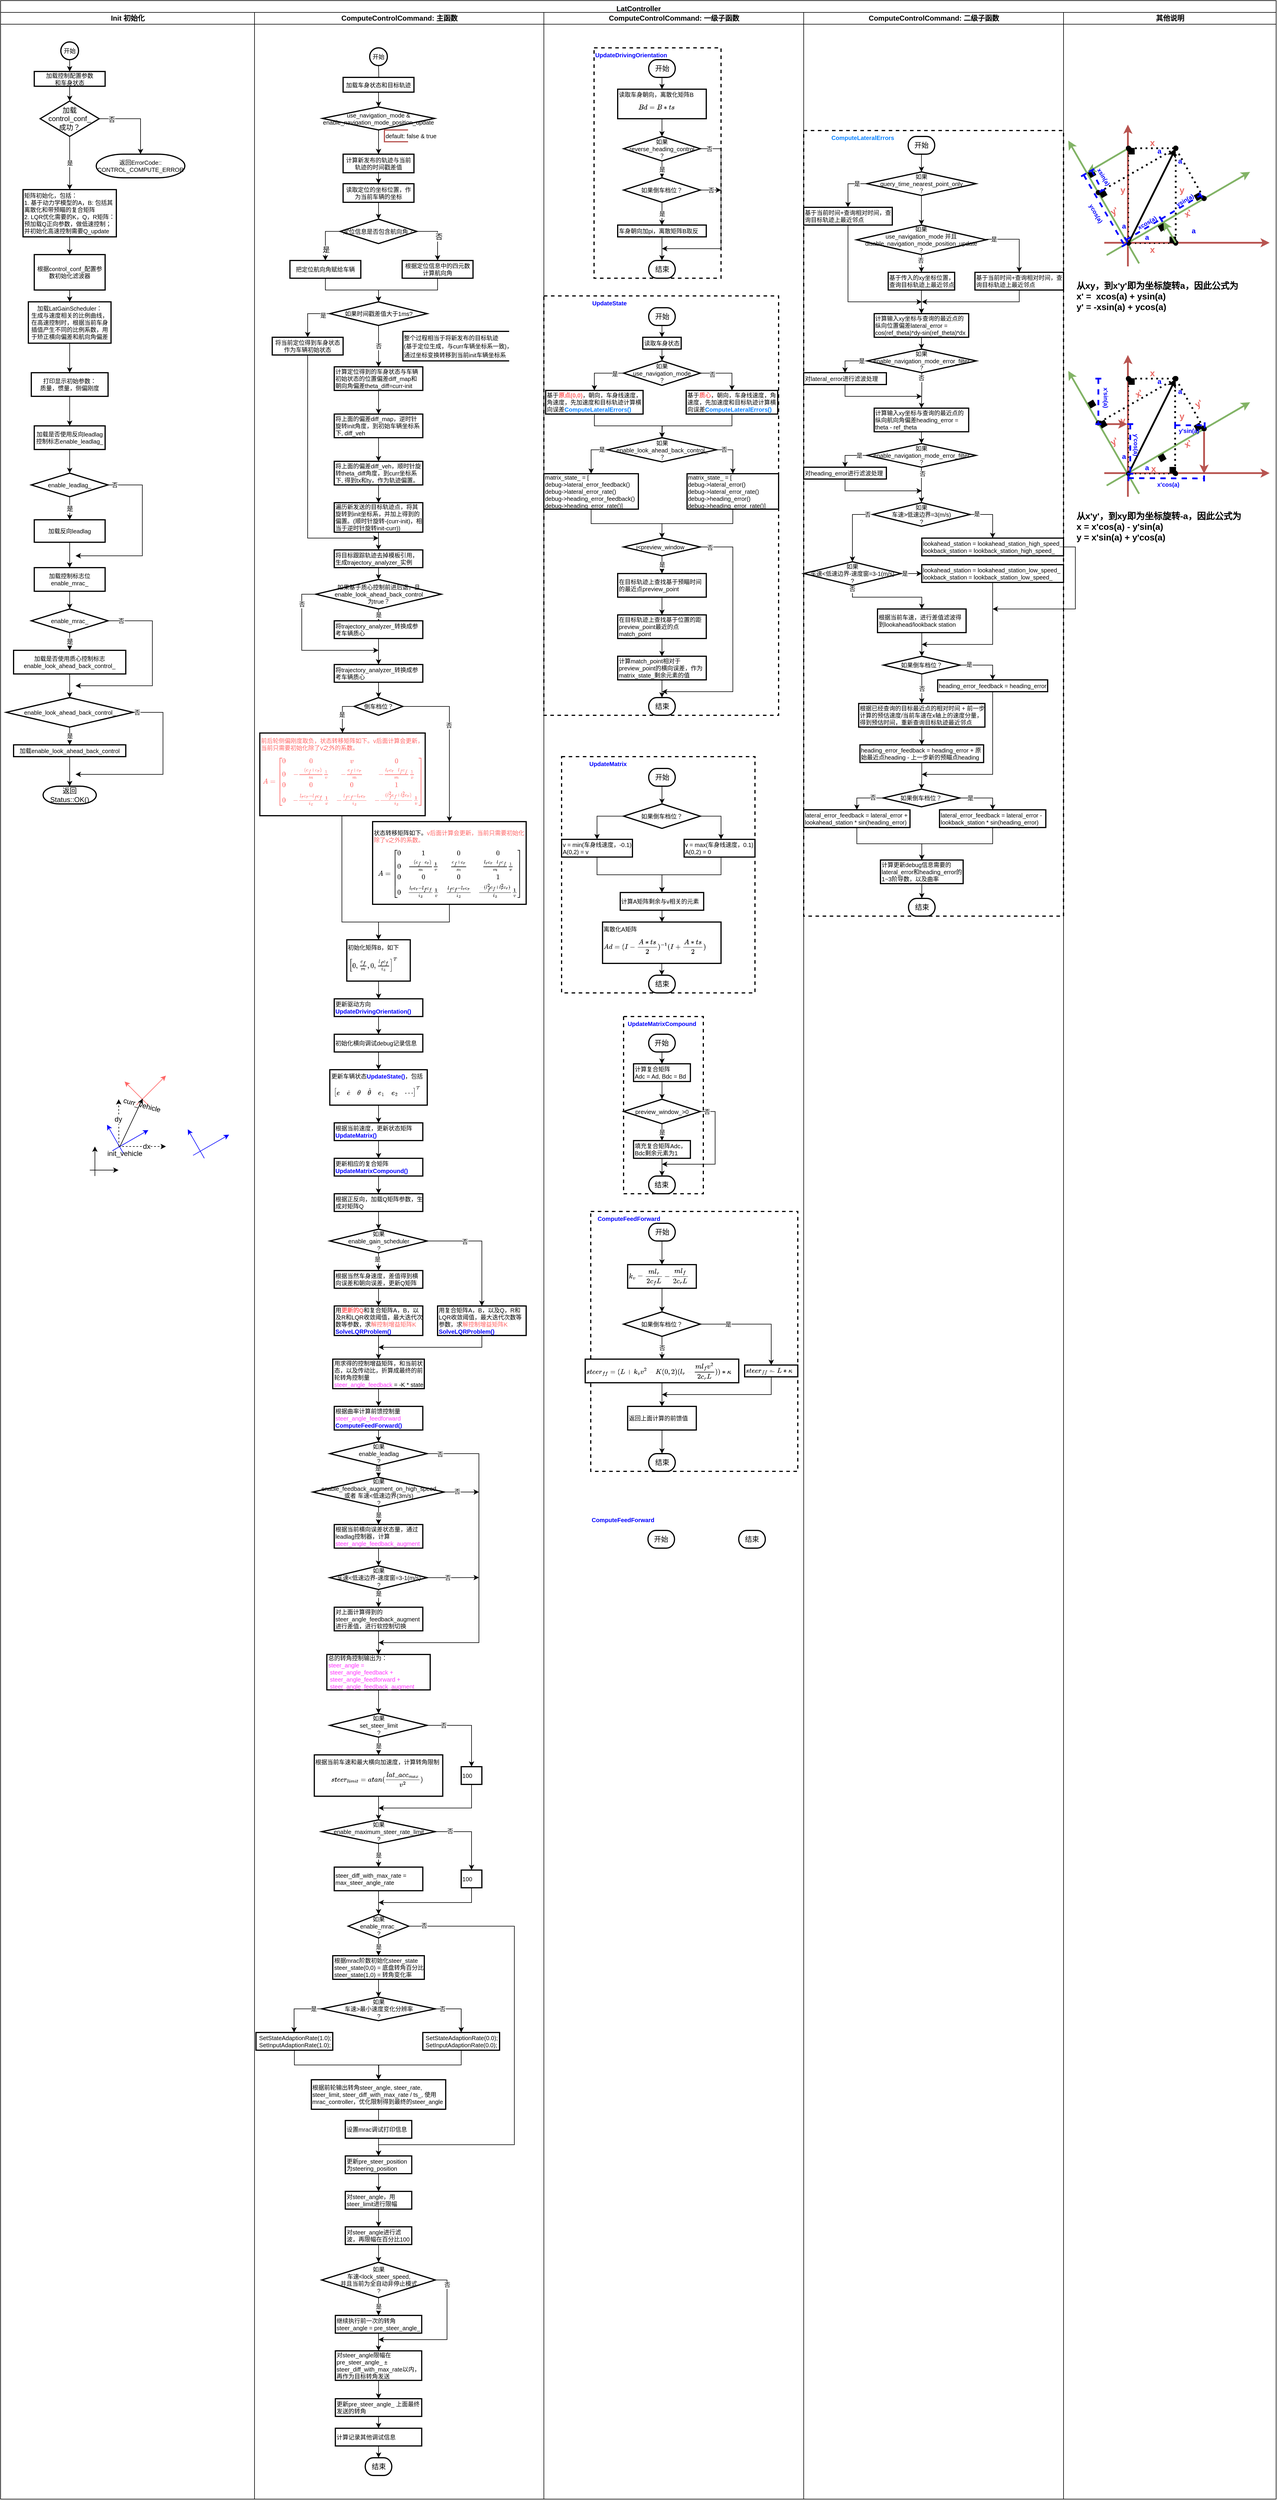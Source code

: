 <mxfile version="16.4.7" type="github" pages="3">
  <diagram name="lat_controller" id="74e2e168-ea6b-b213-b513-2b3c1d86103e">
    <mxGraphModel dx="1355" dy="773" grid="1" gridSize="10" guides="1" tooltips="1" connect="1" arrows="1" fold="1" page="1" pageScale="1" pageWidth="1100" pageHeight="850" background="none" math="1" shadow="0">
      <root>
        <mxCell id="0" />
        <mxCell id="1" parent="0" />
        <mxCell id="77e6c97f196da883-1" value="&lt;span style=&quot;font-family: &amp;#34;helvetica&amp;#34; ; font-size: 12px ; background-color: rgb(248 , 249 , 250)&quot;&gt;LatController&lt;/span&gt;" style="swimlane;childLayout=stackLayout;startSize=20;rounded=0;shadow=0;labelBackgroundColor=#FFFFFF;strokeWidth=1;fontFamily=Verdana;fontSize=9;align=center;html=1;verticalAlign=top;" parent="1" vertex="1">
          <mxGeometry x="40" y="20" width="2160" height="4230" as="geometry">
            <mxRectangle x="70" y="40" width="50" height="20" as="alternateBounds" />
          </mxGeometry>
        </mxCell>
        <mxCell id="77e6c97f196da883-2" value="Init 初始化" style="swimlane;html=1;startSize=20;" parent="77e6c97f196da883-1" vertex="1">
          <mxGeometry y="20" width="430" height="4210" as="geometry">
            <mxRectangle y="20" width="30" height="1350" as="alternateBounds" />
          </mxGeometry>
        </mxCell>
        <mxCell id="C_RfmfMOIDp-wROfM4-I-9" value="" style="edgeStyle=orthogonalEdgeStyle;rounded=0;orthogonalLoop=1;jettySize=auto;html=1;" parent="77e6c97f196da883-2" source="TAeXimYTrAAsLPNK2JK7-3" target="C_RfmfMOIDp-wROfM4-I-1" edge="1">
          <mxGeometry relative="1" as="geometry" />
        </mxCell>
        <mxCell id="TAeXimYTrAAsLPNK2JK7-3" value="矩阵初始化，包括：&lt;br&gt;&lt;div&gt;&lt;span&gt;1. 基于动力学模型的A，B: 包括其离散化和带预瞄的复合矩阵&lt;/span&gt;&lt;/div&gt;2. LQR优化需要的K，Q，R矩阵：预加载Q正向参数，做低速控制；并初始化高速控制需要Q_update" style="rounded=0;whiteSpace=wrap;html=1;align=left;fontSize=10;strokeWidth=2;" parent="77e6c97f196da883-2" vertex="1">
          <mxGeometry x="38" y="300" width="158" height="80" as="geometry" />
        </mxCell>
        <mxCell id="C_RfmfMOIDp-wROfM4-I-1" value="根据control_conf_配置参数初始化滤波器" style="rounded=0;whiteSpace=wrap;html=1;fontSize=10;strokeWidth=2;" parent="77e6c97f196da883-2" vertex="1">
          <mxGeometry x="57" y="410" width="120" height="60" as="geometry" />
        </mxCell>
        <mxCell id="C_RfmfMOIDp-wROfM4-I-17" value="" style="edgeStyle=orthogonalEdgeStyle;rounded=0;orthogonalLoop=1;jettySize=auto;html=1;" parent="77e6c97f196da883-2" source="C_RfmfMOIDp-wROfM4-I-5" target="C_RfmfMOIDp-wROfM4-I-16" edge="1">
          <mxGeometry relative="1" as="geometry" />
        </mxCell>
        <mxCell id="C_RfmfMOIDp-wROfM4-I-5" value="加载LatGainScheduler：&lt;br&gt;生成与速度相关的比例曲线，在高速控制时，根据当前车身插值产生不同的比例系数，用于矫正横向偏差和航向角偏差" style="whiteSpace=wrap;html=1;rounded=0;align=center;fontSize=10;strokeWidth=2;" parent="77e6c97f196da883-2" vertex="1">
          <mxGeometry x="47" y="490" width="140" height="70" as="geometry" />
        </mxCell>
        <mxCell id="C_RfmfMOIDp-wROfM4-I-6" value="" style="edgeStyle=orthogonalEdgeStyle;rounded=0;orthogonalLoop=1;jettySize=auto;html=1;" parent="77e6c97f196da883-2" source="C_RfmfMOIDp-wROfM4-I-1" target="C_RfmfMOIDp-wROfM4-I-5" edge="1">
          <mxGeometry relative="1" as="geometry" />
        </mxCell>
        <mxCell id="C_RfmfMOIDp-wROfM4-I-83" style="edgeStyle=orthogonalEdgeStyle;rounded=0;orthogonalLoop=1;jettySize=auto;html=1;exitX=1;exitY=0.5;exitDx=0;exitDy=0;exitPerimeter=0;fontSize=10;" parent="77e6c97f196da883-2" source="C_RfmfMOIDp-wROfM4-I-13" target="C_RfmfMOIDp-wROfM4-I-39" edge="1">
          <mxGeometry relative="1" as="geometry" />
        </mxCell>
        <mxCell id="v-n89pcHlOKYTFYdKKzN-1" value="否" style="edgeLabel;html=1;align=center;verticalAlign=middle;resizable=0;points=[];" vertex="1" connectable="0" parent="C_RfmfMOIDp-wROfM4-I-83">
          <mxGeometry x="-0.677" y="-1" relative="1" as="geometry">
            <mxPoint as="offset" />
          </mxGeometry>
        </mxCell>
        <mxCell id="C_RfmfMOIDp-wROfM4-I-96" value="是" style="edgeStyle=orthogonalEdgeStyle;rounded=0;orthogonalLoop=1;jettySize=auto;html=1;fontSize=10;" parent="77e6c97f196da883-2" source="C_RfmfMOIDp-wROfM4-I-13" target="TAeXimYTrAAsLPNK2JK7-3" edge="1">
          <mxGeometry relative="1" as="geometry" />
        </mxCell>
        <mxCell id="C_RfmfMOIDp-wROfM4-I-13" value="加载&lt;br&gt;control_conf_&lt;br&gt;成功？" style="strokeWidth=2;html=1;shape=mxgraph.flowchart.decision;whiteSpace=wrap;" parent="77e6c97f196da883-2" vertex="1">
          <mxGeometry x="67" y="150" width="100" height="60" as="geometry" />
        </mxCell>
        <mxCell id="C_RfmfMOIDp-wROfM4-I-16" value="打印显示初始参数：&lt;br&gt;质量，惯量，侧偏刚度" style="rounded=0;whiteSpace=wrap;html=1;align=center;fontSize=10;strokeWidth=2;" parent="77e6c97f196da883-2" vertex="1">
          <mxGeometry x="52" y="610" width="130" height="40" as="geometry" />
        </mxCell>
        <mxCell id="C_RfmfMOIDp-wROfM4-I-18" value="加载是否使用反向leadlag控制标志enable_leadlag_" style="whiteSpace=wrap;html=1;align=center;rounded=0;fontSize=10;strokeWidth=2;" parent="77e6c97f196da883-2" vertex="1">
          <mxGeometry x="57" y="700" width="120" height="40" as="geometry" />
        </mxCell>
        <mxCell id="C_RfmfMOIDp-wROfM4-I-19" value="" style="edgeStyle=orthogonalEdgeStyle;rounded=0;orthogonalLoop=1;jettySize=auto;html=1;" parent="77e6c97f196da883-2" source="C_RfmfMOIDp-wROfM4-I-16" target="C_RfmfMOIDp-wROfM4-I-18" edge="1">
          <mxGeometry relative="1" as="geometry" />
        </mxCell>
        <mxCell id="C_RfmfMOIDp-wROfM4-I-24" value="是" style="edgeStyle=orthogonalEdgeStyle;rounded=0;orthogonalLoop=1;jettySize=auto;html=1;" parent="77e6c97f196da883-2" source="C_RfmfMOIDp-wROfM4-I-20" target="C_RfmfMOIDp-wROfM4-I-23" edge="1">
          <mxGeometry relative="1" as="geometry" />
        </mxCell>
        <mxCell id="C_RfmfMOIDp-wROfM4-I-20" value="enable_leadlag_" style="rhombus;whiteSpace=wrap;html=1;align=center;rounded=0;fontSize=10;strokeWidth=2;" parent="77e6c97f196da883-2" vertex="1">
          <mxGeometry x="52" y="780" width="130" height="40" as="geometry" />
        </mxCell>
        <mxCell id="C_RfmfMOIDp-wROfM4-I-21" value="" style="edgeStyle=orthogonalEdgeStyle;rounded=0;orthogonalLoop=1;jettySize=auto;html=1;" parent="77e6c97f196da883-2" source="C_RfmfMOIDp-wROfM4-I-18" target="C_RfmfMOIDp-wROfM4-I-20" edge="1">
          <mxGeometry relative="1" as="geometry" />
        </mxCell>
        <mxCell id="C_RfmfMOIDp-wROfM4-I-30" value="" style="edgeStyle=orthogonalEdgeStyle;rounded=0;orthogonalLoop=1;jettySize=auto;html=1;" parent="77e6c97f196da883-2" source="C_RfmfMOIDp-wROfM4-I-23" target="C_RfmfMOIDp-wROfM4-I-26" edge="1">
          <mxGeometry relative="1" as="geometry" />
        </mxCell>
        <mxCell id="C_RfmfMOIDp-wROfM4-I-23" value="加载反向leadlag" style="whiteSpace=wrap;html=1;rounded=0;fontSize=10;strokeWidth=2;" parent="77e6c97f196da883-2" vertex="1">
          <mxGeometry x="57" y="859" width="120" height="38" as="geometry" />
        </mxCell>
        <mxCell id="C_RfmfMOIDp-wROfM4-I-34" style="edgeStyle=orthogonalEdgeStyle;rounded=0;orthogonalLoop=1;jettySize=auto;html=1;entryX=0.5;entryY=0;entryDx=0;entryDy=0;" parent="77e6c97f196da883-2" source="C_RfmfMOIDp-wROfM4-I-26" target="C_RfmfMOIDp-wROfM4-I-27" edge="1">
          <mxGeometry relative="1" as="geometry" />
        </mxCell>
        <mxCell id="C_RfmfMOIDp-wROfM4-I-26" value="加载控制标志位enable_mrac_" style="whiteSpace=wrap;html=1;align=center;rounded=0;fontSize=10;strokeWidth=2;" parent="77e6c97f196da883-2" vertex="1">
          <mxGeometry x="57" y="940" width="120" height="40" as="geometry" />
        </mxCell>
        <mxCell id="C_RfmfMOIDp-wROfM4-I-35" value="是" style="edgeStyle=orthogonalEdgeStyle;rounded=0;orthogonalLoop=1;jettySize=auto;html=1;" parent="77e6c97f196da883-2" source="C_RfmfMOIDp-wROfM4-I-27" target="C_RfmfMOIDp-wROfM4-I-28" edge="1">
          <mxGeometry relative="1" as="geometry" />
        </mxCell>
        <mxCell id="C_RfmfMOIDp-wROfM4-I-27" value="enable_mrac_" style="rhombus;whiteSpace=wrap;html=1;align=center;rounded=0;fontSize=10;strokeWidth=2;" parent="77e6c97f196da883-2" vertex="1">
          <mxGeometry x="52" y="1010" width="130" height="40" as="geometry" />
        </mxCell>
        <mxCell id="C_RfmfMOIDp-wROfM4-I-36" value="" style="edgeStyle=orthogonalEdgeStyle;rounded=0;orthogonalLoop=1;jettySize=auto;html=1;" parent="77e6c97f196da883-2" source="C_RfmfMOIDp-wROfM4-I-28" target="C_RfmfMOIDp-wROfM4-I-29" edge="1">
          <mxGeometry relative="1" as="geometry" />
        </mxCell>
        <mxCell id="C_RfmfMOIDp-wROfM4-I-28" value="加载是否使用质心控制标志enable_look_ahead_back_control_" style="whiteSpace=wrap;html=1;align=center;rounded=0;fontSize=10;strokeWidth=2;" parent="77e6c97f196da883-2" vertex="1">
          <mxGeometry x="22" y="1080" width="190" height="40" as="geometry" />
        </mxCell>
        <mxCell id="C_RfmfMOIDp-wROfM4-I-79" value="是" style="edgeStyle=orthogonalEdgeStyle;rounded=0;orthogonalLoop=1;jettySize=auto;html=1;fontSize=10;" parent="77e6c97f196da883-2" source="C_RfmfMOIDp-wROfM4-I-29" target="C_RfmfMOIDp-wROfM4-I-76" edge="1">
          <mxGeometry relative="1" as="geometry" />
        </mxCell>
        <mxCell id="C_RfmfMOIDp-wROfM4-I-29" value="&lt;span style=&quot;text-align: left&quot;&gt;enable_look_ahead_back_control_&lt;/span&gt;" style="rhombus;whiteSpace=wrap;html=1;align=center;rounded=0;fontSize=10;strokeWidth=2;" parent="77e6c97f196da883-2" vertex="1">
          <mxGeometry x="9.5" y="1160" width="215" height="50" as="geometry" />
        </mxCell>
        <mxCell id="C_RfmfMOIDp-wROfM4-I-39" value="返回ErrorCode::&lt;br style=&quot;font-size: 10px;&quot;&gt;CONTROL_COMPUTE_ERROR" style="strokeWidth=2;html=1;shape=mxgraph.flowchart.terminator;whiteSpace=wrap;fontSize=10;" parent="77e6c97f196da883-2" vertex="1">
          <mxGeometry x="162" y="240" width="150" height="40" as="geometry" />
        </mxCell>
        <mxCell id="C_RfmfMOIDp-wROfM4-I-76" value="加载enable_look_ahead_back_control" style="whiteSpace=wrap;html=1;align=center;rounded=0;fontSize=10;strokeWidth=2;" parent="77e6c97f196da883-2" vertex="1">
          <mxGeometry x="22" y="1240" width="190" height="20" as="geometry" />
        </mxCell>
        <mxCell id="C_RfmfMOIDp-wROfM4-I-37" value="返回&lt;br&gt;Status::OK()" style="strokeWidth=2;html=1;shape=mxgraph.flowchart.terminator;whiteSpace=wrap;" parent="77e6c97f196da883-2" vertex="1">
          <mxGeometry x="72" y="1310" width="90" height="30" as="geometry" />
        </mxCell>
        <mxCell id="C_RfmfMOIDp-wROfM4-I-80" value="" style="edgeStyle=orthogonalEdgeStyle;rounded=0;orthogonalLoop=1;jettySize=auto;html=1;fontSize=10;" parent="77e6c97f196da883-2" source="C_RfmfMOIDp-wROfM4-I-76" target="C_RfmfMOIDp-wROfM4-I-37" edge="1">
          <mxGeometry relative="1" as="geometry" />
        </mxCell>
        <mxCell id="C_RfmfMOIDp-wROfM4-I-94" value="" style="edgeStyle=orthogonalEdgeStyle;rounded=0;orthogonalLoop=1;jettySize=auto;html=1;fontSize=10;" parent="77e6c97f196da883-2" source="C_RfmfMOIDp-wROfM4-I-91" target="C_RfmfMOIDp-wROfM4-I-92" edge="1">
          <mxGeometry relative="1" as="geometry" />
        </mxCell>
        <mxCell id="C_RfmfMOIDp-wROfM4-I-91" value="开始" style="strokeWidth=2;html=1;shape=mxgraph.flowchart.start_2;whiteSpace=wrap;labelBackgroundColor=#FFFFFF;fontSize=10;" parent="77e6c97f196da883-2" vertex="1">
          <mxGeometry x="102" y="50" width="30" height="30" as="geometry" />
        </mxCell>
        <mxCell id="C_RfmfMOIDp-wROfM4-I-95" value="" style="edgeStyle=orthogonalEdgeStyle;rounded=0;orthogonalLoop=1;jettySize=auto;html=1;fontSize=10;" parent="77e6c97f196da883-2" source="C_RfmfMOIDp-wROfM4-I-92" target="C_RfmfMOIDp-wROfM4-I-13" edge="1">
          <mxGeometry relative="1" as="geometry" />
        </mxCell>
        <mxCell id="C_RfmfMOIDp-wROfM4-I-92" value="加载控制配置参数&lt;br&gt;和车身状态" style="whiteSpace=wrap;html=1;fontSize=10;strokeWidth=2;" parent="77e6c97f196da883-2" vertex="1">
          <mxGeometry x="57" y="100" width="120" height="25" as="geometry" />
        </mxCell>
        <mxCell id="MC05JtdB94ARFOMbDvMO-76" value="" style="group;rotation=15;strokeColor=none;" parent="77e6c97f196da883-2" vertex="1" connectable="0">
          <mxGeometry x="312" y="1890.0" width="70" height="50" as="geometry" />
        </mxCell>
        <mxCell id="MC05JtdB94ARFOMbDvMO-77" value="" style="endArrow=classic;html=1;rounded=0;fontSize=12;strokeColor=#0000FF;" parent="MC05JtdB94ARFOMbDvMO-76" edge="1">
          <mxGeometry width="50" height="50" relative="1" as="geometry">
            <mxPoint x="14" y="45" as="sourcePoint" />
            <mxPoint x="75" y="10" as="targetPoint" />
          </mxGeometry>
        </mxCell>
        <mxCell id="MC05JtdB94ARFOMbDvMO-78" value="" style="endArrow=classic;html=1;rounded=0;fontSize=12;strokeColor=#0000FF;" parent="MC05JtdB94ARFOMbDvMO-76" edge="1">
          <mxGeometry width="50" height="50" relative="1" as="geometry">
            <mxPoint x="33" y="50" as="sourcePoint" />
            <mxPoint x="5" y="1" as="targetPoint" />
          </mxGeometry>
        </mxCell>
        <mxCell id="77e6c97f196da883-3" value="ComputeControlCommand: 主函数" style="swimlane;html=1;startSize=20;align=center;" parent="77e6c97f196da883-1" vertex="1">
          <mxGeometry x="430" y="20" width="490" height="4210" as="geometry" />
        </mxCell>
        <mxCell id="C_RfmfMOIDp-wROfM4-I-86" value="" style="edgeStyle=orthogonalEdgeStyle;rounded=0;orthogonalLoop=1;jettySize=auto;html=1;fontSize=10;" parent="77e6c97f196da883-3" target="C_RfmfMOIDp-wROfM4-I-85" edge="1">
          <mxGeometry relative="1" as="geometry">
            <mxPoint x="210" y="90" as="sourcePoint" />
          </mxGeometry>
        </mxCell>
        <mxCell id="MC05JtdB94ARFOMbDvMO-281" style="edgeStyle=orthogonalEdgeStyle;rounded=0;orthogonalLoop=1;jettySize=auto;html=1;entryX=0.5;entryY=0;entryDx=0;entryDy=0;entryPerimeter=0;fontSize=10;fontColor=#000000;strokeColor=#000000;" parent="77e6c97f196da883-3" source="C_RfmfMOIDp-wROfM4-I-85" target="C_RfmfMOIDp-wROfM4-I-87" edge="1">
          <mxGeometry relative="1" as="geometry" />
        </mxCell>
        <mxCell id="C_RfmfMOIDp-wROfM4-I-85" value="&lt;font style=&quot;font-size: 10px&quot;&gt;加载车身状态和目标轨迹&lt;/font&gt;" style="whiteSpace=wrap;html=1;fontSize=10;strokeWidth=2;" parent="77e6c97f196da883-3" vertex="1">
          <mxGeometry x="150" y="110" width="120" height="25" as="geometry" />
        </mxCell>
        <mxCell id="C_RfmfMOIDp-wROfM4-I-87" value="use_navigation_mode &amp;amp;&lt;br&gt;enable_navigation_mode_position_update" style="strokeWidth=2;html=1;shape=mxgraph.flowchart.decision;fontSize=10;whiteSpace=wrap;" parent="77e6c97f196da883-3" vertex="1">
          <mxGeometry x="115" y="160" width="190" height="39" as="geometry" />
        </mxCell>
        <mxCell id="C_RfmfMOIDp-wROfM4-I-89" value="default: false &amp;amp; true" style="strokeWidth=2;html=1;shape=mxgraph.flowchart.annotation_1;align=left;pointerEvents=1;labelBackgroundColor=#FFFFFF;fontSize=10;fillColor=#f8cecc;strokeColor=#b85450;" parent="77e6c97f196da883-3" vertex="1">
          <mxGeometry x="220" y="199" width="40" height="20" as="geometry" />
        </mxCell>
        <mxCell id="C_RfmfMOIDp-wROfM4-I-90" value="开始" style="strokeWidth=2;html=1;shape=mxgraph.flowchart.start_2;whiteSpace=wrap;labelBackgroundColor=#FFFFFF;fontSize=10;" parent="77e6c97f196da883-3" vertex="1">
          <mxGeometry x="195" y="60" width="30" height="30" as="geometry" />
        </mxCell>
        <mxCell id="MC05JtdB94ARFOMbDvMO-6" value="读取定位的坐标位置，作为当前车辆的坐标" style="whiteSpace=wrap;html=1;fontSize=10;strokeWidth=2;" parent="77e6c97f196da883-3" vertex="1">
          <mxGeometry x="150" y="290" width="120" height="31.5" as="geometry" />
        </mxCell>
        <mxCell id="MC05JtdB94ARFOMbDvMO-2" value="计算新发布的轨迹与当前轨迹的时间戳差值" style="whiteSpace=wrap;html=1;fontSize=10;strokeWidth=2;" parent="77e6c97f196da883-3" vertex="1">
          <mxGeometry x="150" y="240" width="120" height="31.5" as="geometry" />
        </mxCell>
        <mxCell id="MC05JtdB94ARFOMbDvMO-3" value="" style="edgeStyle=orthogonalEdgeStyle;rounded=0;orthogonalLoop=1;jettySize=auto;html=1;fontSize=12;" parent="77e6c97f196da883-3" source="C_RfmfMOIDp-wROfM4-I-87" target="MC05JtdB94ARFOMbDvMO-2" edge="1">
          <mxGeometry relative="1" as="geometry" />
        </mxCell>
        <mxCell id="MC05JtdB94ARFOMbDvMO-7" value="" style="edgeStyle=orthogonalEdgeStyle;rounded=0;orthogonalLoop=1;jettySize=auto;html=1;fontSize=12;" parent="77e6c97f196da883-3" source="MC05JtdB94ARFOMbDvMO-2" target="MC05JtdB94ARFOMbDvMO-6" edge="1">
          <mxGeometry relative="1" as="geometry" />
        </mxCell>
        <mxCell id="MC05JtdB94ARFOMbDvMO-16" style="edgeStyle=orthogonalEdgeStyle;rounded=0;orthogonalLoop=1;jettySize=auto;html=1;exitX=1;exitY=0.5;exitDx=0;exitDy=0;entryX=0.5;entryY=0;entryDx=0;entryDy=0;fontSize=12;" parent="77e6c97f196da883-3" source="MC05JtdB94ARFOMbDvMO-10" target="MC05JtdB94ARFOMbDvMO-15" edge="1">
          <mxGeometry relative="1" as="geometry" />
        </mxCell>
        <mxCell id="MC05JtdB94ARFOMbDvMO-17" value="否" style="edgeLabel;html=1;align=center;verticalAlign=middle;resizable=0;points=[];fontSize=12;" parent="MC05JtdB94ARFOMbDvMO-16" vertex="1" connectable="0">
          <mxGeometry x="0.05" y="2" relative="1" as="geometry">
            <mxPoint as="offset" />
          </mxGeometry>
        </mxCell>
        <mxCell id="MC05JtdB94ARFOMbDvMO-10" value="定位信息是否包含航向角？" style="rhombus;whiteSpace=wrap;html=1;fontSize=10;strokeWidth=2;" parent="77e6c97f196da883-3" vertex="1">
          <mxGeometry x="145" y="350" width="130" height="41.5" as="geometry" />
        </mxCell>
        <mxCell id="MC05JtdB94ARFOMbDvMO-11" value="" style="edgeStyle=orthogonalEdgeStyle;rounded=0;orthogonalLoop=1;jettySize=auto;html=1;fontSize=12;" parent="77e6c97f196da883-3" source="MC05JtdB94ARFOMbDvMO-6" target="MC05JtdB94ARFOMbDvMO-10" edge="1">
          <mxGeometry relative="1" as="geometry" />
        </mxCell>
        <mxCell id="MC05JtdB94ARFOMbDvMO-83" style="edgeStyle=orthogonalEdgeStyle;rounded=0;orthogonalLoop=1;jettySize=auto;html=1;entryX=0.5;entryY=0;entryDx=0;entryDy=0;fontSize=10;strokeColor=#000000;" parent="77e6c97f196da883-3" source="MC05JtdB94ARFOMbDvMO-12" target="MC05JtdB94ARFOMbDvMO-18" edge="1">
          <mxGeometry relative="1" as="geometry" />
        </mxCell>
        <mxCell id="MC05JtdB94ARFOMbDvMO-12" value="把定位航向角赋给车辆" style="whiteSpace=wrap;html=1;fontSize=10;strokeWidth=2;" parent="77e6c97f196da883-3" vertex="1">
          <mxGeometry x="60" y="420" width="120" height="30" as="geometry" />
        </mxCell>
        <mxCell id="MC05JtdB94ARFOMbDvMO-13" value="" style="edgeStyle=orthogonalEdgeStyle;rounded=0;orthogonalLoop=1;jettySize=auto;html=1;fontSize=12;exitX=0;exitY=0.5;exitDx=0;exitDy=0;entryX=0.5;entryY=0;entryDx=0;entryDy=0;" parent="77e6c97f196da883-3" source="MC05JtdB94ARFOMbDvMO-10" target="MC05JtdB94ARFOMbDvMO-12" edge="1">
          <mxGeometry relative="1" as="geometry">
            <mxPoint x="125" y="420" as="targetPoint" />
            <Array as="points">
              <mxPoint x="120" y="371" />
            </Array>
          </mxGeometry>
        </mxCell>
        <mxCell id="MC05JtdB94ARFOMbDvMO-14" value="是" style="edgeLabel;html=1;align=center;verticalAlign=middle;resizable=0;points=[];fontSize=12;" parent="MC05JtdB94ARFOMbDvMO-13" vertex="1" connectable="0">
          <mxGeometry x="0.495" y="1" relative="1" as="geometry">
            <mxPoint as="offset" />
          </mxGeometry>
        </mxCell>
        <mxCell id="MC05JtdB94ARFOMbDvMO-84" style="edgeStyle=orthogonalEdgeStyle;rounded=0;orthogonalLoop=1;jettySize=auto;html=1;exitX=0.5;exitY=1;exitDx=0;exitDy=0;entryX=0.5;entryY=0;entryDx=0;entryDy=0;fontSize=10;strokeColor=#000000;" parent="77e6c97f196da883-3" source="MC05JtdB94ARFOMbDvMO-15" target="MC05JtdB94ARFOMbDvMO-18" edge="1">
          <mxGeometry relative="1" as="geometry" />
        </mxCell>
        <mxCell id="MC05JtdB94ARFOMbDvMO-15" value="根据定位信息中的四元数计算航向角" style="whiteSpace=wrap;html=1;fontSize=10;strokeWidth=2;" parent="77e6c97f196da883-3" vertex="1">
          <mxGeometry x="250" y="420" width="120" height="30" as="geometry" />
        </mxCell>
        <mxCell id="MC05JtdB94ARFOMbDvMO-85" style="edgeStyle=orthogonalEdgeStyle;rounded=0;orthogonalLoop=1;jettySize=auto;html=1;entryX=0.5;entryY=0;entryDx=0;entryDy=0;fontSize=10;strokeColor=#000000;exitX=0;exitY=0.5;exitDx=0;exitDy=0;" parent="77e6c97f196da883-3" source="MC05JtdB94ARFOMbDvMO-18" target="MC05JtdB94ARFOMbDvMO-38" edge="1">
          <mxGeometry relative="1" as="geometry" />
        </mxCell>
        <mxCell id="MC05JtdB94ARFOMbDvMO-648" value="是" style="edgeLabel;html=1;align=center;verticalAlign=middle;resizable=0;points=[];fontSize=10;fontColor=#000000;" parent="MC05JtdB94ARFOMbDvMO-85" vertex="1" connectable="0">
          <mxGeometry x="-0.694" y="3" relative="1" as="geometry">
            <mxPoint as="offset" />
          </mxGeometry>
        </mxCell>
        <mxCell id="MC05JtdB94ARFOMbDvMO-86" value="否" style="edgeStyle=orthogonalEdgeStyle;rounded=0;orthogonalLoop=1;jettySize=auto;html=1;fontSize=10;strokeColor=#000000;" parent="77e6c97f196da883-3" source="MC05JtdB94ARFOMbDvMO-18" target="MC05JtdB94ARFOMbDvMO-39" edge="1">
          <mxGeometry relative="1" as="geometry">
            <Array as="points">
              <mxPoint x="210" y="550" />
              <mxPoint x="210" y="550" />
            </Array>
          </mxGeometry>
        </mxCell>
        <mxCell id="MC05JtdB94ARFOMbDvMO-18" value="如果时间戳差值大于1ms?" style="rhombus;whiteSpace=wrap;html=1;fontSize=10;strokeWidth=2;" parent="77e6c97f196da883-3" vertex="1">
          <mxGeometry x="127.5" y="490" width="165" height="40" as="geometry" />
        </mxCell>
        <mxCell id="MC05JtdB94ARFOMbDvMO-38" value="将当前定位得到车身状态作为车辆初始状态" style="whiteSpace=wrap;html=1;fontSize=10;strokeWidth=2;" parent="77e6c97f196da883-3" vertex="1">
          <mxGeometry x="30" y="550" width="120" height="30" as="geometry" />
        </mxCell>
        <mxCell id="MC05JtdB94ARFOMbDvMO-87" value="" style="edgeStyle=orthogonalEdgeStyle;rounded=0;orthogonalLoop=1;jettySize=auto;html=1;fontSize=10;strokeColor=#000000;" parent="77e6c97f196da883-3" source="MC05JtdB94ARFOMbDvMO-39" target="MC05JtdB94ARFOMbDvMO-40" edge="1">
          <mxGeometry relative="1" as="geometry" />
        </mxCell>
        <mxCell id="MC05JtdB94ARFOMbDvMO-39" value="计算定位得到的车身状态与车辆初始状态的位置偏差diff_map和朝向角偏差theta_diff=curr-init" style="whiteSpace=wrap;html=1;fontSize=10;strokeWidth=2;align=left;" parent="77e6c97f196da883-3" vertex="1">
          <mxGeometry x="135" y="600" width="150" height="40" as="geometry" />
        </mxCell>
        <mxCell id="MC05JtdB94ARFOMbDvMO-89" value="" style="edgeStyle=orthogonalEdgeStyle;rounded=0;orthogonalLoop=1;jettySize=auto;html=1;fontSize=10;strokeColor=#000000;" parent="77e6c97f196da883-3" source="MC05JtdB94ARFOMbDvMO-40" target="MC05JtdB94ARFOMbDvMO-41" edge="1">
          <mxGeometry relative="1" as="geometry" />
        </mxCell>
        <mxCell id="MC05JtdB94ARFOMbDvMO-40" value="将上面的偏差diff_map，逆时针旋转init角度，到初始车辆坐标系下, diff_veh" style="whiteSpace=wrap;html=1;fontSize=10;strokeWidth=2;align=left;" parent="77e6c97f196da883-3" vertex="1">
          <mxGeometry x="135" y="680" width="150" height="40" as="geometry" />
        </mxCell>
        <mxCell id="MC05JtdB94ARFOMbDvMO-90" value="" style="edgeStyle=orthogonalEdgeStyle;rounded=0;orthogonalLoop=1;jettySize=auto;html=1;fontSize=10;strokeColor=#000000;" parent="77e6c97f196da883-3" source="MC05JtdB94ARFOMbDvMO-41" target="MC05JtdB94ARFOMbDvMO-80" edge="1">
          <mxGeometry relative="1" as="geometry" />
        </mxCell>
        <mxCell id="MC05JtdB94ARFOMbDvMO-41" value="将上面的偏差diff_veh，顺时针旋转theta_diff角度，到curr坐标系下, 得到tx和ty，作为轨迹偏置。" style="whiteSpace=wrap;html=1;fontSize=10;strokeWidth=2;align=left;" parent="77e6c97f196da883-3" vertex="1">
          <mxGeometry x="135" y="760" width="150" height="40" as="geometry" />
        </mxCell>
        <mxCell id="MC05JtdB94ARFOMbDvMO-93" value="" style="edgeStyle=orthogonalEdgeStyle;rounded=0;orthogonalLoop=1;jettySize=auto;html=1;fontSize=10;strokeColor=#000000;" parent="77e6c97f196da883-3" source="MC05JtdB94ARFOMbDvMO-80" target="MC05JtdB94ARFOMbDvMO-92" edge="1">
          <mxGeometry relative="1" as="geometry" />
        </mxCell>
        <mxCell id="MC05JtdB94ARFOMbDvMO-80" value="遍历新发送的目标轨迹点，将其旋转到init坐标系，并加上得到的偏置。(顺时针旋转-(curr-init)，相当于逆时针旋转init-curr))" style="whiteSpace=wrap;html=1;fontSize=10;strokeWidth=2;align=left;" parent="77e6c97f196da883-3" vertex="1">
          <mxGeometry x="135" y="830" width="150" height="50" as="geometry" />
        </mxCell>
        <mxCell id="MC05JtdB94ARFOMbDvMO-82" value="&lt;font style=&quot;font-size: 10px&quot;&gt;整个过程相当于将新发布的目标轨迹&lt;br&gt;(基于定位生成，与curr车辆坐标系一致)，&lt;br&gt;通过坐标变换转移到当前init车辆坐标系&lt;/font&gt;" style="strokeWidth=2;html=1;shape=mxgraph.flowchart.annotation_1;align=left;pointerEvents=1;fontSize=12;" parent="77e6c97f196da883-3" vertex="1">
          <mxGeometry x="251.25" y="540" width="180" height="50" as="geometry" />
        </mxCell>
        <mxCell id="MC05JtdB94ARFOMbDvMO-201" style="edgeStyle=orthogonalEdgeStyle;rounded=0;orthogonalLoop=1;jettySize=auto;html=1;entryX=0.5;entryY=0;entryDx=0;entryDy=0;fontSize=10;fontColor=#FF6666;strokeColor=#000000;" parent="77e6c97f196da883-3" source="MC05JtdB94ARFOMbDvMO-92" target="MC05JtdB94ARFOMbDvMO-94" edge="1">
          <mxGeometry relative="1" as="geometry" />
        </mxCell>
        <mxCell id="MC05JtdB94ARFOMbDvMO-92" value="将目标跟踪轨迹去掉模板引用，生成trajectory_analyzer_实例" style="whiteSpace=wrap;html=1;fontSize=10;strokeWidth=2;align=left;" parent="77e6c97f196da883-3" vertex="1">
          <mxGeometry x="135" y="910" width="150" height="30" as="geometry" />
        </mxCell>
        <mxCell id="MC05JtdB94ARFOMbDvMO-98" value="是" style="edgeStyle=orthogonalEdgeStyle;rounded=0;orthogonalLoop=1;jettySize=auto;html=1;entryX=0.5;entryY=0;entryDx=0;entryDy=0;fontSize=10;strokeColor=#000000;" parent="77e6c97f196da883-3" source="MC05JtdB94ARFOMbDvMO-94" target="MC05JtdB94ARFOMbDvMO-95" edge="1">
          <mxGeometry relative="1" as="geometry" />
        </mxCell>
        <mxCell id="MC05JtdB94ARFOMbDvMO-94" value="如果基于质心控制前进后退，且enable_look_ahead_back_control&lt;br&gt;为true？" style="rhombus;whiteSpace=wrap;html=1;fontSize=10;strokeWidth=2;" parent="77e6c97f196da883-3" vertex="1">
          <mxGeometry x="103.75" y="960" width="212.5" height="50" as="geometry" />
        </mxCell>
        <mxCell id="MC05JtdB94ARFOMbDvMO-95" value="将trajectory_analyzer_转换成参考车辆质心" style="whiteSpace=wrap;html=1;fontSize=10;strokeWidth=2;align=left;" parent="77e6c97f196da883-3" vertex="1">
          <mxGeometry x="135" y="1030" width="150" height="30" as="geometry" />
        </mxCell>
        <mxCell id="MC05JtdB94ARFOMbDvMO-195" style="edgeStyle=orthogonalEdgeStyle;rounded=0;orthogonalLoop=1;jettySize=auto;html=1;fontSize=10;fontColor=#FF6666;strokeColor=#000000;" parent="77e6c97f196da883-3" source="MC05JtdB94ARFOMbDvMO-99" target="MC05JtdB94ARFOMbDvMO-108" edge="1">
          <mxGeometry relative="1" as="geometry" />
        </mxCell>
        <mxCell id="MC05JtdB94ARFOMbDvMO-99" value="将trajectory_analyzer_转换成参考车辆质心" style="whiteSpace=wrap;html=1;fontSize=10;strokeWidth=2;align=left;" parent="77e6c97f196da883-3" vertex="1">
          <mxGeometry x="135" y="1104" width="150" height="30" as="geometry" />
        </mxCell>
        <mxCell id="MC05JtdB94ARFOMbDvMO-102" style="edgeStyle=orthogonalEdgeStyle;rounded=0;orthogonalLoop=1;jettySize=auto;html=1;fontSize=10;strokeColor=#000000;entryX=0.5;entryY=0;entryDx=0;entryDy=0;" parent="77e6c97f196da883-3" source="MC05JtdB94ARFOMbDvMO-95" target="MC05JtdB94ARFOMbDvMO-99" edge="1">
          <mxGeometry relative="1" as="geometry">
            <mxPoint x="210.0" y="1090" as="targetPoint" />
          </mxGeometry>
        </mxCell>
        <mxCell id="MC05JtdB94ARFOMbDvMO-193" style="edgeStyle=orthogonalEdgeStyle;rounded=0;orthogonalLoop=1;jettySize=auto;html=1;fontSize=10;fontColor=#FF6666;strokeColor=#000000;exitX=0;exitY=0.5;exitDx=0;exitDy=0;" parent="77e6c97f196da883-3" source="MC05JtdB94ARFOMbDvMO-108" target="MC05JtdB94ARFOMbDvMO-109" edge="1">
          <mxGeometry relative="1" as="geometry" />
        </mxCell>
        <mxCell id="MC05JtdB94ARFOMbDvMO-208" value="是" style="edgeLabel;html=1;align=center;verticalAlign=middle;resizable=0;points=[];fontSize=10;fontColor=#000000;" parent="MC05JtdB94ARFOMbDvMO-193" vertex="1" connectable="0">
          <mxGeometry x="0.024" y="-1" relative="1" as="geometry">
            <mxPoint as="offset" />
          </mxGeometry>
        </mxCell>
        <mxCell id="MC05JtdB94ARFOMbDvMO-194" style="edgeStyle=orthogonalEdgeStyle;rounded=0;orthogonalLoop=1;jettySize=auto;html=1;entryX=0.5;entryY=0;entryDx=0;entryDy=0;fontSize=10;fontColor=#FF6666;strokeColor=#000000;exitX=1;exitY=0.5;exitDx=0;exitDy=0;" parent="77e6c97f196da883-3" source="MC05JtdB94ARFOMbDvMO-108" target="MC05JtdB94ARFOMbDvMO-192" edge="1">
          <mxGeometry relative="1" as="geometry" />
        </mxCell>
        <mxCell id="MC05JtdB94ARFOMbDvMO-209" value="否" style="edgeLabel;html=1;align=center;verticalAlign=middle;resizable=0;points=[];fontSize=10;fontColor=#000000;" parent="MC05JtdB94ARFOMbDvMO-194" vertex="1" connectable="0">
          <mxGeometry x="-0.191" y="-1" relative="1" as="geometry">
            <mxPoint as="offset" />
          </mxGeometry>
        </mxCell>
        <mxCell id="MC05JtdB94ARFOMbDvMO-108" value="倒车档位？" style="rhombus;whiteSpace=wrap;html=1;fontSize=10;strokeWidth=2;" parent="77e6c97f196da883-3" vertex="1">
          <mxGeometry x="168.75" y="1160" width="82.5" height="30" as="geometry" />
        </mxCell>
        <mxCell id="MC05JtdB94ARFOMbDvMO-210" style="edgeStyle=orthogonalEdgeStyle;rounded=0;orthogonalLoop=1;jettySize=auto;html=1;fontSize=10;fontColor=#000000;strokeColor=#000000;" parent="77e6c97f196da883-3" source="MC05JtdB94ARFOMbDvMO-109" target="MC05JtdB94ARFOMbDvMO-202" edge="1">
          <mxGeometry relative="1" as="geometry">
            <Array as="points">
              <mxPoint x="148" y="1540" />
              <mxPoint x="210" y="1540" />
            </Array>
          </mxGeometry>
        </mxCell>
        <mxCell id="MC05JtdB94ARFOMbDvMO-109" value="前后轮侧偏刚度取负，状态转移矩阵如下。v后面计算会更新，当前只需要初始化除了v之外的系数。&lt;br&gt;$$A&amp;nbsp;=&lt;br&gt;\begin{bmatrix}&lt;br&gt;0 &amp;amp; 0 &amp;amp; v &amp;amp; 0 \\&lt;br&gt;0 &amp;amp; -\frac{-(c_f+c_r)}{m}\frac{1}{v} &amp;amp; -\frac{c_f+c_r}{m} &amp;amp; -\frac{l_rc_r-l_fc_f}{m}\frac{1}{v}\\&lt;br&gt;0 &amp;amp; 0 &amp;amp; 0 &amp;amp; 1\\&lt;br&gt;0 &amp;amp; -\frac{l_rc_r-l_fc_f}{i_z}\frac{1}{v} &amp;amp; -\frac{l_fc_f-l_rc_r}{i_z} &amp;amp; -\frac{-(l_f^2c_f+l_r^2c_r)}{i_z}\frac{1}{v}&lt;br&gt;\end{bmatrix}$$" style="whiteSpace=wrap;html=1;fontSize=10;strokeWidth=2;align=left;fontColor=#FF6666;" parent="77e6c97f196da883-3" vertex="1">
          <mxGeometry x="9" y="1220" width="280" height="140" as="geometry" />
        </mxCell>
        <mxCell id="MC05JtdB94ARFOMbDvMO-110" style="edgeStyle=orthogonalEdgeStyle;rounded=0;orthogonalLoop=1;jettySize=auto;html=1;exitX=0.5;exitY=1;exitDx=0;exitDy=0;fontSize=10;strokeColor=#000000;" parent="77e6c97f196da883-3" source="MC05JtdB94ARFOMbDvMO-109" target="MC05JtdB94ARFOMbDvMO-109" edge="1">
          <mxGeometry relative="1" as="geometry" />
        </mxCell>
        <mxCell id="MC05JtdB94ARFOMbDvMO-192" value="&lt;br&gt;状态转移矩阵如下。&lt;span style=&quot;color: rgb(255 , 102 , 102)&quot;&gt;v后面计算会更新，当前只需要初始化除了v之外的系数。&lt;/span&gt;&lt;br&gt;$$A&amp;nbsp;=&lt;br&gt;\begin{bmatrix}&lt;br&gt;0 &amp;amp; 1 &amp;amp; 0 &amp;amp; 0 \\&lt;br&gt;0 &amp;amp; \frac{-(c_f+c_r)}{m}\frac{1}{v} &amp;amp; \frac{c_f+c_r}{m} &amp;amp; \frac{l_rc_r-l_fc_f}{m}\frac{1}{v}\\&lt;br&gt;0 &amp;amp; 0 &amp;amp; 0 &amp;amp; 1\\&lt;br&gt;0 &amp;amp; \frac{l_rc_r-l_fc_f}{i_z}\frac{1}{v} &amp;amp; \frac{l_fc_f-l_rc_r}{i_z} &amp;amp; \frac{-(l_f^2c_f+l_r^2c_r)}{i_z}\frac{1}{v}&lt;br&gt;\end{bmatrix}$$" style="whiteSpace=wrap;html=1;fontSize=10;strokeWidth=2;align=left;" parent="77e6c97f196da883-3" vertex="1">
          <mxGeometry x="200" y="1370" width="260" height="140" as="geometry" />
        </mxCell>
        <mxCell id="MC05JtdB94ARFOMbDvMO-218" value="" style="edgeStyle=orthogonalEdgeStyle;rounded=0;orthogonalLoop=1;jettySize=auto;html=1;fontSize=10;fontColor=#000000;strokeColor=#000000;" parent="77e6c97f196da883-3" source="MC05JtdB94ARFOMbDvMO-202" target="MC05JtdB94ARFOMbDvMO-213" edge="1">
          <mxGeometry relative="1" as="geometry" />
        </mxCell>
        <mxCell id="MC05JtdB94ARFOMbDvMO-202" value="初始化矩阵B，如下&lt;br&gt;$$ \begin{bmatrix}&lt;br&gt;0 ,\frac{c_f}{m} , 0 ,\frac{l_fc_f}{i_z}&lt;br&gt;\end{bmatrix}^T$$" style="whiteSpace=wrap;html=1;fontSize=10;strokeWidth=2;align=left;" parent="77e6c97f196da883-3" vertex="1">
          <mxGeometry x="156.25" y="1570" width="107.5" height="70" as="geometry" />
        </mxCell>
        <mxCell id="MC05JtdB94ARFOMbDvMO-219" value="" style="edgeStyle=orthogonalEdgeStyle;rounded=0;orthogonalLoop=1;jettySize=auto;html=1;fontSize=10;fontColor=#000000;strokeColor=#000000;" parent="77e6c97f196da883-3" source="MC05JtdB94ARFOMbDvMO-213" target="MC05JtdB94ARFOMbDvMO-214" edge="1">
          <mxGeometry relative="1" as="geometry" />
        </mxCell>
        <mxCell id="MC05JtdB94ARFOMbDvMO-213" value="更新驱动方向&lt;br&gt;&lt;b&gt;&lt;font color=&quot;#0000ff&quot;&gt;UpdateDrivingOrientation()&lt;/font&gt;&lt;/b&gt;" style="whiteSpace=wrap;html=1;fontSize=10;strokeWidth=2;align=left;" parent="77e6c97f196da883-3" vertex="1">
          <mxGeometry x="135" y="1670" width="150" height="30" as="geometry" />
        </mxCell>
        <mxCell id="MC05JtdB94ARFOMbDvMO-220" value="" style="edgeStyle=orthogonalEdgeStyle;rounded=0;orthogonalLoop=1;jettySize=auto;html=1;fontSize=10;fontColor=#000000;strokeColor=#000000;" parent="77e6c97f196da883-3" source="MC05JtdB94ARFOMbDvMO-214" target="MC05JtdB94ARFOMbDvMO-215" edge="1">
          <mxGeometry relative="1" as="geometry" />
        </mxCell>
        <mxCell id="MC05JtdB94ARFOMbDvMO-214" value="初始化横向调试debug记录信息" style="whiteSpace=wrap;html=1;fontSize=10;strokeWidth=2;align=left;" parent="77e6c97f196da883-3" vertex="1">
          <mxGeometry x="135" y="1730" width="150" height="30" as="geometry" />
        </mxCell>
        <mxCell id="MC05JtdB94ARFOMbDvMO-221" value="" style="edgeStyle=orthogonalEdgeStyle;rounded=0;orthogonalLoop=1;jettySize=auto;html=1;fontSize=10;fontColor=#000000;strokeColor=#000000;entryX=0.5;entryY=0;entryDx=0;entryDy=0;" parent="77e6c97f196da883-3" source="MC05JtdB94ARFOMbDvMO-215" target="MC05JtdB94ARFOMbDvMO-216" edge="1">
          <mxGeometry relative="1" as="geometry" />
        </mxCell>
        <mxCell id="MC05JtdB94ARFOMbDvMO-215" value="更新车辆状态&lt;b&gt;&lt;font color=&quot;#0000ff&quot;&gt;UpdateState()&lt;/font&gt;&lt;/b&gt;，包括&lt;br&gt;$$ \begin{bmatrix}&lt;br&gt;e &amp;amp; \dot{e} &amp;amp; \theta &amp;amp; \dot{\theta} &amp;amp; e_1 &amp;amp; e_2 &amp;amp; \cdots&lt;br&gt;\end{bmatrix}^T$$" style="whiteSpace=wrap;html=1;fontSize=10;strokeWidth=2;align=left;" parent="77e6c97f196da883-3" vertex="1">
          <mxGeometry x="127.5" y="1790" width="165" height="60" as="geometry" />
        </mxCell>
        <mxCell id="MC05JtdB94ARFOMbDvMO-222" value="" style="edgeStyle=orthogonalEdgeStyle;rounded=0;orthogonalLoop=1;jettySize=auto;html=1;fontSize=10;fontColor=#000000;strokeColor=#000000;" parent="77e6c97f196da883-3" source="MC05JtdB94ARFOMbDvMO-216" target="MC05JtdB94ARFOMbDvMO-217" edge="1">
          <mxGeometry relative="1" as="geometry" />
        </mxCell>
        <mxCell id="MC05JtdB94ARFOMbDvMO-216" value="根据当前速度，更新状态矩阵&lt;br&gt;&lt;b&gt;&lt;font color=&quot;#0000ff&quot;&gt;UpdateMatrix()&lt;/font&gt;&lt;/b&gt;" style="whiteSpace=wrap;html=1;fontSize=10;strokeWidth=2;align=left;" parent="77e6c97f196da883-3" vertex="1">
          <mxGeometry x="135" y="1880" width="150" height="30" as="geometry" />
        </mxCell>
        <mxCell id="MC05JtdB94ARFOMbDvMO-228" value="" style="edgeStyle=orthogonalEdgeStyle;rounded=0;orthogonalLoop=1;jettySize=auto;html=1;fontSize=10;fontColor=#FF6666;strokeColor=#000000;entryX=0.5;entryY=0;entryDx=0;entryDy=0;" parent="77e6c97f196da883-3" source="MC05JtdB94ARFOMbDvMO-217" target="MC05JtdB94ARFOMbDvMO-223" edge="1">
          <mxGeometry relative="1" as="geometry" />
        </mxCell>
        <mxCell id="MC05JtdB94ARFOMbDvMO-217" value="更新相应的复合矩阵&lt;br&gt;&lt;font color=&quot;#0000ff&quot;&gt;&lt;b&gt;UpdateMatrixCompound()&lt;/b&gt;&lt;/font&gt;" style="whiteSpace=wrap;html=1;fontSize=10;strokeWidth=2;align=left;" parent="77e6c97f196da883-3" vertex="1">
          <mxGeometry x="135" y="1940" width="150" height="30" as="geometry" />
        </mxCell>
        <mxCell id="MC05JtdB94ARFOMbDvMO-229" style="edgeStyle=orthogonalEdgeStyle;rounded=0;orthogonalLoop=1;jettySize=auto;html=1;exitX=0.5;exitY=1;exitDx=0;exitDy=0;entryX=0.5;entryY=0;entryDx=0;entryDy=0;fontSize=10;fontColor=#FF6666;strokeColor=#000000;" parent="77e6c97f196da883-3" source="MC05JtdB94ARFOMbDvMO-223" target="MC05JtdB94ARFOMbDvMO-224" edge="1">
          <mxGeometry relative="1" as="geometry" />
        </mxCell>
        <mxCell id="MC05JtdB94ARFOMbDvMO-223" value="根据正反向，加载Q矩阵参数，生成对矩阵Q" style="whiteSpace=wrap;html=1;fontSize=10;strokeWidth=2;align=left;" parent="77e6c97f196da883-3" vertex="1">
          <mxGeometry x="135" y="2000" width="150" height="30" as="geometry" />
        </mxCell>
        <mxCell id="MC05JtdB94ARFOMbDvMO-230" style="edgeStyle=orthogonalEdgeStyle;rounded=0;orthogonalLoop=1;jettySize=auto;html=1;exitX=0.5;exitY=1;exitDx=0;exitDy=0;entryX=0.5;entryY=0;entryDx=0;entryDy=0;fontSize=10;fontColor=#FF6666;strokeColor=#000000;" parent="77e6c97f196da883-3" source="MC05JtdB94ARFOMbDvMO-224" target="MC05JtdB94ARFOMbDvMO-225" edge="1">
          <mxGeometry relative="1" as="geometry" />
        </mxCell>
        <mxCell id="MC05JtdB94ARFOMbDvMO-234" value="是" style="edgeLabel;html=1;align=center;verticalAlign=middle;resizable=0;points=[];fontSize=10;fontColor=#000000;" parent="MC05JtdB94ARFOMbDvMO-230" vertex="1" connectable="0">
          <mxGeometry x="-0.258" y="-2" relative="1" as="geometry">
            <mxPoint as="offset" />
          </mxGeometry>
        </mxCell>
        <mxCell id="MC05JtdB94ARFOMbDvMO-232" style="edgeStyle=orthogonalEdgeStyle;rounded=0;orthogonalLoop=1;jettySize=auto;html=1;entryX=0.5;entryY=0;entryDx=0;entryDy=0;fontSize=10;fontColor=#FF6666;strokeColor=#000000;" parent="77e6c97f196da883-3" source="MC05JtdB94ARFOMbDvMO-224" target="MC05JtdB94ARFOMbDvMO-227" edge="1">
          <mxGeometry relative="1" as="geometry" />
        </mxCell>
        <mxCell id="MC05JtdB94ARFOMbDvMO-233" value="&lt;font color=&quot;#000000&quot;&gt;否&lt;/font&gt;" style="edgeLabel;html=1;align=center;verticalAlign=middle;resizable=0;points=[];fontSize=10;fontColor=#FF6666;" parent="MC05JtdB94ARFOMbDvMO-232" vertex="1" connectable="0">
          <mxGeometry x="-0.372" y="-1" relative="1" as="geometry">
            <mxPoint as="offset" />
          </mxGeometry>
        </mxCell>
        <mxCell id="MC05JtdB94ARFOMbDvMO-224" value="如果&lt;br&gt;enable_gain_scheduler&lt;br&gt;?" style="rhombus;whiteSpace=wrap;html=1;fontSize=10;strokeWidth=2;" parent="77e6c97f196da883-3" vertex="1">
          <mxGeometry x="127.5" y="2060" width="165" height="40" as="geometry" />
        </mxCell>
        <mxCell id="MC05JtdB94ARFOMbDvMO-231" style="edgeStyle=orthogonalEdgeStyle;rounded=0;orthogonalLoop=1;jettySize=auto;html=1;exitX=0.5;exitY=1;exitDx=0;exitDy=0;entryX=0.5;entryY=0;entryDx=0;entryDy=0;fontSize=10;fontColor=#FF6666;strokeColor=#000000;" parent="77e6c97f196da883-3" source="MC05JtdB94ARFOMbDvMO-225" target="MC05JtdB94ARFOMbDvMO-226" edge="1">
          <mxGeometry relative="1" as="geometry" />
        </mxCell>
        <mxCell id="MC05JtdB94ARFOMbDvMO-225" value="根据当然车身速度，差值得到横向误差和朝向误差，更新Q矩阵" style="whiteSpace=wrap;html=1;fontSize=10;strokeWidth=2;align=left;" parent="77e6c97f196da883-3" vertex="1">
          <mxGeometry x="135" y="2130" width="150" height="30" as="geometry" />
        </mxCell>
        <mxCell id="MC05JtdB94ARFOMbDvMO-236" value="" style="edgeStyle=orthogonalEdgeStyle;rounded=0;orthogonalLoop=1;jettySize=auto;html=1;fontSize=10;fontColor=#000000;strokeColor=#000000;" parent="77e6c97f196da883-3" source="MC05JtdB94ARFOMbDvMO-226" target="MC05JtdB94ARFOMbDvMO-235" edge="1">
          <mxGeometry relative="1" as="geometry" />
        </mxCell>
        <mxCell id="MC05JtdB94ARFOMbDvMO-226" value="用&lt;font color=&quot;#ff6666&quot;&gt;&lt;b&gt;更新的Q&lt;/b&gt;&lt;/font&gt;和复合矩阵A，B，以及R和LQR收敛阈值，最大迭代次数等参数，求&lt;font color=&quot;#ff6666&quot;&gt;解控制增益矩阵K&lt;/font&gt;&lt;br&gt;&lt;b&gt;&lt;font color=&quot;#0000ff&quot;&gt;SolveLQRProblem()&lt;/font&gt;&lt;/b&gt;" style="whiteSpace=wrap;html=1;fontSize=10;strokeWidth=2;align=left;" parent="77e6c97f196da883-3" vertex="1">
          <mxGeometry x="135" y="2190" width="150" height="50" as="geometry" />
        </mxCell>
        <mxCell id="MC05JtdB94ARFOMbDvMO-227" value="用复合矩阵A，B，以及Q，R和LQR收敛阈值，最大迭代次数等参数，求&lt;font color=&quot;#ff6666&quot;&gt;解控制增益矩阵K&lt;/font&gt;&lt;br&gt;&lt;b&gt;&lt;font color=&quot;#0000ff&quot;&gt;SolveLQRProblem()&lt;/font&gt;&lt;/b&gt;" style="whiteSpace=wrap;html=1;fontSize=10;strokeWidth=2;align=left;" parent="77e6c97f196da883-3" vertex="1">
          <mxGeometry x="310" y="2190" width="150" height="50" as="geometry" />
        </mxCell>
        <mxCell id="MC05JtdB94ARFOMbDvMO-246" style="edgeStyle=orthogonalEdgeStyle;rounded=0;orthogonalLoop=1;jettySize=auto;html=1;entryX=0.5;entryY=0;entryDx=0;entryDy=0;fontSize=10;fontColor=#FF6666;strokeColor=#000000;" parent="77e6c97f196da883-3" source="MC05JtdB94ARFOMbDvMO-235" target="MC05JtdB94ARFOMbDvMO-238" edge="1">
          <mxGeometry relative="1" as="geometry" />
        </mxCell>
        <mxCell id="MC05JtdB94ARFOMbDvMO-235" value="用求得的控制增益矩阵，和当前状态，以及传动比，折算成最终的前轮转角控制量&lt;br&gt;&lt;font color=&quot;#ff33ff&quot;&gt;steer_angle_feedback&lt;/font&gt; = -K * state" style="whiteSpace=wrap;html=1;fontSize=10;strokeWidth=2;align=left;" parent="77e6c97f196da883-3" vertex="1">
          <mxGeometry x="132.5" y="2280" width="155" height="50" as="geometry" />
        </mxCell>
        <mxCell id="MC05JtdB94ARFOMbDvMO-247" style="edgeStyle=orthogonalEdgeStyle;rounded=0;orthogonalLoop=1;jettySize=auto;html=1;entryX=0.5;entryY=0;entryDx=0;entryDy=0;fontSize=10;fontColor=#FF6666;strokeColor=#000000;" parent="77e6c97f196da883-3" source="MC05JtdB94ARFOMbDvMO-238" target="MC05JtdB94ARFOMbDvMO-239" edge="1">
          <mxGeometry relative="1" as="geometry" />
        </mxCell>
        <mxCell id="MC05JtdB94ARFOMbDvMO-238" value="根据曲率计算前馈控制量&lt;font color=&quot;#ff33ff&quot;&gt;steer_angle_feedforward&lt;/font&gt;&lt;br&gt;&lt;font color=&quot;#0000ff&quot;&gt;&lt;b&gt;ComputeFeedForward()&lt;/b&gt;&lt;/font&gt;" style="whiteSpace=wrap;html=1;fontSize=10;strokeWidth=2;align=left;" parent="77e6c97f196da883-3" vertex="1">
          <mxGeometry x="135" y="2360" width="150" height="40" as="geometry" />
        </mxCell>
        <mxCell id="MC05JtdB94ARFOMbDvMO-248" style="edgeStyle=orthogonalEdgeStyle;rounded=0;orthogonalLoop=1;jettySize=auto;html=1;entryX=0.5;entryY=0;entryDx=0;entryDy=0;fontSize=10;fontColor=#FF6666;strokeColor=#000000;" parent="77e6c97f196da883-3" source="MC05JtdB94ARFOMbDvMO-239" target="MC05JtdB94ARFOMbDvMO-240" edge="1">
          <mxGeometry relative="1" as="geometry" />
        </mxCell>
        <mxCell id="MC05JtdB94ARFOMbDvMO-257" value="&lt;font color=&quot;#000000&quot;&gt;是&lt;/font&gt;" style="edgeLabel;html=1;align=center;verticalAlign=middle;resizable=0;points=[];fontSize=10;fontColor=#FF33FF;" parent="MC05JtdB94ARFOMbDvMO-248" vertex="1" connectable="0">
          <mxGeometry x="0.491" y="-1" relative="1" as="geometry">
            <mxPoint as="offset" />
          </mxGeometry>
        </mxCell>
        <mxCell id="MC05JtdB94ARFOMbDvMO-239" value="如果&lt;br&gt;enable_leadlag&lt;br&gt;?" style="rhombus;whiteSpace=wrap;html=1;fontSize=10;strokeWidth=2;" parent="77e6c97f196da883-3" vertex="1">
          <mxGeometry x="127.5" y="2420" width="165" height="40" as="geometry" />
        </mxCell>
        <mxCell id="MC05JtdB94ARFOMbDvMO-249" style="edgeStyle=orthogonalEdgeStyle;rounded=0;orthogonalLoop=1;jettySize=auto;html=1;entryX=0.5;entryY=0;entryDx=0;entryDy=0;fontSize=10;fontColor=#FF6666;strokeColor=#000000;" parent="77e6c97f196da883-3" source="MC05JtdB94ARFOMbDvMO-240" target="MC05JtdB94ARFOMbDvMO-243" edge="1">
          <mxGeometry relative="1" as="geometry" />
        </mxCell>
        <mxCell id="MC05JtdB94ARFOMbDvMO-260" value="是" style="edgeLabel;html=1;align=center;verticalAlign=middle;resizable=0;points=[];fontSize=10;fontColor=#000000;" parent="MC05JtdB94ARFOMbDvMO-249" vertex="1" connectable="0">
          <mxGeometry x="-0.316" relative="1" as="geometry">
            <mxPoint y="3" as="offset" />
          </mxGeometry>
        </mxCell>
        <mxCell id="MC05JtdB94ARFOMbDvMO-240" value="如果&lt;br&gt;enable_feedback_augment_on_high_speed&lt;br&gt;或者 车速&amp;lt;低速边界(3m/s)&lt;br&gt;?" style="rhombus;whiteSpace=wrap;html=1;fontSize=10;strokeWidth=2;" parent="77e6c97f196da883-3" vertex="1">
          <mxGeometry x="98.75" y="2480" width="222.5" height="50" as="geometry" />
        </mxCell>
        <mxCell id="MC05JtdB94ARFOMbDvMO-251" style="edgeStyle=orthogonalEdgeStyle;rounded=0;orthogonalLoop=1;jettySize=auto;html=1;entryX=0.5;entryY=0;entryDx=0;entryDy=0;fontSize=10;fontColor=#FF6666;strokeColor=#000000;" parent="77e6c97f196da883-3" source="MC05JtdB94ARFOMbDvMO-242" target="MC05JtdB94ARFOMbDvMO-244" edge="1">
          <mxGeometry relative="1" as="geometry" />
        </mxCell>
        <mxCell id="MC05JtdB94ARFOMbDvMO-262" value="是" style="edgeLabel;html=1;align=center;verticalAlign=middle;resizable=0;points=[];fontSize=10;fontColor=#000000;" parent="MC05JtdB94ARFOMbDvMO-251" vertex="1" connectable="0">
          <mxGeometry x="-0.711" relative="1" as="geometry">
            <mxPoint as="offset" />
          </mxGeometry>
        </mxCell>
        <mxCell id="MC05JtdB94ARFOMbDvMO-242" value="如果&lt;br&gt;车速&amp;lt;低速边界-速度窗=3-1(m/s)&lt;br&gt;?" style="rhombus;whiteSpace=wrap;html=1;fontSize=10;strokeWidth=2;" parent="77e6c97f196da883-3" vertex="1">
          <mxGeometry x="127.5" y="2630" width="165" height="40" as="geometry" />
        </mxCell>
        <mxCell id="MC05JtdB94ARFOMbDvMO-250" style="edgeStyle=orthogonalEdgeStyle;rounded=0;orthogonalLoop=1;jettySize=auto;html=1;exitX=0.5;exitY=1;exitDx=0;exitDy=0;entryX=0.5;entryY=0;entryDx=0;entryDy=0;fontSize=10;fontColor=#FF6666;strokeColor=#000000;" parent="77e6c97f196da883-3" source="MC05JtdB94ARFOMbDvMO-243" target="MC05JtdB94ARFOMbDvMO-242" edge="1">
          <mxGeometry relative="1" as="geometry" />
        </mxCell>
        <mxCell id="MC05JtdB94ARFOMbDvMO-243" value="根据当前横向误差状态量，通过leadlag控制器，计算&lt;font color=&quot;#ff33ff&quot;&gt;steer_angle_feedback_augment&lt;/font&gt;&amp;nbsp;" style="whiteSpace=wrap;html=1;fontSize=10;strokeWidth=2;align=left;" parent="77e6c97f196da883-3" vertex="1">
          <mxGeometry x="135" y="2560" width="150" height="40" as="geometry" />
        </mxCell>
        <mxCell id="MC05JtdB94ARFOMbDvMO-253" style="edgeStyle=orthogonalEdgeStyle;rounded=0;orthogonalLoop=1;jettySize=auto;html=1;entryX=0.5;entryY=0;entryDx=0;entryDy=0;fontSize=10;fontColor=#FF6666;strokeColor=#000000;" parent="77e6c97f196da883-3" source="MC05JtdB94ARFOMbDvMO-244" target="MC05JtdB94ARFOMbDvMO-252" edge="1">
          <mxGeometry relative="1" as="geometry" />
        </mxCell>
        <mxCell id="MC05JtdB94ARFOMbDvMO-244" value="对上面计算得到的steer_angle_feedback_augment&amp;nbsp;&lt;br&gt;进行差值，进行软控制切换" style="whiteSpace=wrap;html=1;fontSize=10;strokeWidth=2;align=left;" parent="77e6c97f196da883-3" vertex="1">
          <mxGeometry x="135" y="2700" width="150" height="40" as="geometry" />
        </mxCell>
        <mxCell id="MC05JtdB94ARFOMbDvMO-265" style="edgeStyle=orthogonalEdgeStyle;rounded=0;orthogonalLoop=1;jettySize=auto;html=1;fontSize=10;fontColor=#000000;strokeColor=#000000;" parent="77e6c97f196da883-3" source="MC05JtdB94ARFOMbDvMO-252" target="MC05JtdB94ARFOMbDvMO-263" edge="1">
          <mxGeometry relative="1" as="geometry" />
        </mxCell>
        <mxCell id="MC05JtdB94ARFOMbDvMO-252" value="总的转角控制输出为：&lt;br&gt;&lt;font color=&quot;#ff33ff&quot;&gt;steer_angle =&amp;nbsp;&lt;br&gt;&lt;span&gt;&amp;nbsp;steer_angle_feedback +&lt;br&gt;&amp;nbsp;steer_angle_feedforward +&lt;/span&gt;&lt;span&gt;&amp;nbsp; &amp;nbsp; &amp;nbsp; &amp;nbsp; &amp;nbsp; &amp;nbsp; &amp;nbsp;steer_angle_feedback_augment&lt;/span&gt;&lt;/font&gt;&lt;span&gt;&lt;br&gt;&lt;/span&gt;" style="whiteSpace=wrap;html=1;fontSize=10;strokeWidth=2;align=left;" parent="77e6c97f196da883-3" vertex="1">
          <mxGeometry x="122.5" y="2780" width="175" height="60" as="geometry" />
        </mxCell>
        <mxCell id="MC05JtdB94ARFOMbDvMO-266" value="是" style="edgeStyle=orthogonalEdgeStyle;rounded=0;orthogonalLoop=1;jettySize=auto;html=1;fontSize=10;fontColor=#000000;strokeColor=#000000;" parent="77e6c97f196da883-3" source="MC05JtdB94ARFOMbDvMO-263" target="MC05JtdB94ARFOMbDvMO-264" edge="1">
          <mxGeometry relative="1" as="geometry" />
        </mxCell>
        <mxCell id="MC05JtdB94ARFOMbDvMO-268" style="edgeStyle=orthogonalEdgeStyle;rounded=0;orthogonalLoop=1;jettySize=auto;html=1;entryX=0.5;entryY=0;entryDx=0;entryDy=0;fontSize=10;fontColor=#000000;strokeColor=#000000;" parent="77e6c97f196da883-3" source="MC05JtdB94ARFOMbDvMO-263" target="MC05JtdB94ARFOMbDvMO-267" edge="1">
          <mxGeometry relative="1" as="geometry" />
        </mxCell>
        <mxCell id="MC05JtdB94ARFOMbDvMO-280" value="否" style="edgeLabel;html=1;align=center;verticalAlign=middle;resizable=0;points=[];fontSize=10;fontColor=#000000;" parent="MC05JtdB94ARFOMbDvMO-268" vertex="1" connectable="0">
          <mxGeometry x="-0.625" relative="1" as="geometry">
            <mxPoint as="offset" />
          </mxGeometry>
        </mxCell>
        <mxCell id="MC05JtdB94ARFOMbDvMO-263" value="如果&lt;br&gt;set_steer_limit&lt;br&gt;?" style="rhombus;whiteSpace=wrap;html=1;fontSize=10;strokeWidth=2;" parent="77e6c97f196da883-3" vertex="1">
          <mxGeometry x="127.5" y="2880" width="165" height="40" as="geometry" />
        </mxCell>
        <mxCell id="MC05JtdB94ARFOMbDvMO-270" style="edgeStyle=orthogonalEdgeStyle;rounded=0;orthogonalLoop=1;jettySize=auto;html=1;entryX=0.5;entryY=0;entryDx=0;entryDy=0;fontSize=10;fontColor=#000000;strokeColor=#000000;" parent="77e6c97f196da883-3" source="MC05JtdB94ARFOMbDvMO-264" target="MC05JtdB94ARFOMbDvMO-269" edge="1">
          <mxGeometry relative="1" as="geometry" />
        </mxCell>
        <mxCell id="MC05JtdB94ARFOMbDvMO-264" value="根据当前车速和最大横向加速度，计算转角限制&lt;br&gt;$$ steer_{limit} = atan(\frac{lat\_acc_{max}}{v^2})&lt;br&gt;$$" style="whiteSpace=wrap;html=1;fontSize=10;strokeWidth=2;align=left;" parent="77e6c97f196da883-3" vertex="1">
          <mxGeometry x="101.25" y="2950" width="217.5" height="70" as="geometry" />
        </mxCell>
        <mxCell id="MC05JtdB94ARFOMbDvMO-267" value="100" style="whiteSpace=wrap;html=1;fontSize=10;strokeWidth=2;align=left;" parent="77e6c97f196da883-3" vertex="1">
          <mxGeometry x="350" y="2970" width="35" height="30" as="geometry" />
        </mxCell>
        <mxCell id="MC05JtdB94ARFOMbDvMO-274" style="edgeStyle=orthogonalEdgeStyle;rounded=0;orthogonalLoop=1;jettySize=auto;html=1;fontSize=10;fontColor=#000000;strokeColor=#000000;" parent="77e6c97f196da883-3" source="MC05JtdB94ARFOMbDvMO-269" target="MC05JtdB94ARFOMbDvMO-273" edge="1">
          <mxGeometry relative="1" as="geometry" />
        </mxCell>
        <mxCell id="MC05JtdB94ARFOMbDvMO-279" value="否" style="edgeLabel;html=1;align=center;verticalAlign=middle;resizable=0;points=[];fontSize=10;fontColor=#000000;" parent="MC05JtdB94ARFOMbDvMO-274" vertex="1" connectable="0">
          <mxGeometry x="-0.615" y="1" relative="1" as="geometry">
            <mxPoint as="offset" />
          </mxGeometry>
        </mxCell>
        <mxCell id="MC05JtdB94ARFOMbDvMO-275" value="是" style="edgeStyle=orthogonalEdgeStyle;rounded=0;orthogonalLoop=1;jettySize=auto;html=1;fontSize=10;fontColor=#000000;strokeColor=#000000;" parent="77e6c97f196da883-3" source="MC05JtdB94ARFOMbDvMO-269" target="MC05JtdB94ARFOMbDvMO-272" edge="1">
          <mxGeometry relative="1" as="geometry" />
        </mxCell>
        <mxCell id="MC05JtdB94ARFOMbDvMO-269" value="如果&lt;br&gt;enable_maximum_steer_rate_limit&lt;br&gt;?" style="rhombus;whiteSpace=wrap;html=1;fontSize=10;strokeWidth=2;" parent="77e6c97f196da883-3" vertex="1">
          <mxGeometry x="113.75" y="3060" width="192.5" height="40" as="geometry" />
        </mxCell>
        <mxCell id="MC05JtdB94ARFOMbDvMO-277" value="" style="edgeStyle=orthogonalEdgeStyle;rounded=0;orthogonalLoop=1;jettySize=auto;html=1;fontSize=10;fontColor=#000000;strokeColor=#000000;" parent="77e6c97f196da883-3" source="MC05JtdB94ARFOMbDvMO-272" target="MC05JtdB94ARFOMbDvMO-276" edge="1">
          <mxGeometry relative="1" as="geometry" />
        </mxCell>
        <mxCell id="MC05JtdB94ARFOMbDvMO-272" value="steer_diff_with_max_rate =&amp;nbsp;&lt;br&gt;max_steer_angle_rate" style="whiteSpace=wrap;html=1;fontSize=10;strokeWidth=2;align=left;" parent="77e6c97f196da883-3" vertex="1">
          <mxGeometry x="135" y="3140" width="150" height="40" as="geometry" />
        </mxCell>
        <mxCell id="MC05JtdB94ARFOMbDvMO-273" value="100" style="whiteSpace=wrap;html=1;fontSize=10;strokeWidth=2;align=left;" parent="77e6c97f196da883-3" vertex="1">
          <mxGeometry x="350" y="3145" width="35" height="30" as="geometry" />
        </mxCell>
        <mxCell id="MC05JtdB94ARFOMbDvMO-489" value="是" style="edgeStyle=orthogonalEdgeStyle;rounded=0;orthogonalLoop=1;jettySize=auto;html=1;entryX=0.5;entryY=0;entryDx=0;entryDy=0;fontSize=10;fontColor=#000000;strokeColor=#000000;" parent="77e6c97f196da883-3" source="MC05JtdB94ARFOMbDvMO-276" target="MC05JtdB94ARFOMbDvMO-282" edge="1">
          <mxGeometry relative="1" as="geometry" />
        </mxCell>
        <mxCell id="MC05JtdB94ARFOMbDvMO-646" style="edgeStyle=orthogonalEdgeStyle;rounded=0;orthogonalLoop=1;jettySize=auto;html=1;entryX=0.5;entryY=0;entryDx=0;entryDy=0;fontSize=10;fontColor=#000000;strokeColor=#000000;" parent="77e6c97f196da883-3" source="MC05JtdB94ARFOMbDvMO-276" target="MC05JtdB94ARFOMbDvMO-495" edge="1">
          <mxGeometry relative="1" as="geometry">
            <Array as="points">
              <mxPoint x="440" y="3240" />
              <mxPoint x="440" y="3610" />
              <mxPoint x="210" y="3610" />
            </Array>
          </mxGeometry>
        </mxCell>
        <mxCell id="MC05JtdB94ARFOMbDvMO-647" value="否" style="edgeLabel;html=1;align=center;verticalAlign=middle;resizable=0;points=[];fontSize=10;fontColor=#000000;" parent="MC05JtdB94ARFOMbDvMO-646" vertex="1" connectable="0">
          <mxGeometry x="-0.936" y="1" relative="1" as="geometry">
            <mxPoint as="offset" />
          </mxGeometry>
        </mxCell>
        <mxCell id="MC05JtdB94ARFOMbDvMO-276" value="如果&lt;br&gt;enable_mrac_&lt;br&gt;?" style="rhombus;whiteSpace=wrap;html=1;fontSize=10;strokeWidth=2;" parent="77e6c97f196da883-3" vertex="1">
          <mxGeometry x="158.75" y="3220" width="102.5" height="40" as="geometry" />
        </mxCell>
        <mxCell id="MC05JtdB94ARFOMbDvMO-107" style="edgeStyle=orthogonalEdgeStyle;rounded=0;orthogonalLoop=1;jettySize=auto;html=1;fontSize=10;strokeColor=#000000;exitX=0.5;exitY=1;exitDx=0;exitDy=0;" parent="77e6c97f196da883-3" source="MC05JtdB94ARFOMbDvMO-38" edge="1">
          <mxGeometry relative="1" as="geometry">
            <mxPoint x="210" y="890" as="targetPoint" />
            <Array as="points">
              <mxPoint x="90" y="890" />
              <mxPoint x="210" y="890" />
            </Array>
          </mxGeometry>
        </mxCell>
        <mxCell id="MC05JtdB94ARFOMbDvMO-211" style="edgeStyle=orthogonalEdgeStyle;rounded=0;orthogonalLoop=1;jettySize=auto;html=1;fontSize=10;fontColor=#000000;strokeColor=#000000;entryX=0.5;entryY=0;entryDx=0;entryDy=0;" parent="77e6c97f196da883-3" source="MC05JtdB94ARFOMbDvMO-192" target="MC05JtdB94ARFOMbDvMO-202" edge="1">
          <mxGeometry relative="1" as="geometry">
            <mxPoint x="220.0" y="1570" as="targetPoint" />
          </mxGeometry>
        </mxCell>
        <mxCell id="MC05JtdB94ARFOMbDvMO-490" style="edgeStyle=orthogonalEdgeStyle;rounded=0;orthogonalLoop=1;jettySize=auto;html=1;entryX=0.5;entryY=0;entryDx=0;entryDy=0;fontSize=10;fontColor=#000000;strokeColor=#000000;" parent="77e6c97f196da883-3" source="MC05JtdB94ARFOMbDvMO-282" target="MC05JtdB94ARFOMbDvMO-283" edge="1">
          <mxGeometry relative="1" as="geometry" />
        </mxCell>
        <mxCell id="MC05JtdB94ARFOMbDvMO-282" value="根据mrac阶数初始化steer_state&lt;br&gt;steer_state(0,0) = 底盘转角百分比&lt;br&gt;steer_state(1,0) = 转角变化率" style="whiteSpace=wrap;html=1;fontSize=10;strokeWidth=2;align=left;" parent="77e6c97f196da883-3" vertex="1">
          <mxGeometry x="132.5" y="3290" width="155" height="40" as="geometry" />
        </mxCell>
        <mxCell id="MC05JtdB94ARFOMbDvMO-486" style="edgeStyle=orthogonalEdgeStyle;rounded=0;orthogonalLoop=1;jettySize=auto;html=1;exitX=1;exitY=0.5;exitDx=0;exitDy=0;entryX=0.5;entryY=0;entryDx=0;entryDy=0;fontSize=10;fontColor=#000000;strokeColor=#000000;" parent="77e6c97f196da883-3" source="MC05JtdB94ARFOMbDvMO-283" target="MC05JtdB94ARFOMbDvMO-483" edge="1">
          <mxGeometry relative="1" as="geometry" />
        </mxCell>
        <mxCell id="MC05JtdB94ARFOMbDvMO-645" value="否" style="edgeLabel;html=1;align=center;verticalAlign=middle;resizable=0;points=[];fontSize=10;fontColor=#000000;" parent="MC05JtdB94ARFOMbDvMO-486" vertex="1" connectable="0">
          <mxGeometry x="-0.726" relative="1" as="geometry">
            <mxPoint as="offset" />
          </mxGeometry>
        </mxCell>
        <mxCell id="MC05JtdB94ARFOMbDvMO-488" value="是" style="edgeStyle=orthogonalEdgeStyle;rounded=0;orthogonalLoop=1;jettySize=auto;html=1;fontSize=10;fontColor=#000000;strokeColor=#000000;exitX=0;exitY=0.5;exitDx=0;exitDy=0;" parent="77e6c97f196da883-3" source="MC05JtdB94ARFOMbDvMO-283" target="MC05JtdB94ARFOMbDvMO-284" edge="1">
          <mxGeometry x="-0.683" relative="1" as="geometry">
            <mxPoint x="110" y="3380" as="sourcePoint" />
            <Array as="points">
              <mxPoint x="67" y="3380" />
            </Array>
            <mxPoint as="offset" />
          </mxGeometry>
        </mxCell>
        <mxCell id="MC05JtdB94ARFOMbDvMO-283" value="如果&lt;br&gt;车速&amp;gt;最小速度变化分辨率&lt;br&gt;?" style="rhombus;whiteSpace=wrap;html=1;fontSize=10;strokeWidth=2;" parent="77e6c97f196da883-3" vertex="1">
          <mxGeometry x="113.75" y="3360" width="192.5" height="40" as="geometry" />
        </mxCell>
        <mxCell id="MC05JtdB94ARFOMbDvMO-492" style="edgeStyle=orthogonalEdgeStyle;rounded=0;orthogonalLoop=1;jettySize=auto;html=1;exitX=0.5;exitY=1;exitDx=0;exitDy=0;entryX=0.5;entryY=0;entryDx=0;entryDy=0;fontSize=10;fontColor=#000000;strokeColor=#000000;" parent="77e6c97f196da883-3" source="MC05JtdB94ARFOMbDvMO-284" target="MC05JtdB94ARFOMbDvMO-491" edge="1">
          <mxGeometry relative="1" as="geometry" />
        </mxCell>
        <mxCell id="MC05JtdB94ARFOMbDvMO-284" value="&lt;div&gt;&amp;nbsp;SetStateAdaptionRate(1.0);&lt;/div&gt;&lt;div&gt;&amp;nbsp;SetInputAdaptionRate(1.0);&lt;/div&gt;" style="whiteSpace=wrap;html=1;fontSize=10;strokeWidth=2;align=left;" parent="77e6c97f196da883-3" vertex="1">
          <mxGeometry x="2.5" y="3420" width="130" height="30" as="geometry" />
        </mxCell>
        <mxCell id="MC05JtdB94ARFOMbDvMO-483" value="&lt;div&gt;&amp;nbsp;SetStateAdaptionRate(0.0);&lt;/div&gt;&lt;div&gt;&amp;nbsp;SetInputAdaptionRate(0.0);&lt;/div&gt;" style="whiteSpace=wrap;html=1;fontSize=10;strokeWidth=2;align=left;" parent="77e6c97f196da883-3" vertex="1">
          <mxGeometry x="285" y="3420" width="130" height="30" as="geometry" />
        </mxCell>
        <mxCell id="MC05JtdB94ARFOMbDvMO-633" style="edgeStyle=orthogonalEdgeStyle;rounded=0;orthogonalLoop=1;jettySize=auto;html=1;entryX=0.5;entryY=0;entryDx=0;entryDy=0;fontSize=10;fontColor=#000000;strokeColor=#000000;" parent="77e6c97f196da883-3" source="MC05JtdB94ARFOMbDvMO-491" target="MC05JtdB94ARFOMbDvMO-494" edge="1">
          <mxGeometry relative="1" as="geometry" />
        </mxCell>
        <mxCell id="MC05JtdB94ARFOMbDvMO-491" value="根据前轮输出转角steer_angle, steer_rate, steer_limit,&amp;nbsp;steer_diff_with_max_rate / ts_, 使用mrac_controller，优化限制得到最终的steer_angle" style="whiteSpace=wrap;html=1;fontSize=10;strokeWidth=2;align=left;" parent="77e6c97f196da883-3" vertex="1">
          <mxGeometry x="96.25" y="3500" width="227.5" height="50" as="geometry" />
        </mxCell>
        <mxCell id="MC05JtdB94ARFOMbDvMO-634" style="edgeStyle=orthogonalEdgeStyle;rounded=0;orthogonalLoop=1;jettySize=auto;html=1;fontSize=10;fontColor=#000000;strokeColor=#000000;" parent="77e6c97f196da883-3" source="MC05JtdB94ARFOMbDvMO-494" target="MC05JtdB94ARFOMbDvMO-495" edge="1">
          <mxGeometry relative="1" as="geometry" />
        </mxCell>
        <mxCell id="MC05JtdB94ARFOMbDvMO-494" value="设置mrac调试打印信息" style="whiteSpace=wrap;html=1;fontSize=10;strokeWidth=2;align=left;" parent="77e6c97f196da883-3" vertex="1">
          <mxGeometry x="153.75" y="3569" width="112.5" height="30" as="geometry" />
        </mxCell>
        <mxCell id="MC05JtdB94ARFOMbDvMO-635" style="edgeStyle=orthogonalEdgeStyle;rounded=0;orthogonalLoop=1;jettySize=auto;html=1;fontSize=10;fontColor=#000000;strokeColor=#000000;" parent="77e6c97f196da883-3" source="MC05JtdB94ARFOMbDvMO-495" target="MC05JtdB94ARFOMbDvMO-496" edge="1">
          <mxGeometry relative="1" as="geometry" />
        </mxCell>
        <mxCell id="MC05JtdB94ARFOMbDvMO-495" value="更新pre_steer_position为steering_position" style="whiteSpace=wrap;html=1;fontSize=10;strokeWidth=2;align=left;" parent="77e6c97f196da883-3" vertex="1">
          <mxGeometry x="153.75" y="3629" width="112.5" height="30" as="geometry" />
        </mxCell>
        <mxCell id="MC05JtdB94ARFOMbDvMO-636" style="edgeStyle=orthogonalEdgeStyle;rounded=0;orthogonalLoop=1;jettySize=auto;html=1;entryX=0.5;entryY=0;entryDx=0;entryDy=0;fontSize=10;fontColor=#000000;strokeColor=#000000;" parent="77e6c97f196da883-3" source="MC05JtdB94ARFOMbDvMO-496" target="MC05JtdB94ARFOMbDvMO-497" edge="1">
          <mxGeometry relative="1" as="geometry" />
        </mxCell>
        <mxCell id="MC05JtdB94ARFOMbDvMO-496" value="对steer_angle，用steer_limit进行限幅" style="whiteSpace=wrap;html=1;fontSize=10;strokeWidth=2;align=left;" parent="77e6c97f196da883-3" vertex="1">
          <mxGeometry x="153.75" y="3689" width="112.5" height="30" as="geometry" />
        </mxCell>
        <mxCell id="MC05JtdB94ARFOMbDvMO-637" style="edgeStyle=orthogonalEdgeStyle;rounded=0;orthogonalLoop=1;jettySize=auto;html=1;entryX=0.5;entryY=0;entryDx=0;entryDy=0;fontSize=10;fontColor=#000000;strokeColor=#000000;" parent="77e6c97f196da883-3" source="MC05JtdB94ARFOMbDvMO-497" target="MC05JtdB94ARFOMbDvMO-498" edge="1">
          <mxGeometry relative="1" as="geometry" />
        </mxCell>
        <mxCell id="MC05JtdB94ARFOMbDvMO-497" value="对steer_angle进行滤波，再限幅在百分比100" style="whiteSpace=wrap;html=1;fontSize=10;strokeWidth=2;align=left;" parent="77e6c97f196da883-3" vertex="1">
          <mxGeometry x="153.75" y="3749" width="112.5" height="30" as="geometry" />
        </mxCell>
        <mxCell id="MC05JtdB94ARFOMbDvMO-638" value="是" style="edgeStyle=orthogonalEdgeStyle;rounded=0;orthogonalLoop=1;jettySize=auto;html=1;entryX=0.5;entryY=0;entryDx=0;entryDy=0;fontSize=10;fontColor=#000000;strokeColor=#000000;" parent="77e6c97f196da883-3" source="MC05JtdB94ARFOMbDvMO-498" target="MC05JtdB94ARFOMbDvMO-499" edge="1">
          <mxGeometry relative="1" as="geometry" />
        </mxCell>
        <mxCell id="MC05JtdB94ARFOMbDvMO-498" value="如果&lt;br&gt;车速&amp;lt;lock_steer_speed, &lt;br&gt;并且当前为全自动非停止模式&lt;br&gt;?" style="rhombus;whiteSpace=wrap;html=1;fontSize=10;strokeWidth=2;" parent="77e6c97f196da883-3" vertex="1">
          <mxGeometry x="113.75" y="3809" width="192.5" height="60" as="geometry" />
        </mxCell>
        <mxCell id="MC05JtdB94ARFOMbDvMO-639" style="edgeStyle=orthogonalEdgeStyle;rounded=0;orthogonalLoop=1;jettySize=auto;html=1;exitX=0.5;exitY=1;exitDx=0;exitDy=0;fontSize=10;fontColor=#000000;strokeColor=#000000;" parent="77e6c97f196da883-3" source="MC05JtdB94ARFOMbDvMO-499" target="MC05JtdB94ARFOMbDvMO-500" edge="1">
          <mxGeometry relative="1" as="geometry" />
        </mxCell>
        <mxCell id="MC05JtdB94ARFOMbDvMO-499" value="继续执行前一次的转角&lt;br&gt;steer_angle = pre_steer_angle_" style="whiteSpace=wrap;html=1;fontSize=10;strokeWidth=2;align=left;" parent="77e6c97f196da883-3" vertex="1">
          <mxGeometry x="136.88" y="3899" width="146.25" height="30" as="geometry" />
        </mxCell>
        <mxCell id="MC05JtdB94ARFOMbDvMO-641" style="edgeStyle=orthogonalEdgeStyle;rounded=0;orthogonalLoop=1;jettySize=auto;html=1;entryX=0.5;entryY=0;entryDx=0;entryDy=0;fontSize=10;fontColor=#000000;strokeColor=#000000;" parent="77e6c97f196da883-3" source="MC05JtdB94ARFOMbDvMO-500" target="MC05JtdB94ARFOMbDvMO-631" edge="1">
          <mxGeometry relative="1" as="geometry" />
        </mxCell>
        <mxCell id="MC05JtdB94ARFOMbDvMO-500" value="对steer_angle限幅在pre_steer_angle_ ± steer_diff_with_max_rate以内，再作为目标转角发送" style="whiteSpace=wrap;html=1;fontSize=10;strokeWidth=2;align=left;" parent="77e6c97f196da883-3" vertex="1">
          <mxGeometry x="136.88" y="3959" width="146.25" height="50" as="geometry" />
        </mxCell>
        <mxCell id="MC05JtdB94ARFOMbDvMO-643" value="" style="edgeStyle=orthogonalEdgeStyle;rounded=0;orthogonalLoop=1;jettySize=auto;html=1;fontSize=10;fontColor=#000000;strokeColor=#000000;entryX=0.5;entryY=0;entryDx=0;entryDy=0;entryPerimeter=0;" parent="77e6c97f196da883-3" source="MC05JtdB94ARFOMbDvMO-501" target="MC05JtdB94ARFOMbDvMO-632" edge="1">
          <mxGeometry relative="1" as="geometry">
            <mxPoint x="210.077" y="4140" as="targetPoint" />
          </mxGeometry>
        </mxCell>
        <mxCell id="MC05JtdB94ARFOMbDvMO-501" value="计算记录其他调试信息" style="whiteSpace=wrap;html=1;fontSize=10;strokeWidth=2;align=left;" parent="77e6c97f196da883-3" vertex="1">
          <mxGeometry x="136.88" y="4090" width="146.25" height="30" as="geometry" />
        </mxCell>
        <mxCell id="MC05JtdB94ARFOMbDvMO-642" style="edgeStyle=orthogonalEdgeStyle;rounded=0;orthogonalLoop=1;jettySize=auto;html=1;entryX=0.5;entryY=0;entryDx=0;entryDy=0;fontSize=10;fontColor=#000000;strokeColor=#000000;" parent="77e6c97f196da883-3" source="MC05JtdB94ARFOMbDvMO-631" target="MC05JtdB94ARFOMbDvMO-501" edge="1">
          <mxGeometry relative="1" as="geometry" />
        </mxCell>
        <mxCell id="MC05JtdB94ARFOMbDvMO-631" value="更新pre_steer_angle_ 上面最终发送的转角" style="whiteSpace=wrap;html=1;fontSize=10;strokeWidth=2;align=left;" parent="77e6c97f196da883-3" vertex="1">
          <mxGeometry x="136.88" y="4040" width="146.25" height="30" as="geometry" />
        </mxCell>
        <mxCell id="MC05JtdB94ARFOMbDvMO-632" value="结束" style="strokeWidth=2;html=1;shape=mxgraph.flowchart.terminator;whiteSpace=wrap;" parent="77e6c97f196da883-3" vertex="1">
          <mxGeometry x="187.5" y="4140" width="44.99" height="30" as="geometry" />
        </mxCell>
        <mxCell id="77e6c97f196da883-4" value="ComputeControlCommand:&amp;nbsp;一级子函数" style="swimlane;html=1;startSize=20;" parent="77e6c97f196da883-1" vertex="1">
          <mxGeometry x="920" y="20" width="440" height="4210" as="geometry" />
        </mxCell>
        <mxCell id="MC05JtdB94ARFOMbDvMO-704" value="" style="group;strokeColor=default;dashed=1;strokeWidth=2;" parent="77e6c97f196da883-4" vertex="1" connectable="0">
          <mxGeometry y="480" width="397.5" height="710" as="geometry" />
        </mxCell>
        <mxCell id="MC05JtdB94ARFOMbDvMO-664" value="&lt;b&gt;&lt;font color=&quot;#0000ff&quot;&gt;UpdateState&lt;/font&gt;&lt;/b&gt;" style="text;whiteSpace=wrap;html=1;fontSize=10;fontColor=#000000;" parent="MC05JtdB94ARFOMbDvMO-704" vertex="1">
          <mxGeometry x="80.01" width="80" height="30" as="geometry" />
        </mxCell>
        <mxCell id="MC05JtdB94ARFOMbDvMO-665" value="开始" style="strokeWidth=2;html=1;shape=mxgraph.flowchart.terminator;whiteSpace=wrap;" parent="MC05JtdB94ARFOMbDvMO-704" vertex="1">
          <mxGeometry x="177.5" y="20" width="44.99" height="30" as="geometry" />
        </mxCell>
        <mxCell id="MC05JtdB94ARFOMbDvMO-666" value="结束" style="strokeWidth=2;html=1;shape=mxgraph.flowchart.terminator;whiteSpace=wrap;" parent="MC05JtdB94ARFOMbDvMO-704" vertex="1">
          <mxGeometry x="177.5" y="680" width="44.99" height="30" as="geometry" />
        </mxCell>
        <mxCell id="MC05JtdB94ARFOMbDvMO-667" value="读取车身状态" style="whiteSpace=wrap;html=1;fontSize=10;strokeWidth=2;align=left;" parent="MC05JtdB94ARFOMbDvMO-704" vertex="1">
          <mxGeometry x="167.5" y="70" width="65" height="20" as="geometry" />
        </mxCell>
        <mxCell id="MC05JtdB94ARFOMbDvMO-683" style="edgeStyle=orthogonalEdgeStyle;rounded=0;orthogonalLoop=1;jettySize=auto;html=1;exitX=0.5;exitY=1;exitDx=0;exitDy=0;exitPerimeter=0;entryX=0.5;entryY=0;entryDx=0;entryDy=0;fontSize=10;fontColor=#FF6666;strokeColor=#000000;" parent="MC05JtdB94ARFOMbDvMO-704" source="MC05JtdB94ARFOMbDvMO-665" target="MC05JtdB94ARFOMbDvMO-667" edge="1">
          <mxGeometry relative="1" as="geometry" />
        </mxCell>
        <mxCell id="MC05JtdB94ARFOMbDvMO-668" value="如果&lt;br&gt;use_navigation_mode&lt;br&gt;？" style="rhombus;whiteSpace=wrap;html=1;fontSize=10;strokeWidth=2;" parent="MC05JtdB94ARFOMbDvMO-704" vertex="1">
          <mxGeometry x="135" y="110" width="130" height="41.5" as="geometry" />
        </mxCell>
        <mxCell id="MC05JtdB94ARFOMbDvMO-684" style="edgeStyle=orthogonalEdgeStyle;rounded=0;orthogonalLoop=1;jettySize=auto;html=1;exitX=0.5;exitY=1;exitDx=0;exitDy=0;entryX=0.5;entryY=0;entryDx=0;entryDy=0;fontSize=10;fontColor=#FF6666;strokeColor=#000000;" parent="MC05JtdB94ARFOMbDvMO-704" source="MC05JtdB94ARFOMbDvMO-667" target="MC05JtdB94ARFOMbDvMO-668" edge="1">
          <mxGeometry relative="1" as="geometry" />
        </mxCell>
        <mxCell id="MC05JtdB94ARFOMbDvMO-669" value="基于&lt;b&gt;&lt;font color=&quot;#ff6666&quot;&gt;原点(0,0)&lt;/font&gt;&lt;/b&gt;，朝向，车身线速度，角速度，先加速度和目标轨迹计算横向误差&lt;b&gt;&lt;font color=&quot;#007fff&quot;&gt;ComputeLateralErrors()&lt;/font&gt;&lt;/b&gt;" style="whiteSpace=wrap;html=1;fontSize=10;strokeWidth=2;align=left;" parent="MC05JtdB94ARFOMbDvMO-704" vertex="1">
          <mxGeometry x="2.99" y="160" width="165.01" height="40" as="geometry" />
        </mxCell>
        <mxCell id="MC05JtdB94ARFOMbDvMO-677" style="edgeStyle=orthogonalEdgeStyle;rounded=0;orthogonalLoop=1;jettySize=auto;html=1;exitX=0;exitY=0.5;exitDx=0;exitDy=0;fontSize=10;fontColor=#FF6666;strokeColor=#000000;" parent="MC05JtdB94ARFOMbDvMO-704" source="MC05JtdB94ARFOMbDvMO-668" target="MC05JtdB94ARFOMbDvMO-669" edge="1">
          <mxGeometry relative="1" as="geometry" />
        </mxCell>
        <mxCell id="MC05JtdB94ARFOMbDvMO-685" value="&lt;font color=&quot;#000000&quot;&gt;是&lt;/font&gt;" style="edgeLabel;html=1;align=center;verticalAlign=middle;resizable=0;points=[];fontSize=10;fontColor=#FF6666;" parent="MC05JtdB94ARFOMbDvMO-677" vertex="1" connectable="0">
          <mxGeometry x="-0.606" y="1" relative="1" as="geometry">
            <mxPoint as="offset" />
          </mxGeometry>
        </mxCell>
        <mxCell id="MC05JtdB94ARFOMbDvMO-671" value="基于&lt;font color=&quot;#ff6666&quot;&gt;&lt;b&gt;质心&lt;/b&gt;&lt;/font&gt;，朝向，车身线速度，角速度，先加速度和目标轨迹计算横向误差&lt;b&gt;&lt;font color=&quot;#007fff&quot;&gt;ComputeLateralErrors()&lt;/font&gt;&lt;/b&gt;" style="whiteSpace=wrap;html=1;fontSize=10;strokeWidth=2;align=left;" parent="MC05JtdB94ARFOMbDvMO-704" vertex="1">
          <mxGeometry x="241" y="160" width="155" height="40" as="geometry" />
        </mxCell>
        <mxCell id="MC05JtdB94ARFOMbDvMO-678" style="edgeStyle=orthogonalEdgeStyle;rounded=0;orthogonalLoop=1;jettySize=auto;html=1;fontSize=10;fontColor=#FF6666;strokeColor=#000000;exitX=1;exitY=0.5;exitDx=0;exitDy=0;" parent="MC05JtdB94ARFOMbDvMO-704" source="MC05JtdB94ARFOMbDvMO-668" target="MC05JtdB94ARFOMbDvMO-671" edge="1">
          <mxGeometry relative="1" as="geometry" />
        </mxCell>
        <mxCell id="MC05JtdB94ARFOMbDvMO-686" value="否" style="edgeLabel;html=1;align=center;verticalAlign=middle;resizable=0;points=[];fontSize=10;fontColor=#000000;" parent="MC05JtdB94ARFOMbDvMO-678" vertex="1" connectable="0">
          <mxGeometry x="-0.518" y="-2" relative="1" as="geometry">
            <mxPoint as="offset" />
          </mxGeometry>
        </mxCell>
        <mxCell id="MC05JtdB94ARFOMbDvMO-672" value="如果&lt;br&gt;enable_look_ahead_back_control_&lt;br&gt;？" style="rhombus;whiteSpace=wrap;html=1;fontSize=10;strokeWidth=2;" parent="MC05JtdB94ARFOMbDvMO-704" vertex="1">
          <mxGeometry x="107.5" y="240" width="185" height="41" as="geometry" />
        </mxCell>
        <mxCell id="MC05JtdB94ARFOMbDvMO-679" style="edgeStyle=orthogonalEdgeStyle;rounded=0;orthogonalLoop=1;jettySize=auto;html=1;entryX=0.5;entryY=0;entryDx=0;entryDy=0;fontSize=10;fontColor=#FF6666;strokeColor=#000000;" parent="MC05JtdB94ARFOMbDvMO-704" source="MC05JtdB94ARFOMbDvMO-671" target="MC05JtdB94ARFOMbDvMO-672" edge="1">
          <mxGeometry relative="1" as="geometry" />
        </mxCell>
        <mxCell id="MC05JtdB94ARFOMbDvMO-673" value="matrix_state_ = [&lt;br&gt;debug-&amp;gt;lateral_error_feedback()&lt;br&gt;debug-&amp;gt;lateral_error_rate()&lt;br&gt;debug-&amp;gt;heading_error_feedback()&lt;br&gt;debug-&amp;gt;heading_error_rate()]" style="whiteSpace=wrap;html=1;fontSize=10;strokeWidth=2;align=left;" parent="MC05JtdB94ARFOMbDvMO-704" vertex="1">
          <mxGeometry y="301" width="160.01" height="60" as="geometry" />
        </mxCell>
        <mxCell id="MC05JtdB94ARFOMbDvMO-681" style="edgeStyle=orthogonalEdgeStyle;rounded=0;orthogonalLoop=1;jettySize=auto;html=1;exitX=0;exitY=0.5;exitDx=0;exitDy=0;entryX=0.5;entryY=0;entryDx=0;entryDy=0;fontSize=10;fontColor=#FF6666;strokeColor=#000000;" parent="MC05JtdB94ARFOMbDvMO-704" source="MC05JtdB94ARFOMbDvMO-672" target="MC05JtdB94ARFOMbDvMO-673" edge="1">
          <mxGeometry relative="1" as="geometry" />
        </mxCell>
        <mxCell id="MC05JtdB94ARFOMbDvMO-688" value="是" style="edgeLabel;html=1;align=center;verticalAlign=middle;resizable=0;points=[];fontSize=10;fontColor=#000000;" parent="MC05JtdB94ARFOMbDvMO-681" vertex="1" connectable="0">
          <mxGeometry x="-0.339" relative="1" as="geometry">
            <mxPoint x="13" y="-1" as="offset" />
          </mxGeometry>
        </mxCell>
        <mxCell id="MC05JtdB94ARFOMbDvMO-674" value="matrix_state_ = [&lt;br&gt;debug-&amp;gt;lateral_error()&lt;br&gt;debug-&amp;gt;lateral_error_rate()&lt;br&gt;debug-&amp;gt;heading_error()&lt;br&gt;debug-&amp;gt;heading_error_rate()]" style="whiteSpace=wrap;html=1;fontSize=10;strokeWidth=2;align=left;" parent="MC05JtdB94ARFOMbDvMO-704" vertex="1">
          <mxGeometry x="242.49" y="301" width="155.01" height="60" as="geometry" />
        </mxCell>
        <mxCell id="MC05JtdB94ARFOMbDvMO-682" style="edgeStyle=orthogonalEdgeStyle;rounded=0;orthogonalLoop=1;jettySize=auto;html=1;exitX=1;exitY=0.5;exitDx=0;exitDy=0;fontSize=10;fontColor=#FF6666;strokeColor=#000000;" parent="MC05JtdB94ARFOMbDvMO-704" source="MC05JtdB94ARFOMbDvMO-672" target="MC05JtdB94ARFOMbDvMO-674" edge="1">
          <mxGeometry relative="1" as="geometry" />
        </mxCell>
        <mxCell id="MC05JtdB94ARFOMbDvMO-687" value="否" style="edgeLabel;html=1;align=center;verticalAlign=middle;resizable=0;points=[];fontSize=10;fontColor=#000000;" parent="MC05JtdB94ARFOMbDvMO-682" vertex="1" connectable="0">
          <mxGeometry x="-0.359" relative="1" as="geometry">
            <mxPoint x="-10" y="-1" as="offset" />
          </mxGeometry>
        </mxCell>
        <mxCell id="MC05JtdB94ARFOMbDvMO-689" value="i&amp;lt;preview_window_" style="rhombus;whiteSpace=wrap;html=1;fontSize=10;strokeWidth=2;" parent="MC05JtdB94ARFOMbDvMO-704" vertex="1">
          <mxGeometry x="135" y="410" width="130" height="30" as="geometry" />
        </mxCell>
        <mxCell id="MC05JtdB94ARFOMbDvMO-690" style="edgeStyle=orthogonalEdgeStyle;rounded=0;orthogonalLoop=1;jettySize=auto;html=1;fontSize=10;fontColor=#000000;strokeColor=#000000;" parent="MC05JtdB94ARFOMbDvMO-704" source="MC05JtdB94ARFOMbDvMO-673" target="MC05JtdB94ARFOMbDvMO-689" edge="1">
          <mxGeometry relative="1" as="geometry" />
        </mxCell>
        <mxCell id="MC05JtdB94ARFOMbDvMO-691" style="edgeStyle=orthogonalEdgeStyle;rounded=0;orthogonalLoop=1;jettySize=auto;html=1;fontSize=10;fontColor=#000000;strokeColor=#000000;" parent="MC05JtdB94ARFOMbDvMO-704" source="MC05JtdB94ARFOMbDvMO-674" target="MC05JtdB94ARFOMbDvMO-689" edge="1">
          <mxGeometry relative="1" as="geometry" />
        </mxCell>
        <mxCell id="MC05JtdB94ARFOMbDvMO-693" value="在目标轨迹上查找基于预瞄时间的最近点preview_point" style="whiteSpace=wrap;html=1;fontSize=10;strokeWidth=2;align=left;" parent="MC05JtdB94ARFOMbDvMO-704" vertex="1">
          <mxGeometry x="125" y="470" width="150" height="40" as="geometry" />
        </mxCell>
        <mxCell id="MC05JtdB94ARFOMbDvMO-692" value="是" style="edgeStyle=orthogonalEdgeStyle;rounded=0;orthogonalLoop=1;jettySize=auto;html=1;exitX=0.5;exitY=1;exitDx=0;exitDy=0;fontSize=10;fontColor=#000000;strokeColor=#000000;entryX=0.5;entryY=0;entryDx=0;entryDy=0;" parent="MC05JtdB94ARFOMbDvMO-704" source="MC05JtdB94ARFOMbDvMO-689" target="MC05JtdB94ARFOMbDvMO-693" edge="1">
          <mxGeometry relative="1" as="geometry">
            <mxPoint x="199.793" y="460" as="targetPoint" />
          </mxGeometry>
        </mxCell>
        <mxCell id="MC05JtdB94ARFOMbDvMO-694" value="在目标轨迹上查找基于位置的距preview_point最近的点match_point" style="whiteSpace=wrap;html=1;fontSize=10;strokeWidth=2;align=left;" parent="MC05JtdB94ARFOMbDvMO-704" vertex="1">
          <mxGeometry x="125" y="540" width="150" height="40" as="geometry" />
        </mxCell>
        <mxCell id="MC05JtdB94ARFOMbDvMO-696" value="" style="edgeStyle=orthogonalEdgeStyle;rounded=0;orthogonalLoop=1;jettySize=auto;html=1;fontSize=10;fontColor=#000000;strokeColor=#000000;" parent="MC05JtdB94ARFOMbDvMO-704" source="MC05JtdB94ARFOMbDvMO-693" target="MC05JtdB94ARFOMbDvMO-694" edge="1">
          <mxGeometry relative="1" as="geometry" />
        </mxCell>
        <mxCell id="MC05JtdB94ARFOMbDvMO-700" value="" style="edgeStyle=orthogonalEdgeStyle;rounded=0;orthogonalLoop=1;jettySize=auto;html=1;fontSize=10;fontColor=#000000;strokeColor=#000000;" parent="MC05JtdB94ARFOMbDvMO-704" source="MC05JtdB94ARFOMbDvMO-695" target="MC05JtdB94ARFOMbDvMO-666" edge="1">
          <mxGeometry relative="1" as="geometry" />
        </mxCell>
        <mxCell id="MC05JtdB94ARFOMbDvMO-695" value="计算match_point相对于preview_point的横向误差，作为matrix_state_剩余元素的值" style="whiteSpace=wrap;html=1;fontSize=10;strokeWidth=2;align=left;" parent="MC05JtdB94ARFOMbDvMO-704" vertex="1">
          <mxGeometry x="125" y="610" width="150" height="40" as="geometry" />
        </mxCell>
        <mxCell id="MC05JtdB94ARFOMbDvMO-697" value="" style="edgeStyle=orthogonalEdgeStyle;rounded=0;orthogonalLoop=1;jettySize=auto;html=1;fontSize=10;fontColor=#000000;strokeColor=#000000;" parent="MC05JtdB94ARFOMbDvMO-704" source="MC05JtdB94ARFOMbDvMO-694" target="MC05JtdB94ARFOMbDvMO-695" edge="1">
          <mxGeometry relative="1" as="geometry" />
        </mxCell>
        <mxCell id="MC05JtdB94ARFOMbDvMO-772" value="" style="group;strokeColor=default;strokeWidth=2;dashed=1;" parent="77e6c97f196da883-4" vertex="1" connectable="0">
          <mxGeometry x="84.99" y="60" width="215.01" height="390" as="geometry" />
        </mxCell>
        <mxCell id="MC05JtdB94ARFOMbDvMO-661" value="否" style="edgeStyle=orthogonalEdgeStyle;rounded=0;orthogonalLoop=1;jettySize=auto;html=1;fontSize=10;fontColor=#000000;strokeColor=#000000;exitX=1;exitY=0.5;exitDx=0;exitDy=0;" parent="MC05JtdB94ARFOMbDvMO-772" source="MC05JtdB94ARFOMbDvMO-653" edge="1">
          <mxGeometry x="-0.901" relative="1" as="geometry">
            <mxPoint x="115.01" y="340" as="targetPoint" />
            <Array as="points">
              <mxPoint x="215.01" y="171" />
              <mxPoint x="215.01" y="340" />
            </Array>
            <mxPoint as="offset" />
          </mxGeometry>
        </mxCell>
        <mxCell id="MC05JtdB94ARFOMbDvMO-662" value="否" style="edgeStyle=orthogonalEdgeStyle;rounded=0;orthogonalLoop=1;jettySize=auto;html=1;fontSize=10;fontColor=#000000;strokeColor=#000000;" parent="MC05JtdB94ARFOMbDvMO-772" source="MC05JtdB94ARFOMbDvMO-654" edge="1">
          <mxGeometry relative="1" as="geometry">
            <mxPoint x="215.01" y="240.75" as="targetPoint" />
          </mxGeometry>
        </mxCell>
        <mxCell id="MC05JtdB94ARFOMbDvMO-649" value="&lt;b&gt;&lt;font color=&quot;#0000ff&quot;&gt;UpdateDrivingOrientation&lt;/font&gt;&lt;/b&gt;" style="text;whiteSpace=wrap;html=1;fontSize=10;fontColor=#000000;" parent="MC05JtdB94ARFOMbDvMO-772" vertex="1">
          <mxGeometry width="140" height="30" as="geometry" />
        </mxCell>
        <mxCell id="MC05JtdB94ARFOMbDvMO-650" value="开始" style="strokeWidth=2;html=1;shape=mxgraph.flowchart.terminator;whiteSpace=wrap;" parent="MC05JtdB94ARFOMbDvMO-772" vertex="1">
          <mxGeometry x="92.51" y="20" width="44.99" height="30" as="geometry" />
        </mxCell>
        <mxCell id="MC05JtdB94ARFOMbDvMO-651" value="结束" style="strokeWidth=2;html=1;shape=mxgraph.flowchart.terminator;whiteSpace=wrap;" parent="MC05JtdB94ARFOMbDvMO-772" vertex="1">
          <mxGeometry x="92.51" y="360" width="44.99" height="30" as="geometry" />
        </mxCell>
        <mxCell id="MC05JtdB94ARFOMbDvMO-652" value="读取车身朝向，离散化矩阵B&lt;br&gt;$$ Bd = B*ts&amp;nbsp; $$" style="whiteSpace=wrap;html=1;fontSize=10;strokeWidth=2;align=left;" parent="MC05JtdB94ARFOMbDvMO-772" vertex="1">
          <mxGeometry x="40.01" y="70" width="150" height="50" as="geometry" />
        </mxCell>
        <mxCell id="MC05JtdB94ARFOMbDvMO-656" value="" style="edgeStyle=orthogonalEdgeStyle;rounded=0;orthogonalLoop=1;jettySize=auto;html=1;fontSize=10;fontColor=#000000;strokeColor=#000000;entryX=0.5;entryY=0;entryDx=0;entryDy=0;" parent="MC05JtdB94ARFOMbDvMO-772" source="MC05JtdB94ARFOMbDvMO-650" target="MC05JtdB94ARFOMbDvMO-652" edge="1">
          <mxGeometry relative="1" as="geometry" />
        </mxCell>
        <mxCell id="MC05JtdB94ARFOMbDvMO-653" value="如果&lt;br&gt;reverse_heading_control&lt;br&gt;？" style="rhombus;whiteSpace=wrap;html=1;fontSize=10;strokeWidth=2;" parent="MC05JtdB94ARFOMbDvMO-772" vertex="1">
          <mxGeometry x="50.01" y="150" width="130" height="41.5" as="geometry" />
        </mxCell>
        <mxCell id="MC05JtdB94ARFOMbDvMO-657" style="edgeStyle=orthogonalEdgeStyle;rounded=0;orthogonalLoop=1;jettySize=auto;html=1;entryX=0.5;entryY=0;entryDx=0;entryDy=0;fontSize=10;fontColor=#000000;strokeColor=#000000;" parent="MC05JtdB94ARFOMbDvMO-772" source="MC05JtdB94ARFOMbDvMO-652" target="MC05JtdB94ARFOMbDvMO-653" edge="1">
          <mxGeometry relative="1" as="geometry" />
        </mxCell>
        <mxCell id="MC05JtdB94ARFOMbDvMO-654" value="如果倒车档位？" style="rhombus;whiteSpace=wrap;html=1;fontSize=10;strokeWidth=2;" parent="MC05JtdB94ARFOMbDvMO-772" vertex="1">
          <mxGeometry x="50.01" y="220" width="130" height="41.5" as="geometry" />
        </mxCell>
        <mxCell id="MC05JtdB94ARFOMbDvMO-658" value="是" style="edgeStyle=orthogonalEdgeStyle;rounded=0;orthogonalLoop=1;jettySize=auto;html=1;entryX=0.5;entryY=0;entryDx=0;entryDy=0;fontSize=10;fontColor=#000000;strokeColor=#000000;" parent="MC05JtdB94ARFOMbDvMO-772" source="MC05JtdB94ARFOMbDvMO-653" target="MC05JtdB94ARFOMbDvMO-654" edge="1">
          <mxGeometry relative="1" as="geometry" />
        </mxCell>
        <mxCell id="MC05JtdB94ARFOMbDvMO-660" style="edgeStyle=orthogonalEdgeStyle;rounded=0;orthogonalLoop=1;jettySize=auto;html=1;entryX=0.5;entryY=0;entryDx=0;entryDy=0;entryPerimeter=0;fontSize=10;fontColor=#000000;strokeColor=#000000;" parent="MC05JtdB94ARFOMbDvMO-772" source="MC05JtdB94ARFOMbDvMO-655" target="MC05JtdB94ARFOMbDvMO-651" edge="1">
          <mxGeometry relative="1" as="geometry" />
        </mxCell>
        <mxCell id="MC05JtdB94ARFOMbDvMO-655" value="车身朝向加pi，离散矩阵B取反" style="whiteSpace=wrap;html=1;fontSize=10;strokeWidth=2;align=left;" parent="MC05JtdB94ARFOMbDvMO-772" vertex="1">
          <mxGeometry x="40.01" y="300" width="150" height="20" as="geometry" />
        </mxCell>
        <mxCell id="MC05JtdB94ARFOMbDvMO-659" value="是" style="edgeStyle=orthogonalEdgeStyle;rounded=0;orthogonalLoop=1;jettySize=auto;html=1;entryX=0.5;entryY=0;entryDx=0;entryDy=0;fontSize=10;fontColor=#000000;strokeColor=#000000;" parent="MC05JtdB94ARFOMbDvMO-772" source="MC05JtdB94ARFOMbDvMO-654" target="MC05JtdB94ARFOMbDvMO-655" edge="1">
          <mxGeometry relative="1" as="geometry" />
        </mxCell>
        <mxCell id="MC05JtdB94ARFOMbDvMO-780" value="" style="group;dashed=1;strokeColor=default;strokeWidth=2;" parent="77e6c97f196da883-4" vertex="1" connectable="0">
          <mxGeometry x="30" y="1260" width="327.49" height="400" as="geometry" />
        </mxCell>
        <mxCell id="MC05JtdB94ARFOMbDvMO-698" value="开始" style="strokeWidth=2;html=1;shape=mxgraph.flowchart.terminator;whiteSpace=wrap;" parent="MC05JtdB94ARFOMbDvMO-780" vertex="1">
          <mxGeometry x="147.5" y="20" width="44.99" height="30" as="geometry" />
        </mxCell>
        <mxCell id="MC05JtdB94ARFOMbDvMO-699" value="结束" style="strokeWidth=2;html=1;shape=mxgraph.flowchart.terminator;whiteSpace=wrap;" parent="MC05JtdB94ARFOMbDvMO-780" vertex="1">
          <mxGeometry x="147.5" y="370" width="44.99" height="30" as="geometry" />
        </mxCell>
        <mxCell id="MC05JtdB94ARFOMbDvMO-705" value="&lt;b&gt;&lt;font color=&quot;#0000ff&quot;&gt;UpdateMatrix&lt;/font&gt;&lt;/b&gt;" style="text;whiteSpace=wrap;html=1;fontSize=10;fontColor=#000000;" parent="MC05JtdB94ARFOMbDvMO-780" vertex="1">
          <mxGeometry x="45" width="80" height="30" as="geometry" />
        </mxCell>
        <mxCell id="MC05JtdB94ARFOMbDvMO-709" value="如果倒车档位？" style="rhombus;whiteSpace=wrap;html=1;fontSize=10;strokeWidth=2;" parent="MC05JtdB94ARFOMbDvMO-780" vertex="1">
          <mxGeometry x="104.99" y="80" width="130" height="41.5" as="geometry" />
        </mxCell>
        <mxCell id="MC05JtdB94ARFOMbDvMO-773" value="" style="edgeStyle=orthogonalEdgeStyle;rounded=0;orthogonalLoop=1;jettySize=auto;html=1;fontSize=10;fontColor=#000000;strokeColor=#000000;" parent="MC05JtdB94ARFOMbDvMO-780" source="MC05JtdB94ARFOMbDvMO-698" target="MC05JtdB94ARFOMbDvMO-709" edge="1">
          <mxGeometry relative="1" as="geometry" />
        </mxCell>
        <mxCell id="MC05JtdB94ARFOMbDvMO-710" value="v = min(车身线速度，-0.1)&lt;br&gt;A(0,2) = v" style="whiteSpace=wrap;html=1;fontSize=10;strokeWidth=2;align=left;" parent="MC05JtdB94ARFOMbDvMO-780" vertex="1">
          <mxGeometry y="140" width="120" height="30" as="geometry" />
        </mxCell>
        <mxCell id="MC05JtdB94ARFOMbDvMO-775" style="edgeStyle=orthogonalEdgeStyle;rounded=0;orthogonalLoop=1;jettySize=auto;html=1;entryX=0.5;entryY=0;entryDx=0;entryDy=0;fontSize=10;fontColor=#000000;strokeColor=#000000;" parent="MC05JtdB94ARFOMbDvMO-780" source="MC05JtdB94ARFOMbDvMO-709" target="MC05JtdB94ARFOMbDvMO-710" edge="1">
          <mxGeometry relative="1" as="geometry">
            <Array as="points">
              <mxPoint x="60" y="101" />
            </Array>
          </mxGeometry>
        </mxCell>
        <mxCell id="MC05JtdB94ARFOMbDvMO-711" value="v = max(车身线速度，0.1)&lt;br&gt;A(0,2) = 0" style="whiteSpace=wrap;html=1;fontSize=10;strokeWidth=2;align=left;" parent="MC05JtdB94ARFOMbDvMO-780" vertex="1">
          <mxGeometry x="207.49" y="140" width="120" height="30" as="geometry" />
        </mxCell>
        <mxCell id="MC05JtdB94ARFOMbDvMO-774" style="edgeStyle=orthogonalEdgeStyle;rounded=0;orthogonalLoop=1;jettySize=auto;html=1;fontSize=10;fontColor=#000000;strokeColor=#000000;" parent="MC05JtdB94ARFOMbDvMO-780" source="MC05JtdB94ARFOMbDvMO-709" target="MC05JtdB94ARFOMbDvMO-711" edge="1">
          <mxGeometry relative="1" as="geometry">
            <Array as="points">
              <mxPoint x="270" y="101" />
            </Array>
          </mxGeometry>
        </mxCell>
        <mxCell id="MC05JtdB94ARFOMbDvMO-712" value="计算A矩阵剩余与v相关的元素" style="whiteSpace=wrap;html=1;fontSize=10;strokeWidth=2;align=left;" parent="MC05JtdB94ARFOMbDvMO-780" vertex="1">
          <mxGeometry x="99.36" y="230" width="141.25" height="30" as="geometry" />
        </mxCell>
        <mxCell id="MC05JtdB94ARFOMbDvMO-776" style="edgeStyle=orthogonalEdgeStyle;rounded=0;orthogonalLoop=1;jettySize=auto;html=1;fontSize=10;fontColor=#000000;strokeColor=#000000;entryX=0.5;entryY=0;entryDx=0;entryDy=0;" parent="MC05JtdB94ARFOMbDvMO-780" source="MC05JtdB94ARFOMbDvMO-710" target="MC05JtdB94ARFOMbDvMO-712" edge="1">
          <mxGeometry relative="1" as="geometry">
            <mxPoint x="169" y="230" as="targetPoint" />
            <Array as="points">
              <mxPoint x="60" y="200" />
              <mxPoint x="170" y="200" />
            </Array>
          </mxGeometry>
        </mxCell>
        <mxCell id="MC05JtdB94ARFOMbDvMO-779" value="" style="edgeStyle=orthogonalEdgeStyle;rounded=0;orthogonalLoop=1;jettySize=auto;html=1;fontSize=10;fontColor=#000000;strokeColor=#000000;" parent="MC05JtdB94ARFOMbDvMO-780" source="MC05JtdB94ARFOMbDvMO-771" target="MC05JtdB94ARFOMbDvMO-699" edge="1">
          <mxGeometry relative="1" as="geometry" />
        </mxCell>
        <mxCell id="MC05JtdB94ARFOMbDvMO-771" value="离散化A矩阵&lt;br&gt;$$ Ad&amp;nbsp; = (I - \frac{A*ts}{2})^{-1}(I+\frac{A*ts}{2})$$" style="whiteSpace=wrap;html=1;fontSize=10;strokeWidth=2;align=left;" parent="MC05JtdB94ARFOMbDvMO-780" vertex="1">
          <mxGeometry x="69.37" y="280" width="200.63" height="70" as="geometry" />
        </mxCell>
        <mxCell id="MC05JtdB94ARFOMbDvMO-778" style="edgeStyle=orthogonalEdgeStyle;rounded=0;orthogonalLoop=1;jettySize=auto;html=1;entryX=0.5;entryY=0;entryDx=0;entryDy=0;fontSize=10;fontColor=#000000;strokeColor=#000000;" parent="MC05JtdB94ARFOMbDvMO-780" source="MC05JtdB94ARFOMbDvMO-712" target="MC05JtdB94ARFOMbDvMO-771" edge="1">
          <mxGeometry relative="1" as="geometry" />
        </mxCell>
        <mxCell id="MC05JtdB94ARFOMbDvMO-777" style="edgeStyle=orthogonalEdgeStyle;rounded=0;orthogonalLoop=1;jettySize=auto;html=1;fontSize=10;fontColor=#000000;strokeColor=#000000;entryX=0.5;entryY=0;entryDx=0;entryDy=0;" parent="MC05JtdB94ARFOMbDvMO-780" source="MC05JtdB94ARFOMbDvMO-711" target="MC05JtdB94ARFOMbDvMO-712" edge="1">
          <mxGeometry relative="1" as="geometry">
            <mxPoint x="170" y="230" as="targetPoint" />
            <Array as="points">
              <mxPoint x="270" y="200" />
              <mxPoint x="170" y="200" />
            </Array>
          </mxGeometry>
        </mxCell>
        <mxCell id="MC05JtdB94ARFOMbDvMO-813" value="" style="group;strokeColor=default;dashed=1;strokeWidth=2;" parent="77e6c97f196da883-4" vertex="1" connectable="0">
          <mxGeometry x="79.37" y="2030" width="350.63" height="440" as="geometry" />
        </mxCell>
        <mxCell id="MC05JtdB94ARFOMbDvMO-781" value="开始" style="strokeWidth=2;html=1;shape=mxgraph.flowchart.terminator;whiteSpace=wrap;" parent="MC05JtdB94ARFOMbDvMO-813" vertex="1">
          <mxGeometry x="98.13" y="20" width="44.99" height="30" as="geometry" />
        </mxCell>
        <mxCell id="MC05JtdB94ARFOMbDvMO-782" value="结束" style="strokeWidth=2;html=1;shape=mxgraph.flowchart.terminator;whiteSpace=wrap;" parent="MC05JtdB94ARFOMbDvMO-813" vertex="1">
          <mxGeometry x="98.14" y="410" width="44.99" height="30" as="geometry" />
        </mxCell>
        <mxCell id="MC05JtdB94ARFOMbDvMO-783" value="&lt;b&gt;&lt;font color=&quot;#0000ff&quot;&gt;ComputeFeedForward&lt;/font&gt;&lt;/b&gt;" style="text;whiteSpace=wrap;html=1;fontSize=10;fontColor=#000000;" parent="MC05JtdB94ARFOMbDvMO-813" vertex="1">
          <mxGeometry x="10.0" width="130" height="30" as="geometry" />
        </mxCell>
        <mxCell id="MC05JtdB94ARFOMbDvMO-800" value="$$ k_v = \frac{ml_r}{2c_fL} - \frac{ml_f}{2c_rL}$$" style="whiteSpace=wrap;html=1;fontSize=10;strokeWidth=2;align=left;" parent="MC05JtdB94ARFOMbDvMO-813" vertex="1">
          <mxGeometry x="62.5" y="90" width="116.25" height="40" as="geometry" />
        </mxCell>
        <mxCell id="MC05JtdB94ARFOMbDvMO-804" value="" style="edgeStyle=orthogonalEdgeStyle;rounded=0;orthogonalLoop=1;jettySize=auto;html=1;fontSize=10;fontColor=#000000;strokeColor=#000000;" parent="MC05JtdB94ARFOMbDvMO-813" source="MC05JtdB94ARFOMbDvMO-781" target="MC05JtdB94ARFOMbDvMO-800" edge="1">
          <mxGeometry relative="1" as="geometry" />
        </mxCell>
        <mxCell id="MC05JtdB94ARFOMbDvMO-801" value="如果倒车档位？" style="rhombus;whiteSpace=wrap;html=1;fontSize=10;strokeWidth=2;" parent="MC05JtdB94ARFOMbDvMO-813" vertex="1">
          <mxGeometry x="55.63" y="170" width="130" height="41.5" as="geometry" />
        </mxCell>
        <mxCell id="MC05JtdB94ARFOMbDvMO-805" value="" style="edgeStyle=orthogonalEdgeStyle;rounded=0;orthogonalLoop=1;jettySize=auto;html=1;fontSize=10;fontColor=#000000;strokeColor=#000000;" parent="MC05JtdB94ARFOMbDvMO-813" source="MC05JtdB94ARFOMbDvMO-800" target="MC05JtdB94ARFOMbDvMO-801" edge="1">
          <mxGeometry relative="1" as="geometry" />
        </mxCell>
        <mxCell id="MC05JtdB94ARFOMbDvMO-803" value="$$ steer_{ff} = &lt;br&gt;(L + k_vv^2 - K(0,2)(l_r-\frac{ml_fv^2}{2c_rL}))*\kappa $$" style="whiteSpace=wrap;html=1;fontSize=10;strokeWidth=2;align=left;" parent="MC05JtdB94ARFOMbDvMO-813" vertex="1">
          <mxGeometry x="-9.37" y="250" width="260" height="40" as="geometry" />
        </mxCell>
        <mxCell id="MC05JtdB94ARFOMbDvMO-806" value="否" style="edgeStyle=orthogonalEdgeStyle;rounded=0;orthogonalLoop=1;jettySize=auto;html=1;fontSize=10;fontColor=#000000;strokeColor=#000000;" parent="MC05JtdB94ARFOMbDvMO-813" source="MC05JtdB94ARFOMbDvMO-801" target="MC05JtdB94ARFOMbDvMO-803" edge="1">
          <mxGeometry relative="1" as="geometry">
            <Array as="points">
              <mxPoint x="120.63" y="220" />
              <mxPoint x="120.63" y="220" />
            </Array>
          </mxGeometry>
        </mxCell>
        <mxCell id="MC05JtdB94ARFOMbDvMO-811" style="edgeStyle=orthogonalEdgeStyle;rounded=0;orthogonalLoop=1;jettySize=auto;html=1;entryX=0.5;entryY=0;entryDx=0;entryDy=0;entryPerimeter=0;fontSize=10;fontColor=#000000;strokeColor=#000000;" parent="MC05JtdB94ARFOMbDvMO-813" source="MC05JtdB94ARFOMbDvMO-809" target="MC05JtdB94ARFOMbDvMO-782" edge="1">
          <mxGeometry relative="1" as="geometry" />
        </mxCell>
        <mxCell id="MC05JtdB94ARFOMbDvMO-809" value="返回上面计算的前馈值" style="whiteSpace=wrap;html=1;fontSize=10;strokeWidth=2;align=left;" parent="MC05JtdB94ARFOMbDvMO-813" vertex="1">
          <mxGeometry x="62.51" y="330" width="116.25" height="40" as="geometry" />
        </mxCell>
        <mxCell id="MC05JtdB94ARFOMbDvMO-810" style="edgeStyle=orthogonalEdgeStyle;rounded=0;orthogonalLoop=1;jettySize=auto;html=1;entryX=0.5;entryY=0;entryDx=0;entryDy=0;fontSize=10;fontColor=#000000;strokeColor=#000000;" parent="MC05JtdB94ARFOMbDvMO-813" source="MC05JtdB94ARFOMbDvMO-803" target="MC05JtdB94ARFOMbDvMO-809" edge="1">
          <mxGeometry relative="1" as="geometry" />
        </mxCell>
        <mxCell id="MC05JtdB94ARFOMbDvMO-802" value="$$ steer_{ff} = L* \kappa $$" style="whiteSpace=wrap;html=1;fontSize=10;strokeWidth=2;align=left;" parent="MC05JtdB94ARFOMbDvMO-813" vertex="1">
          <mxGeometry x="260.63" y="260" width="90" height="20" as="geometry" />
        </mxCell>
        <mxCell id="MC05JtdB94ARFOMbDvMO-807" style="edgeStyle=orthogonalEdgeStyle;rounded=0;orthogonalLoop=1;jettySize=auto;html=1;fontSize=10;fontColor=#000000;strokeColor=#000000;" parent="MC05JtdB94ARFOMbDvMO-813" source="MC05JtdB94ARFOMbDvMO-801" target="MC05JtdB94ARFOMbDvMO-802" edge="1">
          <mxGeometry relative="1" as="geometry" />
        </mxCell>
        <mxCell id="MC05JtdB94ARFOMbDvMO-808" value="是" style="edgeLabel;html=1;align=center;verticalAlign=middle;resizable=0;points=[];fontSize=10;fontColor=#000000;" parent="MC05JtdB94ARFOMbDvMO-807" vertex="1" connectable="0">
          <mxGeometry x="-0.505" relative="1" as="geometry">
            <mxPoint as="offset" />
          </mxGeometry>
        </mxCell>
        <mxCell id="MC05JtdB94ARFOMbDvMO-961" value="" style="group;strokeColor=default;dashed=1;strokeWidth=2;" parent="77e6c97f196da883-4" vertex="1" connectable="0">
          <mxGeometry x="134.98" y="1700" width="135.02" height="300" as="geometry" />
        </mxCell>
        <mxCell id="MC05JtdB94ARFOMbDvMO-706" value="&lt;b&gt;&lt;font color=&quot;#0000ff&quot;&gt;UpdateMatrixCompound&lt;/font&gt;&lt;/b&gt;" style="text;whiteSpace=wrap;html=1;fontSize=10;fontColor=#000000;" parent="MC05JtdB94ARFOMbDvMO-961" vertex="1">
          <mxGeometry x="5.02" width="130" height="30" as="geometry" />
        </mxCell>
        <mxCell id="MC05JtdB94ARFOMbDvMO-707" value="开始" style="strokeWidth=2;html=1;shape=mxgraph.flowchart.terminator;whiteSpace=wrap;" parent="MC05JtdB94ARFOMbDvMO-961" vertex="1">
          <mxGeometry x="42.51" y="30" width="44.99" height="30" as="geometry" />
        </mxCell>
        <mxCell id="MC05JtdB94ARFOMbDvMO-708" value="结束" style="strokeWidth=2;html=1;shape=mxgraph.flowchart.terminator;whiteSpace=wrap;" parent="MC05JtdB94ARFOMbDvMO-961" vertex="1">
          <mxGeometry x="42.51" y="270" width="44.99" height="30" as="geometry" />
        </mxCell>
        <mxCell id="MC05JtdB94ARFOMbDvMO-787" value="计算复合矩阵&lt;br&gt;Adc = Ad, Bdc = Bd" style="whiteSpace=wrap;html=1;fontSize=10;strokeWidth=2;align=left;" parent="MC05JtdB94ARFOMbDvMO-961" vertex="1">
          <mxGeometry x="16.88" y="80" width="96.25" height="30" as="geometry" />
        </mxCell>
        <mxCell id="MC05JtdB94ARFOMbDvMO-790" value="" style="edgeStyle=orthogonalEdgeStyle;rounded=0;orthogonalLoop=1;jettySize=auto;html=1;fontSize=10;fontColor=#000000;strokeColor=#000000;entryX=0.5;entryY=0;entryDx=0;entryDy=0;" parent="MC05JtdB94ARFOMbDvMO-961" source="MC05JtdB94ARFOMbDvMO-707" target="MC05JtdB94ARFOMbDvMO-787" edge="1">
          <mxGeometry relative="1" as="geometry" />
        </mxCell>
        <mxCell id="MC05JtdB94ARFOMbDvMO-788" value="preview_window_&amp;gt;0" style="rhombus;whiteSpace=wrap;html=1;fontSize=10;strokeWidth=2;" parent="MC05JtdB94ARFOMbDvMO-961" vertex="1">
          <mxGeometry y="140" width="130" height="41.5" as="geometry" />
        </mxCell>
        <mxCell id="MC05JtdB94ARFOMbDvMO-791" value="" style="edgeStyle=orthogonalEdgeStyle;rounded=0;orthogonalLoop=1;jettySize=auto;html=1;fontSize=10;fontColor=#000000;strokeColor=#000000;" parent="MC05JtdB94ARFOMbDvMO-961" source="MC05JtdB94ARFOMbDvMO-787" target="MC05JtdB94ARFOMbDvMO-788" edge="1">
          <mxGeometry relative="1" as="geometry" />
        </mxCell>
        <mxCell id="MC05JtdB94ARFOMbDvMO-793" value="" style="edgeStyle=orthogonalEdgeStyle;rounded=0;orthogonalLoop=1;jettySize=auto;html=1;fontSize=10;fontColor=#000000;strokeColor=#000000;" parent="MC05JtdB94ARFOMbDvMO-961" source="MC05JtdB94ARFOMbDvMO-789" target="MC05JtdB94ARFOMbDvMO-708" edge="1">
          <mxGeometry relative="1" as="geometry" />
        </mxCell>
        <mxCell id="MC05JtdB94ARFOMbDvMO-789" value="填充复合矩阵Adc， Bdc剩余元素为1" style="whiteSpace=wrap;html=1;fontSize=10;strokeWidth=2;align=left;" parent="MC05JtdB94ARFOMbDvMO-961" vertex="1">
          <mxGeometry x="16.88" y="210" width="96.25" height="30" as="geometry" />
        </mxCell>
        <mxCell id="MC05JtdB94ARFOMbDvMO-792" value="是" style="edgeStyle=orthogonalEdgeStyle;rounded=0;orthogonalLoop=1;jettySize=auto;html=1;fontSize=10;fontColor=#000000;strokeColor=#000000;" parent="MC05JtdB94ARFOMbDvMO-961" source="MC05JtdB94ARFOMbDvMO-788" target="MC05JtdB94ARFOMbDvMO-789" edge="1">
          <mxGeometry relative="1" as="geometry" />
        </mxCell>
        <mxCell id="MC05JtdB94ARFOMbDvMO-1034" value="ComputeFeedForward" style="text;whiteSpace=wrap;html=1;fontSize=10;fontColor=#0000FF;fontStyle=1" parent="77e6c97f196da883-4" vertex="1">
          <mxGeometry x="79.37" y="2540" width="130" height="30" as="geometry" />
        </mxCell>
        <mxCell id="MC05JtdB94ARFOMbDvMO-1035" value="开始" style="strokeWidth=2;html=1;shape=mxgraph.flowchart.terminator;whiteSpace=wrap;" parent="77e6c97f196da883-4" vertex="1">
          <mxGeometry x="176.25" y="2570" width="44.99" height="30" as="geometry" />
        </mxCell>
        <mxCell id="MC05JtdB94ARFOMbDvMO-1036" value="结束" style="strokeWidth=2;html=1;shape=mxgraph.flowchart.terminator;whiteSpace=wrap;" parent="77e6c97f196da883-4" vertex="1">
          <mxGeometry x="330.0" y="2570" width="44.99" height="30" as="geometry" />
        </mxCell>
        <mxCell id="77e6c97f196da883-5" value="ComputeControlCommand:&amp;nbsp;二级子函数" style="swimlane;html=1;startSize=20;" parent="77e6c97f196da883-1" vertex="1">
          <mxGeometry x="1360" y="20" width="440" height="4210" as="geometry" />
        </mxCell>
        <mxCell id="MC05JtdB94ARFOMbDvMO-889" value="" style="group;strokeColor=default;dashed=1;strokeWidth=2;" parent="77e6c97f196da883-5" vertex="1" connectable="0">
          <mxGeometry y="200" width="440" height="1330" as="geometry" />
        </mxCell>
        <mxCell id="MC05JtdB94ARFOMbDvMO-890" value="开始" style="strokeWidth=2;html=1;shape=mxgraph.flowchart.terminator;whiteSpace=wrap;" parent="MC05JtdB94ARFOMbDvMO-889" vertex="1">
          <mxGeometry x="176.88" y="10" width="44.99" height="30" as="geometry" />
        </mxCell>
        <mxCell id="MC05JtdB94ARFOMbDvMO-891" value="结束" style="strokeWidth=2;html=1;shape=mxgraph.flowchart.terminator;whiteSpace=wrap;" parent="MC05JtdB94ARFOMbDvMO-889" vertex="1">
          <mxGeometry x="177.5" y="1300" width="44.99" height="30" as="geometry" />
        </mxCell>
        <mxCell id="MC05JtdB94ARFOMbDvMO-892" value="&lt;font color=&quot;#007fff&quot;&gt;&lt;b&gt;ComputeLateralErrors&lt;/b&gt;&lt;/font&gt;" style="text;whiteSpace=wrap;html=1;fontSize=10;fontColor=#000000;" parent="MC05JtdB94ARFOMbDvMO-889" vertex="1">
          <mxGeometry x="45" width="120" height="30" as="geometry" />
        </mxCell>
        <mxCell id="MC05JtdB94ARFOMbDvMO-893" value="如果&lt;br&gt;query_time_nearest_point_only&lt;br&gt;？" style="rhombus;whiteSpace=wrap;html=1;fontSize=10;strokeWidth=2;" parent="MC05JtdB94ARFOMbDvMO-889" vertex="1">
          <mxGeometry x="106.88" y="70" width="185" height="40" as="geometry" />
        </mxCell>
        <mxCell id="MC05JtdB94ARFOMbDvMO-894" value="" style="edgeStyle=orthogonalEdgeStyle;rounded=0;orthogonalLoop=1;jettySize=auto;html=1;fontSize=10;fontColor=#000000;strokeColor=#000000;" parent="MC05JtdB94ARFOMbDvMO-889" source="MC05JtdB94ARFOMbDvMO-890" target="MC05JtdB94ARFOMbDvMO-893" edge="1">
          <mxGeometry relative="1" as="geometry" />
        </mxCell>
        <mxCell id="MC05JtdB94ARFOMbDvMO-895" value="基于当前时间+查询相对时间，查询目标轨迹上最近邻点" style="whiteSpace=wrap;html=1;fontSize=10;strokeWidth=2;align=left;" parent="MC05JtdB94ARFOMbDvMO-889" vertex="1">
          <mxGeometry y="130" width="150" height="30" as="geometry" />
        </mxCell>
        <mxCell id="MC05JtdB94ARFOMbDvMO-896" value="是" style="edgeStyle=orthogonalEdgeStyle;rounded=0;orthogonalLoop=1;jettySize=auto;html=1;fontSize=10;fontColor=#000000;strokeColor=#000000;exitX=0;exitY=0.5;exitDx=0;exitDy=0;" parent="MC05JtdB94ARFOMbDvMO-889" source="MC05JtdB94ARFOMbDvMO-893" target="MC05JtdB94ARFOMbDvMO-895" edge="1">
          <mxGeometry x="-0.53" relative="1" as="geometry">
            <mxPoint as="offset" />
          </mxGeometry>
        </mxCell>
        <mxCell id="MC05JtdB94ARFOMbDvMO-897" value="如果&lt;br&gt;use_navigation_mode 并且&lt;br&gt;disable_navigation_mode_position_update&lt;br&gt;？" style="rhombus;whiteSpace=wrap;html=1;fontSize=10;strokeWidth=2;" parent="MC05JtdB94ARFOMbDvMO-889" vertex="1">
          <mxGeometry x="89.37" y="160" width="220" height="50" as="geometry" />
        </mxCell>
        <mxCell id="MC05JtdB94ARFOMbDvMO-898" style="edgeStyle=orthogonalEdgeStyle;rounded=0;orthogonalLoop=1;jettySize=auto;html=1;entryX=0.5;entryY=0;entryDx=0;entryDy=0;fontSize=10;fontColor=#000000;strokeColor=#000000;" parent="MC05JtdB94ARFOMbDvMO-889" source="MC05JtdB94ARFOMbDvMO-893" target="MC05JtdB94ARFOMbDvMO-897" edge="1">
          <mxGeometry relative="1" as="geometry" />
        </mxCell>
        <mxCell id="MC05JtdB94ARFOMbDvMO-899" value="基于当前时间+查询相对时间，查询目标轨迹上最近邻点" style="whiteSpace=wrap;html=1;fontSize=10;strokeWidth=2;align=left;" parent="MC05JtdB94ARFOMbDvMO-889" vertex="1">
          <mxGeometry x="290" y="240" width="150" height="30" as="geometry" />
        </mxCell>
        <mxCell id="MC05JtdB94ARFOMbDvMO-900" style="edgeStyle=orthogonalEdgeStyle;rounded=0;orthogonalLoop=1;jettySize=auto;html=1;entryX=0.5;entryY=0;entryDx=0;entryDy=0;fontSize=10;fontColor=#000000;strokeColor=#000000;exitX=1;exitY=0.5;exitDx=0;exitDy=0;" parent="MC05JtdB94ARFOMbDvMO-889" source="MC05JtdB94ARFOMbDvMO-897" target="MC05JtdB94ARFOMbDvMO-899" edge="1">
          <mxGeometry relative="1" as="geometry">
            <mxPoint x="310" y="195" as="sourcePoint" />
            <Array as="points">
              <mxPoint x="365" y="184" />
            </Array>
          </mxGeometry>
        </mxCell>
        <mxCell id="MC05JtdB94ARFOMbDvMO-901" value="是" style="edgeLabel;html=1;align=center;verticalAlign=middle;resizable=0;points=[];fontSize=10;fontColor=#000000;" parent="MC05JtdB94ARFOMbDvMO-900" vertex="1" connectable="0">
          <mxGeometry x="-0.77" relative="1" as="geometry">
            <mxPoint as="offset" />
          </mxGeometry>
        </mxCell>
        <mxCell id="MC05JtdB94ARFOMbDvMO-902" value="基于传入的xy坐标位置，查询目标轨迹上最近邻点" style="whiteSpace=wrap;html=1;fontSize=10;strokeWidth=2;align=left;" parent="MC05JtdB94ARFOMbDvMO-889" vertex="1">
          <mxGeometry x="143.12" y="240" width="112.51" height="30" as="geometry" />
        </mxCell>
        <mxCell id="MC05JtdB94ARFOMbDvMO-903" value="否" style="edgeStyle=orthogonalEdgeStyle;rounded=0;orthogonalLoop=1;jettySize=auto;html=1;fontSize=10;fontColor=#000000;strokeColor=#000000;" parent="MC05JtdB94ARFOMbDvMO-889" source="MC05JtdB94ARFOMbDvMO-897" target="MC05JtdB94ARFOMbDvMO-902" edge="1">
          <mxGeometry x="-0.348" y="-1" relative="1" as="geometry">
            <mxPoint as="offset" />
          </mxGeometry>
        </mxCell>
        <mxCell id="MC05JtdB94ARFOMbDvMO-904" value="计算输入xy坐标与查询的最近点的纵向位置偏差lateral_error =&amp;nbsp;&lt;br&gt;cos(ref_theta)*dy-sin(ref_theta)*dx" style="whiteSpace=wrap;html=1;fontSize=10;strokeWidth=2;align=left;" parent="MC05JtdB94ARFOMbDvMO-889" vertex="1">
          <mxGeometry x="119.39" y="310" width="160" height="40" as="geometry" />
        </mxCell>
        <mxCell id="MC05JtdB94ARFOMbDvMO-905" style="edgeStyle=orthogonalEdgeStyle;rounded=0;orthogonalLoop=1;jettySize=auto;html=1;entryX=0.5;entryY=0;entryDx=0;entryDy=0;fontSize=10;fontColor=#000000;strokeColor=#000000;" parent="MC05JtdB94ARFOMbDvMO-889" source="MC05JtdB94ARFOMbDvMO-902" target="MC05JtdB94ARFOMbDvMO-904" edge="1">
          <mxGeometry relative="1" as="geometry" />
        </mxCell>
        <mxCell id="MC05JtdB94ARFOMbDvMO-906" value="如果&lt;br&gt;enable_navigation_mode_error_filter&lt;br&gt;？" style="rhombus;whiteSpace=wrap;html=1;fontSize=10;strokeWidth=2;" parent="MC05JtdB94ARFOMbDvMO-889" vertex="1">
          <mxGeometry x="107.49" y="370" width="185" height="40" as="geometry" />
        </mxCell>
        <mxCell id="MC05JtdB94ARFOMbDvMO-907" style="edgeStyle=orthogonalEdgeStyle;rounded=0;orthogonalLoop=1;jettySize=auto;html=1;entryX=0.5;entryY=0;entryDx=0;entryDy=0;fontSize=10;fontColor=#000000;strokeColor=#000000;" parent="MC05JtdB94ARFOMbDvMO-889" source="MC05JtdB94ARFOMbDvMO-904" target="MC05JtdB94ARFOMbDvMO-906" edge="1">
          <mxGeometry relative="1" as="geometry" />
        </mxCell>
        <mxCell id="MC05JtdB94ARFOMbDvMO-908" value="对lateral_error进行滤波处理" style="whiteSpace=wrap;html=1;fontSize=10;strokeWidth=2;align=left;" parent="MC05JtdB94ARFOMbDvMO-889" vertex="1">
          <mxGeometry y="410" width="140" height="20" as="geometry" />
        </mxCell>
        <mxCell id="MC05JtdB94ARFOMbDvMO-909" style="edgeStyle=orthogonalEdgeStyle;rounded=0;orthogonalLoop=1;jettySize=auto;html=1;entryX=0.5;entryY=0;entryDx=0;entryDy=0;fontSize=10;fontColor=#000000;strokeColor=#000000;exitX=0;exitY=0.5;exitDx=0;exitDy=0;" parent="MC05JtdB94ARFOMbDvMO-889" source="MC05JtdB94ARFOMbDvMO-906" target="MC05JtdB94ARFOMbDvMO-908" edge="1">
          <mxGeometry relative="1" as="geometry" />
        </mxCell>
        <mxCell id="MC05JtdB94ARFOMbDvMO-910" value="是" style="edgeLabel;html=1;align=center;verticalAlign=middle;resizable=0;points=[];fontSize=10;fontColor=#000000;" parent="MC05JtdB94ARFOMbDvMO-909" vertex="1" connectable="0">
          <mxGeometry x="-0.673" relative="1" as="geometry">
            <mxPoint as="offset" />
          </mxGeometry>
        </mxCell>
        <mxCell id="MC05JtdB94ARFOMbDvMO-911" value="计算输入xy坐标与查询的最近点的纵向航向角偏差heading_error =&amp;nbsp;&lt;br&gt;theta - ref_theta" style="whiteSpace=wrap;html=1;fontSize=10;strokeWidth=2;align=left;" parent="MC05JtdB94ARFOMbDvMO-889" vertex="1">
          <mxGeometry x="119.37" y="470" width="160" height="40" as="geometry" />
        </mxCell>
        <mxCell id="MC05JtdB94ARFOMbDvMO-912" value="如果&lt;br&gt;enable_navigation_mode_error_filter&lt;br&gt;？" style="rhombus;whiteSpace=wrap;html=1;fontSize=10;strokeWidth=2;" parent="MC05JtdB94ARFOMbDvMO-889" vertex="1">
          <mxGeometry x="106.89" y="530" width="185" height="40" as="geometry" />
        </mxCell>
        <mxCell id="MC05JtdB94ARFOMbDvMO-913" style="edgeStyle=orthogonalEdgeStyle;rounded=0;orthogonalLoop=1;jettySize=auto;html=1;fontSize=10;fontColor=#000000;strokeColor=#000000;" parent="MC05JtdB94ARFOMbDvMO-889" source="MC05JtdB94ARFOMbDvMO-911" target="MC05JtdB94ARFOMbDvMO-912" edge="1">
          <mxGeometry relative="1" as="geometry" />
        </mxCell>
        <mxCell id="MC05JtdB94ARFOMbDvMO-914" value="对heading_error进行滤波处理" style="whiteSpace=wrap;html=1;fontSize=10;strokeWidth=2;align=left;" parent="MC05JtdB94ARFOMbDvMO-889" vertex="1">
          <mxGeometry y="570" width="140" height="20" as="geometry" />
        </mxCell>
        <mxCell id="MC05JtdB94ARFOMbDvMO-915" style="edgeStyle=orthogonalEdgeStyle;rounded=0;orthogonalLoop=1;jettySize=auto;html=1;entryX=0.5;entryY=0;entryDx=0;entryDy=0;fontSize=10;fontColor=#000000;strokeColor=#000000;exitX=0;exitY=0.5;exitDx=0;exitDy=0;" parent="MC05JtdB94ARFOMbDvMO-889" source="MC05JtdB94ARFOMbDvMO-912" target="MC05JtdB94ARFOMbDvMO-914" edge="1">
          <mxGeometry relative="1" as="geometry" />
        </mxCell>
        <mxCell id="MC05JtdB94ARFOMbDvMO-916" value="是" style="edgeLabel;html=1;align=center;verticalAlign=middle;resizable=0;points=[];fontSize=10;fontColor=#000000;" parent="MC05JtdB94ARFOMbDvMO-915" vertex="1" connectable="0">
          <mxGeometry x="-0.547" relative="1" as="geometry">
            <mxPoint as="offset" />
          </mxGeometry>
        </mxCell>
        <mxCell id="MC05JtdB94ARFOMbDvMO-917" value="如果&lt;br&gt;车速&amp;gt;低速边界=3(m/s)&lt;br&gt;?" style="rhombus;whiteSpace=wrap;html=1;fontSize=10;strokeWidth=2;" parent="MC05JtdB94ARFOMbDvMO-889" vertex="1">
          <mxGeometry x="116.89" y="630" width="165" height="40" as="geometry" />
        </mxCell>
        <mxCell id="MC05JtdB94ARFOMbDvMO-918" style="edgeStyle=orthogonalEdgeStyle;rounded=0;orthogonalLoop=1;jettySize=auto;html=1;entryX=0.5;entryY=0;entryDx=0;entryDy=0;fontSize=10;fontColor=#000000;strokeColor=#000000;" parent="MC05JtdB94ARFOMbDvMO-889" source="MC05JtdB94ARFOMbDvMO-912" target="MC05JtdB94ARFOMbDvMO-917" edge="1">
          <mxGeometry relative="1" as="geometry" />
        </mxCell>
        <mxCell id="MC05JtdB94ARFOMbDvMO-919" value="否" style="edgeLabel;html=1;align=center;verticalAlign=middle;resizable=0;points=[];fontSize=10;fontColor=#000000;" parent="MC05JtdB94ARFOMbDvMO-918" vertex="1" connectable="0">
          <mxGeometry x="-0.654" y="1" relative="1" as="geometry">
            <mxPoint as="offset" />
          </mxGeometry>
        </mxCell>
        <mxCell id="MC05JtdB94ARFOMbDvMO-920" value="&lt;div&gt;lookahead_station = lookahead_station_high_speed_&lt;/div&gt;&lt;div&gt;lookback_station = lookback_station_high_speed_&lt;/div&gt;" style="whiteSpace=wrap;html=1;fontSize=10;strokeWidth=2;align=left;" parent="MC05JtdB94ARFOMbDvMO-889" vertex="1">
          <mxGeometry x="200" y="690" width="240" height="30" as="geometry" />
        </mxCell>
        <mxCell id="MC05JtdB94ARFOMbDvMO-921" value="" style="edgeStyle=orthogonalEdgeStyle;rounded=0;orthogonalLoop=1;jettySize=auto;html=1;fontSize=10;fontColor=#000000;strokeColor=#000000;exitX=1;exitY=0.5;exitDx=0;exitDy=0;" parent="MC05JtdB94ARFOMbDvMO-889" source="MC05JtdB94ARFOMbDvMO-917" target="MC05JtdB94ARFOMbDvMO-920" edge="1">
          <mxGeometry relative="1" as="geometry" />
        </mxCell>
        <mxCell id="MC05JtdB94ARFOMbDvMO-922" value="是" style="edgeLabel;html=1;align=center;verticalAlign=middle;resizable=0;points=[];fontSize=10;fontColor=#000000;" parent="MC05JtdB94ARFOMbDvMO-921" vertex="1" connectable="0">
          <mxGeometry x="-0.737" y="1" relative="1" as="geometry">
            <mxPoint as="offset" />
          </mxGeometry>
        </mxCell>
        <mxCell id="MC05JtdB94ARFOMbDvMO-923" value="如果&lt;br&gt;车速&amp;lt;低速边界-速度窗=3-1(m/s)&lt;br&gt;?" style="rhombus;whiteSpace=wrap;html=1;fontSize=10;strokeWidth=2;" parent="MC05JtdB94ARFOMbDvMO-889" vertex="1">
          <mxGeometry y="730" width="165" height="40" as="geometry" />
        </mxCell>
        <mxCell id="MC05JtdB94ARFOMbDvMO-924" style="edgeStyle=orthogonalEdgeStyle;rounded=0;orthogonalLoop=1;jettySize=auto;html=1;entryX=0.5;entryY=0;entryDx=0;entryDy=0;fontSize=10;fontColor=#000000;strokeColor=#000000;exitX=0;exitY=0.5;exitDx=0;exitDy=0;" parent="MC05JtdB94ARFOMbDvMO-889" source="MC05JtdB94ARFOMbDvMO-917" target="MC05JtdB94ARFOMbDvMO-923" edge="1">
          <mxGeometry relative="1" as="geometry" />
        </mxCell>
        <mxCell id="MC05JtdB94ARFOMbDvMO-925" value="否" style="edgeLabel;html=1;align=center;verticalAlign=middle;resizable=0;points=[];fontSize=10;fontColor=#000000;" parent="MC05JtdB94ARFOMbDvMO-924" vertex="1" connectable="0">
          <mxGeometry x="-0.838" relative="1" as="geometry">
            <mxPoint as="offset" />
          </mxGeometry>
        </mxCell>
        <mxCell id="MC05JtdB94ARFOMbDvMO-926" value="根据当前车速，进行差值滤波得到lookahead/lookback station" style="whiteSpace=wrap;html=1;fontSize=10;strokeWidth=2;align=left;" parent="MC05JtdB94ARFOMbDvMO-889" vertex="1">
          <mxGeometry x="124.99" y="810" width="150" height="40" as="geometry" />
        </mxCell>
        <mxCell id="MC05JtdB94ARFOMbDvMO-927" style="edgeStyle=orthogonalEdgeStyle;rounded=0;orthogonalLoop=1;jettySize=auto;html=1;entryX=0.5;entryY=0;entryDx=0;entryDy=0;fontSize=10;fontColor=#000000;strokeColor=#000000;" parent="MC05JtdB94ARFOMbDvMO-889" source="MC05JtdB94ARFOMbDvMO-923" target="MC05JtdB94ARFOMbDvMO-926" edge="1">
          <mxGeometry relative="1" as="geometry" />
        </mxCell>
        <mxCell id="MC05JtdB94ARFOMbDvMO-928" value="否" style="edgeLabel;html=1;align=center;verticalAlign=middle;resizable=0;points=[];fontSize=10;fontColor=#000000;" parent="MC05JtdB94ARFOMbDvMO-927" vertex="1" connectable="0">
          <mxGeometry x="-0.932" y="-1" relative="1" as="geometry">
            <mxPoint as="offset" />
          </mxGeometry>
        </mxCell>
        <mxCell id="MC05JtdB94ARFOMbDvMO-929" value="&lt;div&gt;lookahead_station = lookahead_station_low_speed_&lt;/div&gt;&lt;div&gt;lookback_station = lookback_station_low_speed_&lt;/div&gt;" style="whiteSpace=wrap;html=1;fontSize=10;strokeWidth=2;align=left;" parent="MC05JtdB94ARFOMbDvMO-889" vertex="1">
          <mxGeometry x="200" y="735" width="240" height="30" as="geometry" />
        </mxCell>
        <mxCell id="MC05JtdB94ARFOMbDvMO-930" value="" style="edgeStyle=orthogonalEdgeStyle;rounded=0;orthogonalLoop=1;jettySize=auto;html=1;fontSize=10;fontColor=#000000;strokeColor=#000000;" parent="MC05JtdB94ARFOMbDvMO-889" source="MC05JtdB94ARFOMbDvMO-923" target="MC05JtdB94ARFOMbDvMO-929" edge="1">
          <mxGeometry relative="1" as="geometry" />
        </mxCell>
        <mxCell id="MC05JtdB94ARFOMbDvMO-931" value="是" style="edgeLabel;html=1;align=center;verticalAlign=middle;resizable=0;points=[];fontSize=10;fontColor=#000000;" parent="MC05JtdB94ARFOMbDvMO-930" vertex="1" connectable="0">
          <mxGeometry x="-0.762" relative="1" as="geometry">
            <mxPoint as="offset" />
          </mxGeometry>
        </mxCell>
        <mxCell id="MC05JtdB94ARFOMbDvMO-932" value="如果倒车档位？" style="rhombus;whiteSpace=wrap;html=1;fontSize=10;strokeWidth=2;" parent="MC05JtdB94ARFOMbDvMO-889" vertex="1">
          <mxGeometry x="134.99" y="890" width="130" height="30" as="geometry" />
        </mxCell>
        <mxCell id="MC05JtdB94ARFOMbDvMO-933" style="edgeStyle=orthogonalEdgeStyle;rounded=0;orthogonalLoop=1;jettySize=auto;html=1;entryX=0.5;entryY=0;entryDx=0;entryDy=0;fontSize=10;fontColor=#000000;strokeColor=#000000;" parent="MC05JtdB94ARFOMbDvMO-889" source="MC05JtdB94ARFOMbDvMO-926" target="MC05JtdB94ARFOMbDvMO-932" edge="1">
          <mxGeometry relative="1" as="geometry" />
        </mxCell>
        <mxCell id="MC05JtdB94ARFOMbDvMO-934" value="heading_error_feedback = heading_error" style="whiteSpace=wrap;html=1;fontSize=10;strokeWidth=2;align=left;" parent="MC05JtdB94ARFOMbDvMO-889" vertex="1">
          <mxGeometry x="226.89" y="930" width="186.23" height="20" as="geometry" />
        </mxCell>
        <mxCell id="MC05JtdB94ARFOMbDvMO-935" style="edgeStyle=orthogonalEdgeStyle;rounded=0;orthogonalLoop=1;jettySize=auto;html=1;entryX=0.5;entryY=0;entryDx=0;entryDy=0;fontSize=10;fontColor=#000000;strokeColor=#000000;exitX=1;exitY=0.5;exitDx=0;exitDy=0;" parent="MC05JtdB94ARFOMbDvMO-889" source="MC05JtdB94ARFOMbDvMO-932" target="MC05JtdB94ARFOMbDvMO-934" edge="1">
          <mxGeometry relative="1" as="geometry" />
        </mxCell>
        <mxCell id="MC05JtdB94ARFOMbDvMO-936" value="是" style="edgeLabel;html=1;align=center;verticalAlign=middle;resizable=0;points=[];fontSize=10;fontColor=#000000;" parent="MC05JtdB94ARFOMbDvMO-935" vertex="1" connectable="0">
          <mxGeometry x="-0.638" y="1" relative="1" as="geometry">
            <mxPoint as="offset" />
          </mxGeometry>
        </mxCell>
        <mxCell id="MC05JtdB94ARFOMbDvMO-937" value="根据已经查询的目标最近点的相对时间 + 前一步计算的预估速度/当前车速在x轴上的速度分量，得到预估时间，重新查询目标轨迹最近邻点" style="whiteSpace=wrap;html=1;fontSize=10;strokeWidth=2;align=left;" parent="MC05JtdB94ARFOMbDvMO-889" vertex="1">
          <mxGeometry x="93.11" y="970" width="213.75" height="40" as="geometry" />
        </mxCell>
        <mxCell id="MC05JtdB94ARFOMbDvMO-938" value="否" style="edgeStyle=orthogonalEdgeStyle;rounded=0;orthogonalLoop=1;jettySize=auto;html=1;fontSize=10;fontColor=#000000;strokeColor=#000000;" parent="MC05JtdB94ARFOMbDvMO-889" source="MC05JtdB94ARFOMbDvMO-932" target="MC05JtdB94ARFOMbDvMO-937" edge="1">
          <mxGeometry relative="1" as="geometry" />
        </mxCell>
        <mxCell id="MC05JtdB94ARFOMbDvMO-939" value="heading_error_feedback = heading_error + 原始最近点heading - 上一步新的预瞄点heading" style="whiteSpace=wrap;html=1;fontSize=10;strokeWidth=2;align=left;" parent="MC05JtdB94ARFOMbDvMO-889" vertex="1">
          <mxGeometry x="95.3" y="1040" width="209.37" height="30" as="geometry" />
        </mxCell>
        <mxCell id="MC05JtdB94ARFOMbDvMO-940" style="edgeStyle=orthogonalEdgeStyle;rounded=0;orthogonalLoop=1;jettySize=auto;html=1;fontSize=10;fontColor=#000000;strokeColor=#000000;" parent="MC05JtdB94ARFOMbDvMO-889" source="MC05JtdB94ARFOMbDvMO-937" target="MC05JtdB94ARFOMbDvMO-939" edge="1">
          <mxGeometry relative="1" as="geometry" />
        </mxCell>
        <mxCell id="MC05JtdB94ARFOMbDvMO-941" value="如果倒车档位？" style="rhombus;whiteSpace=wrap;html=1;fontSize=10;strokeWidth=2;" parent="MC05JtdB94ARFOMbDvMO-889" vertex="1">
          <mxGeometry x="134.49" y="1115" width="130" height="30" as="geometry" />
        </mxCell>
        <mxCell id="MC05JtdB94ARFOMbDvMO-942" style="edgeStyle=orthogonalEdgeStyle;rounded=0;orthogonalLoop=1;jettySize=auto;html=1;entryX=0.5;entryY=0;entryDx=0;entryDy=0;fontSize=10;fontColor=#000000;strokeColor=#000000;" parent="MC05JtdB94ARFOMbDvMO-889" source="MC05JtdB94ARFOMbDvMO-939" target="MC05JtdB94ARFOMbDvMO-941" edge="1">
          <mxGeometry relative="1" as="geometry" />
        </mxCell>
        <mxCell id="MC05JtdB94ARFOMbDvMO-943" value="lateral_error_feedback = lateral_error - lookback_station * sin(heading_error)" style="whiteSpace=wrap;html=1;fontSize=10;strokeWidth=2;align=left;" parent="MC05JtdB94ARFOMbDvMO-889" vertex="1">
          <mxGeometry x="230" y="1150" width="180" height="30" as="geometry" />
        </mxCell>
        <mxCell id="MC05JtdB94ARFOMbDvMO-944" style="edgeStyle=orthogonalEdgeStyle;rounded=0;orthogonalLoop=1;jettySize=auto;html=1;fontSize=10;fontColor=#000000;strokeColor=#000000;exitX=1;exitY=0.5;exitDx=0;exitDy=0;" parent="MC05JtdB94ARFOMbDvMO-889" source="MC05JtdB94ARFOMbDvMO-941" target="MC05JtdB94ARFOMbDvMO-943" edge="1">
          <mxGeometry relative="1" as="geometry" />
        </mxCell>
        <mxCell id="MC05JtdB94ARFOMbDvMO-945" value="是" style="edgeLabel;html=1;align=center;verticalAlign=middle;resizable=0;points=[];fontSize=10;fontColor=#000000;" parent="MC05JtdB94ARFOMbDvMO-944" vertex="1" connectable="0">
          <mxGeometry x="-0.543" relative="1" as="geometry">
            <mxPoint as="offset" />
          </mxGeometry>
        </mxCell>
        <mxCell id="MC05JtdB94ARFOMbDvMO-946" value="lateral_error_feedback = lateral_error + lookahead_station * sin(heading_error)" style="whiteSpace=wrap;html=1;fontSize=10;strokeWidth=2;align=left;" parent="MC05JtdB94ARFOMbDvMO-889" vertex="1">
          <mxGeometry y="1150" width="180" height="30" as="geometry" />
        </mxCell>
        <mxCell id="MC05JtdB94ARFOMbDvMO-947" style="edgeStyle=orthogonalEdgeStyle;rounded=0;orthogonalLoop=1;jettySize=auto;html=1;fontSize=10;fontColor=#000000;strokeColor=#000000;exitX=0;exitY=0.5;exitDx=0;exitDy=0;" parent="MC05JtdB94ARFOMbDvMO-889" source="MC05JtdB94ARFOMbDvMO-941" target="MC05JtdB94ARFOMbDvMO-946" edge="1">
          <mxGeometry relative="1" as="geometry" />
        </mxCell>
        <mxCell id="MC05JtdB94ARFOMbDvMO-948" value="否" style="edgeLabel;html=1;align=center;verticalAlign=middle;resizable=0;points=[];fontSize=10;fontColor=#000000;" parent="MC05JtdB94ARFOMbDvMO-947" vertex="1" connectable="0">
          <mxGeometry x="-0.449" y="-1" relative="1" as="geometry">
            <mxPoint as="offset" />
          </mxGeometry>
        </mxCell>
        <mxCell id="MC05JtdB94ARFOMbDvMO-949" value="" style="edgeStyle=orthogonalEdgeStyle;rounded=0;orthogonalLoop=1;jettySize=auto;html=1;fontSize=10;fontColor=#000000;strokeColor=#000000;" parent="MC05JtdB94ARFOMbDvMO-889" source="MC05JtdB94ARFOMbDvMO-950" target="MC05JtdB94ARFOMbDvMO-891" edge="1">
          <mxGeometry relative="1" as="geometry" />
        </mxCell>
        <mxCell id="MC05JtdB94ARFOMbDvMO-950" value="计算更新debug信息需要的lateral_error和heading_error的1~3阶导数，以及曲率" style="whiteSpace=wrap;html=1;fontSize=10;strokeWidth=2;align=left;" parent="MC05JtdB94ARFOMbDvMO-889" vertex="1">
          <mxGeometry x="130" y="1235" width="140" height="40" as="geometry" />
        </mxCell>
        <mxCell id="MC05JtdB94ARFOMbDvMO-951" style="edgeStyle=orthogonalEdgeStyle;rounded=0;orthogonalLoop=1;jettySize=auto;html=1;exitX=0.5;exitY=1;exitDx=0;exitDy=0;fontSize=10;fontColor=#000000;strokeColor=#000000;entryX=0.5;entryY=0;entryDx=0;entryDy=0;" parent="MC05JtdB94ARFOMbDvMO-889" source="MC05JtdB94ARFOMbDvMO-906" target="MC05JtdB94ARFOMbDvMO-911" edge="1">
          <mxGeometry relative="1" as="geometry">
            <mxPoint x="200" y="490" as="targetPoint" />
          </mxGeometry>
        </mxCell>
        <mxCell id="MC05JtdB94ARFOMbDvMO-952" value="否" style="edgeLabel;html=1;align=center;verticalAlign=middle;resizable=0;points=[];fontSize=10;fontColor=#000000;" parent="MC05JtdB94ARFOMbDvMO-951" vertex="1" connectable="0">
          <mxGeometry x="-0.703" y="-1" relative="1" as="geometry">
            <mxPoint as="offset" />
          </mxGeometry>
        </mxCell>
        <mxCell id="MC05JtdB94ARFOMbDvMO-953" style="edgeStyle=orthogonalEdgeStyle;rounded=0;orthogonalLoop=1;jettySize=auto;html=1;entryX=0.5;entryY=0;entryDx=0;entryDy=0;fontSize=10;fontColor=#000000;strokeColor=#000000;" parent="MC05JtdB94ARFOMbDvMO-889" source="MC05JtdB94ARFOMbDvMO-946" target="MC05JtdB94ARFOMbDvMO-950" edge="1">
          <mxGeometry relative="1" as="geometry" />
        </mxCell>
        <mxCell id="MC05JtdB94ARFOMbDvMO-954" style="edgeStyle=orthogonalEdgeStyle;rounded=0;orthogonalLoop=1;jettySize=auto;html=1;fontSize=10;fontColor=#000000;strokeColor=#000000;exitX=0.5;exitY=1;exitDx=0;exitDy=0;entryX=0.5;entryY=0;entryDx=0;entryDy=0;" parent="MC05JtdB94ARFOMbDvMO-889" source="MC05JtdB94ARFOMbDvMO-943" target="MC05JtdB94ARFOMbDvMO-950" edge="1">
          <mxGeometry relative="1" as="geometry">
            <mxPoint x="200" y="1230" as="targetPoint" />
          </mxGeometry>
        </mxCell>
        <mxCell id="MC05JtdB94ARFOMbDvMO-955" style="edgeStyle=orthogonalEdgeStyle;rounded=0;orthogonalLoop=1;jettySize=auto;html=1;fontSize=10;fontColor=#000000;strokeColor=#000000;exitX=0.5;exitY=1;exitDx=0;exitDy=0;" parent="77e6c97f196da883-5" source="MC05JtdB94ARFOMbDvMO-899" edge="1">
          <mxGeometry relative="1" as="geometry">
            <mxPoint x="200.0" y="490" as="targetPoint" />
            <mxPoint x="280" y="490" as="sourcePoint" />
            <Array as="points">
              <mxPoint x="365" y="490" />
            </Array>
          </mxGeometry>
        </mxCell>
        <mxCell id="MC05JtdB94ARFOMbDvMO-956" style="edgeStyle=orthogonalEdgeStyle;rounded=0;orthogonalLoop=1;jettySize=auto;html=1;fontSize=10;fontColor=#000000;strokeColor=#000000;exitX=0.5;exitY=1;exitDx=0;exitDy=0;" parent="77e6c97f196da883-5" source="MC05JtdB94ARFOMbDvMO-895" edge="1">
          <mxGeometry relative="1" as="geometry">
            <mxPoint x="200.0" y="490" as="targetPoint" />
            <Array as="points">
              <mxPoint x="75" y="490" />
            </Array>
          </mxGeometry>
        </mxCell>
        <mxCell id="MC05JtdB94ARFOMbDvMO-957" style="edgeStyle=orthogonalEdgeStyle;rounded=0;orthogonalLoop=1;jettySize=auto;html=1;fontSize=10;fontColor=#000000;strokeColor=#000000;exitX=0.5;exitY=1;exitDx=0;exitDy=0;" parent="77e6c97f196da883-5" source="MC05JtdB94ARFOMbDvMO-908" edge="1">
          <mxGeometry relative="1" as="geometry">
            <mxPoint x="200.0" y="650" as="targetPoint" />
            <Array as="points">
              <mxPoint x="70" y="650" />
            </Array>
          </mxGeometry>
        </mxCell>
        <mxCell id="MC05JtdB94ARFOMbDvMO-958" style="edgeStyle=orthogonalEdgeStyle;rounded=0;orthogonalLoop=1;jettySize=auto;html=1;fontSize=10;fontColor=#000000;strokeColor=#000000;exitX=0.5;exitY=1;exitDx=0;exitDy=0;" parent="77e6c97f196da883-5" source="MC05JtdB94ARFOMbDvMO-914" edge="1">
          <mxGeometry relative="1" as="geometry">
            <mxPoint x="200.0" y="810" as="targetPoint" />
            <Array as="points">
              <mxPoint x="70" y="810" />
            </Array>
          </mxGeometry>
        </mxCell>
        <mxCell id="MC05JtdB94ARFOMbDvMO-959" style="edgeStyle=orthogonalEdgeStyle;rounded=0;orthogonalLoop=1;jettySize=auto;html=1;fontSize=10;fontColor=#000000;strokeColor=#000000;" parent="77e6c97f196da883-5" source="MC05JtdB94ARFOMbDvMO-929" edge="1">
          <mxGeometry relative="1" as="geometry">
            <mxPoint x="200.0" y="1070" as="targetPoint" />
            <Array as="points">
              <mxPoint x="320" y="1070" />
            </Array>
          </mxGeometry>
        </mxCell>
        <mxCell id="MC05JtdB94ARFOMbDvMO-960" style="edgeStyle=orthogonalEdgeStyle;rounded=0;orthogonalLoop=1;jettySize=auto;html=1;fontSize=10;fontColor=#000000;strokeColor=#000000;exitX=0.5;exitY=1;exitDx=0;exitDy=0;" parent="77e6c97f196da883-5" source="MC05JtdB94ARFOMbDvMO-934" edge="1">
          <mxGeometry relative="1" as="geometry">
            <mxPoint x="200.0" y="1290" as="targetPoint" />
            <Array as="points">
              <mxPoint x="320" y="1290" />
            </Array>
          </mxGeometry>
        </mxCell>
        <mxCell id="77e6c97f196da883-7" value="其他说明" style="swimlane;html=1;startSize=20;" parent="77e6c97f196da883-1" vertex="1">
          <mxGeometry x="1800" y="20" width="360" height="4210" as="geometry" />
        </mxCell>
        <mxCell id="C_RfmfMOIDp-wROfM4-I-41" value="否" style="edgeStyle=orthogonalEdgeStyle;rounded=0;orthogonalLoop=1;jettySize=auto;html=1;exitX=1;exitY=0.5;exitDx=0;exitDy=0;fontSize=10;" parent="1" source="C_RfmfMOIDp-wROfM4-I-20" edge="1">
          <mxGeometry x="-0.929" relative="1" as="geometry">
            <mxPoint x="167" y="960" as="targetPoint" />
            <Array as="points">
              <mxPoint x="280" y="840" />
              <mxPoint x="280" y="960" />
            </Array>
            <mxPoint as="offset" />
          </mxGeometry>
        </mxCell>
        <mxCell id="C_RfmfMOIDp-wROfM4-I-77" value="否" style="edgeStyle=orthogonalEdgeStyle;rounded=0;orthogonalLoop=1;jettySize=auto;html=1;exitX=1;exitY=0.5;exitDx=0;exitDy=0;fontSize=10;" parent="1" source="C_RfmfMOIDp-wROfM4-I-27" edge="1">
          <mxGeometry x="-0.864" relative="1" as="geometry">
            <mxPoint x="167" y="1180" as="targetPoint" />
            <Array as="points">
              <mxPoint x="297" y="1070" />
              <mxPoint x="297" y="1180" />
              <mxPoint x="187" y="1180" />
            </Array>
            <mxPoint as="offset" />
          </mxGeometry>
        </mxCell>
        <mxCell id="C_RfmfMOIDp-wROfM4-I-82" value="否" style="edgeStyle=orthogonalEdgeStyle;rounded=0;orthogonalLoop=1;jettySize=auto;html=1;exitX=1;exitY=0.5;exitDx=0;exitDy=0;fontSize=10;" parent="1" source="C_RfmfMOIDp-wROfM4-I-29" edge="1">
          <mxGeometry x="-0.958" relative="1" as="geometry">
            <mxPoint x="167" y="1330" as="targetPoint" />
            <Array as="points">
              <mxPoint x="315" y="1225" />
              <mxPoint x="315" y="1330" />
            </Array>
            <mxPoint as="offset" />
          </mxGeometry>
        </mxCell>
        <mxCell id="MC05JtdB94ARFOMbDvMO-53" value="" style="group;rotation=15;" parent="1" vertex="1" connectable="0">
          <mxGeometry x="244" y="1832" width="81.438" height="68.21" as="geometry" />
        </mxCell>
        <mxCell id="MC05JtdB94ARFOMbDvMO-54" value="" style="group;rotation=0;" parent="MC05JtdB94ARFOMbDvMO-53" vertex="1" connectable="0">
          <mxGeometry x="6" y="8" width="70.004" height="50.002" as="geometry" />
        </mxCell>
        <mxCell id="MC05JtdB94ARFOMbDvMO-55" value="" style="endArrow=classic;html=1;rounded=0;fontSize=12;strokeColor=#FF6666;" parent="MC05JtdB94ARFOMbDvMO-54" edge="1">
          <mxGeometry width="50" height="50" relative="1" as="geometry">
            <mxPoint x="20" y="50" as="sourcePoint" />
            <mxPoint x="70" as="targetPoint" />
          </mxGeometry>
        </mxCell>
        <mxCell id="MC05JtdB94ARFOMbDvMO-56" value="" style="endArrow=classic;html=1;rounded=0;fontSize=12;strokeColor=#FF6666;" parent="MC05JtdB94ARFOMbDvMO-54" edge="1">
          <mxGeometry width="50" height="50" relative="1" as="geometry">
            <mxPoint x="40" y="50" as="sourcePoint" />
            <mxPoint y="10" as="targetPoint" />
          </mxGeometry>
        </mxCell>
        <mxCell id="MC05JtdB94ARFOMbDvMO-57" value="curr_vehicle" style="text;html=1;align=center;verticalAlign=middle;resizable=0;points=[];autosize=1;strokeColor=none;fillColor=none;fontSize=12;rotation=15;" parent="MC05JtdB94ARFOMbDvMO-53" vertex="1">
          <mxGeometry x="-5" y="48" width="80" height="20" as="geometry" />
        </mxCell>
        <mxCell id="MC05JtdB94ARFOMbDvMO-58" value="" style="group" parent="1" vertex="1" connectable="0">
          <mxGeometry x="210.002" y="1914.003" width="81.556" height="68.207" as="geometry" />
        </mxCell>
        <mxCell id="MC05JtdB94ARFOMbDvMO-59" value="" style="group;rotation=15;strokeColor=none;" parent="MC05JtdB94ARFOMbDvMO-58" vertex="1" connectable="0">
          <mxGeometry x="5.278" y="8.207" width="70" height="50" as="geometry" />
        </mxCell>
        <mxCell id="MC05JtdB94ARFOMbDvMO-60" value="" style="endArrow=classic;html=1;rounded=0;fontSize=12;strokeColor=#0000FF;" parent="MC05JtdB94ARFOMbDvMO-59" edge="1">
          <mxGeometry width="50" height="50" relative="1" as="geometry">
            <mxPoint x="14" y="45" as="sourcePoint" />
            <mxPoint x="75" y="10" as="targetPoint" />
          </mxGeometry>
        </mxCell>
        <mxCell id="MC05JtdB94ARFOMbDvMO-61" value="" style="endArrow=classic;html=1;rounded=0;fontSize=12;strokeColor=#0000FF;" parent="MC05JtdB94ARFOMbDvMO-59" edge="1">
          <mxGeometry width="50" height="50" relative="1" as="geometry">
            <mxPoint x="33" y="50" as="sourcePoint" />
            <mxPoint x="5" y="1" as="targetPoint" />
          </mxGeometry>
        </mxCell>
        <mxCell id="MC05JtdB94ARFOMbDvMO-62" value="init_vehicle" style="text;html=1;align=center;verticalAlign=middle;resizable=0;points=[];autosize=1;strokeColor=none;fillColor=none;fontSize=12;" parent="MC05JtdB94ARFOMbDvMO-58" vertex="1">
          <mxGeometry x="5.278" y="48.207" width="70" height="20" as="geometry" />
        </mxCell>
        <mxCell id="MC05JtdB94ARFOMbDvMO-64" value="" style="endArrow=classic;html=1;rounded=0;fontSize=12;strokeColor=#000000;exitX=0.385;exitY=-0.13;exitDx=0;exitDy=0;exitPerimeter=0;entryX=0.483;entryY=-0.051;entryDx=0;entryDy=0;entryPerimeter=0;" parent="1" source="MC05JtdB94ARFOMbDvMO-62" target="MC05JtdB94ARFOMbDvMO-57" edge="1">
          <mxGeometry width="50" height="50" relative="1" as="geometry">
            <mxPoint x="320" y="1960" as="sourcePoint" />
            <mxPoint x="201" y="1880" as="targetPoint" />
          </mxGeometry>
        </mxCell>
        <mxCell id="MC05JtdB94ARFOMbDvMO-67" value="" style="group" parent="1" vertex="1" connectable="0">
          <mxGeometry x="191.0" y="1960" width="48.72" height="50" as="geometry" />
        </mxCell>
        <mxCell id="MC05JtdB94ARFOMbDvMO-65" value="" style="endArrow=classic;html=1;rounded=0;fontSize=12;strokeColor=#000000;" parent="MC05JtdB94ARFOMbDvMO-67" edge="1">
          <mxGeometry width="50" height="50" relative="1" as="geometry">
            <mxPoint y="40" as="sourcePoint" />
            <mxPoint x="48.72" y="40" as="targetPoint" />
          </mxGeometry>
        </mxCell>
        <mxCell id="MC05JtdB94ARFOMbDvMO-66" value="" style="endArrow=classic;html=1;rounded=0;fontSize=12;strokeColor=#000000;" parent="MC05JtdB94ARFOMbDvMO-67" edge="1">
          <mxGeometry width="50" height="50" relative="1" as="geometry">
            <mxPoint x="8.72" y="50" as="sourcePoint" />
            <mxPoint x="8.72" as="targetPoint" />
          </mxGeometry>
        </mxCell>
        <mxCell id="MC05JtdB94ARFOMbDvMO-71" value="" style="endArrow=classic;html=1;rounded=0;fontSize=12;strokeColor=#000000;dashed=1;" parent="1" edge="1">
          <mxGeometry width="50" height="50" relative="1" as="geometry">
            <mxPoint x="240" y="1960" as="sourcePoint" />
            <mxPoint x="320" y="1960" as="targetPoint" />
          </mxGeometry>
        </mxCell>
        <mxCell id="MC05JtdB94ARFOMbDvMO-74" value="dx" style="edgeLabel;html=1;align=center;verticalAlign=middle;resizable=0;points=[];fontSize=12;" parent="MC05JtdB94ARFOMbDvMO-71" vertex="1" connectable="0">
          <mxGeometry x="0.161" relative="1" as="geometry">
            <mxPoint as="offset" />
          </mxGeometry>
        </mxCell>
        <mxCell id="MC05JtdB94ARFOMbDvMO-72" value="" style="endArrow=classic;html=1;rounded=0;fontSize=12;strokeColor=#000000;exitX=0.357;exitY=-0.13;exitDx=0;exitDy=0;exitPerimeter=0;dashed=1;" parent="1" source="MC05JtdB94ARFOMbDvMO-62" edge="1">
          <mxGeometry width="50" height="50" relative="1" as="geometry">
            <mxPoint x="253.56" y="1969.61" as="sourcePoint" />
            <mxPoint x="240" y="1880" as="targetPoint" />
          </mxGeometry>
        </mxCell>
        <mxCell id="MC05JtdB94ARFOMbDvMO-73" value="dy" style="edgeLabel;html=1;align=center;verticalAlign=middle;resizable=0;points=[];fontSize=12;" parent="MC05JtdB94ARFOMbDvMO-72" vertex="1" connectable="0">
          <mxGeometry x="0.16" y="1" relative="1" as="geometry">
            <mxPoint as="offset" />
          </mxGeometry>
        </mxCell>
        <mxCell id="MC05JtdB94ARFOMbDvMO-103" style="edgeStyle=orthogonalEdgeStyle;rounded=0;orthogonalLoop=1;jettySize=auto;html=1;fontSize=10;strokeColor=#000000;exitX=0;exitY=0.5;exitDx=0;exitDy=0;" parent="1" source="MC05JtdB94ARFOMbDvMO-94" edge="1">
          <mxGeometry relative="1" as="geometry">
            <mxPoint x="680" y="1120" as="targetPoint" />
            <mxPoint x="480" y="1025" as="sourcePoint" />
            <Array as="points">
              <mxPoint x="550" y="1025" />
              <mxPoint x="550" y="1120" />
            </Array>
          </mxGeometry>
        </mxCell>
        <mxCell id="MC05JtdB94ARFOMbDvMO-104" value="否" style="edgeLabel;html=1;align=center;verticalAlign=middle;resizable=0;points=[];fontSize=10;" parent="MC05JtdB94ARFOMbDvMO-103" vertex="1" connectable="0">
          <mxGeometry x="-0.675" relative="1" as="geometry">
            <mxPoint as="offset" />
          </mxGeometry>
        </mxCell>
        <mxCell id="MC05JtdB94ARFOMbDvMO-237" style="edgeStyle=orthogonalEdgeStyle;rounded=0;orthogonalLoop=1;jettySize=auto;html=1;fontSize=10;fontColor=#000000;strokeColor=#000000;exitX=0.5;exitY=1;exitDx=0;exitDy=0;" parent="1" source="MC05JtdB94ARFOMbDvMO-227" edge="1">
          <mxGeometry relative="1" as="geometry">
            <mxPoint x="680" y="2300" as="targetPoint" />
            <Array as="points">
              <mxPoint x="855" y="2300" />
            </Array>
          </mxGeometry>
        </mxCell>
        <mxCell id="MC05JtdB94ARFOMbDvMO-254" style="edgeStyle=orthogonalEdgeStyle;rounded=0;orthogonalLoop=1;jettySize=auto;html=1;fontSize=10;fontColor=#FF33FF;strokeColor=#000000;exitX=1;exitY=0.5;exitDx=0;exitDy=0;" parent="1" source="MC05JtdB94ARFOMbDvMO-239" edge="1">
          <mxGeometry relative="1" as="geometry">
            <mxPoint x="680" y="2800" as="targetPoint" />
            <Array as="points">
              <mxPoint x="850" y="2480" />
              <mxPoint x="850" y="2800" />
            </Array>
          </mxGeometry>
        </mxCell>
        <mxCell id="MC05JtdB94ARFOMbDvMO-258" value="否" style="edgeLabel;html=1;align=center;verticalAlign=middle;resizable=0;points=[];fontSize=10;fontColor=#000000;" parent="MC05JtdB94ARFOMbDvMO-254" vertex="1" connectable="0">
          <mxGeometry x="-0.927" y="-1" relative="1" as="geometry">
            <mxPoint as="offset" />
          </mxGeometry>
        </mxCell>
        <mxCell id="MC05JtdB94ARFOMbDvMO-255" style="edgeStyle=orthogonalEdgeStyle;rounded=0;orthogonalLoop=1;jettySize=auto;html=1;fontSize=10;fontColor=#FF33FF;strokeColor=#000000;" parent="1" source="MC05JtdB94ARFOMbDvMO-240" edge="1">
          <mxGeometry relative="1" as="geometry">
            <mxPoint x="850.0" y="2545.0" as="targetPoint" />
          </mxGeometry>
        </mxCell>
        <mxCell id="MC05JtdB94ARFOMbDvMO-259" value="否" style="edgeLabel;html=1;align=center;verticalAlign=middle;resizable=0;points=[];fontSize=10;fontColor=#000000;" parent="MC05JtdB94ARFOMbDvMO-255" vertex="1" connectable="0">
          <mxGeometry x="-0.295" y="1" relative="1" as="geometry">
            <mxPoint as="offset" />
          </mxGeometry>
        </mxCell>
        <mxCell id="MC05JtdB94ARFOMbDvMO-256" style="edgeStyle=orthogonalEdgeStyle;rounded=0;orthogonalLoop=1;jettySize=auto;html=1;exitX=1;exitY=0.5;exitDx=0;exitDy=0;fontSize=10;fontColor=#FF33FF;strokeColor=#000000;" parent="1" source="MC05JtdB94ARFOMbDvMO-242" edge="1">
          <mxGeometry relative="1" as="geometry">
            <mxPoint x="850.0" y="2689.759" as="targetPoint" />
          </mxGeometry>
        </mxCell>
        <mxCell id="MC05JtdB94ARFOMbDvMO-261" value="否" style="edgeLabel;html=1;align=center;verticalAlign=middle;resizable=0;points=[];fontSize=10;fontColor=#000000;" parent="MC05JtdB94ARFOMbDvMO-256" vertex="1" connectable="0">
          <mxGeometry x="-0.211" relative="1" as="geometry">
            <mxPoint as="offset" />
          </mxGeometry>
        </mxCell>
        <mxCell id="MC05JtdB94ARFOMbDvMO-271" style="edgeStyle=orthogonalEdgeStyle;rounded=0;orthogonalLoop=1;jettySize=auto;html=1;exitX=0.5;exitY=1;exitDx=0;exitDy=0;fontSize=10;fontColor=#000000;strokeColor=#000000;" parent="1" source="MC05JtdB94ARFOMbDvMO-267" edge="1">
          <mxGeometry relative="1" as="geometry">
            <mxPoint x="680" y="3080" as="targetPoint" />
            <Array as="points">
              <mxPoint x="837" y="3080" />
            </Array>
          </mxGeometry>
        </mxCell>
        <mxCell id="MC05JtdB94ARFOMbDvMO-278" style="edgeStyle=orthogonalEdgeStyle;rounded=0;orthogonalLoop=1;jettySize=auto;html=1;fontSize=10;fontColor=#000000;strokeColor=#000000;" parent="1" source="MC05JtdB94ARFOMbDvMO-273" edge="1">
          <mxGeometry relative="1" as="geometry">
            <mxPoint x="680" y="3240" as="targetPoint" />
            <Array as="points">
              <mxPoint x="837" y="3240" />
            </Array>
          </mxGeometry>
        </mxCell>
        <mxCell id="MC05JtdB94ARFOMbDvMO-493" style="edgeStyle=orthogonalEdgeStyle;rounded=0;orthogonalLoop=1;jettySize=auto;html=1;exitX=0.5;exitY=1;exitDx=0;exitDy=0;fontSize=10;fontColor=#000000;strokeColor=#000000;" parent="1" source="MC05JtdB94ARFOMbDvMO-483" edge="1">
          <mxGeometry relative="1" as="geometry">
            <mxPoint x="680" y="3540" as="targetPoint" />
          </mxGeometry>
        </mxCell>
        <mxCell id="MC05JtdB94ARFOMbDvMO-640" style="edgeStyle=orthogonalEdgeStyle;rounded=0;orthogonalLoop=1;jettySize=auto;html=1;exitX=1;exitY=0.5;exitDx=0;exitDy=0;fontSize=10;fontColor=#000000;strokeColor=#000000;" parent="1" source="MC05JtdB94ARFOMbDvMO-498" edge="1">
          <mxGeometry relative="1" as="geometry">
            <mxPoint x="680" y="3980" as="targetPoint" />
            <Array as="points">
              <mxPoint x="796" y="3879" />
              <mxPoint x="796" y="3980" />
            </Array>
          </mxGeometry>
        </mxCell>
        <mxCell id="MC05JtdB94ARFOMbDvMO-644" value="否" style="edgeLabel;html=1;align=center;verticalAlign=middle;resizable=0;points=[];fontSize=10;fontColor=#000000;" parent="MC05JtdB94ARFOMbDvMO-640" vertex="1" connectable="0">
          <mxGeometry x="-0.771" relative="1" as="geometry">
            <mxPoint as="offset" />
          </mxGeometry>
        </mxCell>
        <mxCell id="MC05JtdB94ARFOMbDvMO-680" style="edgeStyle=orthogonalEdgeStyle;rounded=0;orthogonalLoop=1;jettySize=auto;html=1;fontSize=10;fontColor=#FF6666;strokeColor=#000000;exitX=0.5;exitY=1;exitDx=0;exitDy=0;" parent="1" source="MC05JtdB94ARFOMbDvMO-669" edge="1">
          <mxGeometry relative="1" as="geometry">
            <mxPoint x="1160" y="760.0" as="targetPoint" />
          </mxGeometry>
        </mxCell>
        <mxCell id="MC05JtdB94ARFOMbDvMO-701" style="edgeStyle=orthogonalEdgeStyle;rounded=0;orthogonalLoop=1;jettySize=auto;html=1;fontSize=10;fontColor=#000000;strokeColor=#000000;" parent="1" source="MC05JtdB94ARFOMbDvMO-689" edge="1">
          <mxGeometry relative="1" as="geometry">
            <mxPoint x="1160" y="1190" as="targetPoint" />
            <Array as="points">
              <mxPoint x="1280" y="945" />
              <mxPoint x="1280" y="1190" />
            </Array>
          </mxGeometry>
        </mxCell>
        <mxCell id="MC05JtdB94ARFOMbDvMO-702" value="否" style="edgeLabel;html=1;align=center;verticalAlign=middle;resizable=0;points=[];fontSize=10;fontColor=#000000;" parent="MC05JtdB94ARFOMbDvMO-701" vertex="1" connectable="0">
          <mxGeometry x="-0.926" y="-1" relative="1" as="geometry">
            <mxPoint as="offset" />
          </mxGeometry>
        </mxCell>
        <mxCell id="MC05JtdB94ARFOMbDvMO-794" style="edgeStyle=orthogonalEdgeStyle;rounded=0;orthogonalLoop=1;jettySize=auto;html=1;fontSize=10;fontColor=#000000;strokeColor=#000000;exitX=1;exitY=0.5;exitDx=0;exitDy=0;" parent="1" source="MC05JtdB94ARFOMbDvMO-788" edge="1">
          <mxGeometry relative="1" as="geometry">
            <mxPoint x="1160" y="1990" as="targetPoint" />
            <Array as="points">
              <mxPoint x="1250" y="1901" />
              <mxPoint x="1250" y="1990" />
            </Array>
          </mxGeometry>
        </mxCell>
        <mxCell id="MC05JtdB94ARFOMbDvMO-795" value="否" style="edgeLabel;html=1;align=center;verticalAlign=middle;resizable=0;points=[];fontSize=10;fontColor=#000000;" parent="MC05JtdB94ARFOMbDvMO-794" vertex="1" connectable="0">
          <mxGeometry x="-0.893" relative="1" as="geometry">
            <mxPoint as="offset" />
          </mxGeometry>
        </mxCell>
        <mxCell id="MC05JtdB94ARFOMbDvMO-812" style="edgeStyle=orthogonalEdgeStyle;rounded=0;orthogonalLoop=1;jettySize=auto;html=1;fontSize=10;fontColor=#000000;strokeColor=#000000;" parent="1" source="MC05JtdB94ARFOMbDvMO-802" edge="1">
          <mxGeometry relative="1" as="geometry">
            <mxPoint x="1160.0" y="2380" as="targetPoint" />
            <Array as="points">
              <mxPoint x="1345" y="2380" />
            </Array>
          </mxGeometry>
        </mxCell>
        <mxCell id="MC05JtdB94ARFOMbDvMO-1431" value="" style="group" parent="1" vertex="1" connectable="0">
          <mxGeometry x="1860" y="230" width="329" height="320" as="geometry" />
        </mxCell>
        <mxCell id="MC05JtdB94ARFOMbDvMO-1432" value="" style="group" parent="MC05JtdB94ARFOMbDvMO-1431" vertex="1" connectable="0">
          <mxGeometry x="49" width="280" height="240" as="geometry" />
        </mxCell>
        <mxCell id="MC05JtdB94ARFOMbDvMO-1433" value="" style="endArrow=classic;html=1;rounded=0;fontSize=10;fillColor=#f8cecc;strokeColor=#b85450;strokeWidth=3;" parent="MC05JtdB94ARFOMbDvMO-1432" edge="1">
          <mxGeometry width="50" height="50" relative="1" as="geometry">
            <mxPoint x="40" y="240" as="sourcePoint" />
            <mxPoint x="40" as="targetPoint" />
          </mxGeometry>
        </mxCell>
        <mxCell id="MC05JtdB94ARFOMbDvMO-1434" value="" style="endArrow=classic;html=1;rounded=0;fontSize=10;fillColor=#f8cecc;strokeColor=#b85450;strokeWidth=3;" parent="MC05JtdB94ARFOMbDvMO-1432" edge="1">
          <mxGeometry width="50" height="50" relative="1" as="geometry">
            <mxPoint y="200" as="sourcePoint" />
            <mxPoint x="280" y="200" as="targetPoint" />
          </mxGeometry>
        </mxCell>
        <mxCell id="MC05JtdB94ARFOMbDvMO-1435" value="" style="group;rotation=-30;direction=west;" parent="MC05JtdB94ARFOMbDvMO-1432" vertex="1" connectable="0">
          <mxGeometry x="-54" y="-39" width="280" height="260" as="geometry" />
        </mxCell>
        <mxCell id="MC05JtdB94ARFOMbDvMO-1436" value="" style="endArrow=classic;html=1;rounded=0;fontSize=10;strokeWidth=3;fillColor=#d5e8d4;strokeColor=#82b366;" parent="MC05JtdB94ARFOMbDvMO-1435" edge="1">
          <mxGeometry width="50" height="50" relative="1" as="geometry">
            <mxPoint x="58" y="260" as="sourcePoint" />
            <mxPoint x="301" y="119" as="targetPoint" />
          </mxGeometry>
        </mxCell>
        <mxCell id="MC05JtdB94ARFOMbDvMO-1437" value="" style="endArrow=classic;html=1;rounded=0;fontSize=10;fillColor=#d5e8d4;strokeColor=#82b366;strokeWidth=3;" parent="MC05JtdB94ARFOMbDvMO-1435" edge="1">
          <mxGeometry width="50" height="50" relative="1" as="geometry">
            <mxPoint x="113" y="274" as="sourcePoint" />
            <mxPoint x="-7" y="66" as="targetPoint" />
          </mxGeometry>
        </mxCell>
        <mxCell id="MC05JtdB94ARFOMbDvMO-1438" value="" style="endArrow=classic;html=1;rounded=0;shadow=0;sketch=0;fontSize=10;strokeColor=default;strokeWidth=3;jumpStyle=none;" parent="MC05JtdB94ARFOMbDvMO-1435" edge="1">
          <mxGeometry width="50" height="50" relative="1" as="geometry">
            <mxPoint x="95" y="240" as="sourcePoint" />
            <mxPoint x="175" y="79" as="targetPoint" />
          </mxGeometry>
        </mxCell>
        <mxCell id="MC05JtdB94ARFOMbDvMO-1439" value="&lt;font style=&quot;font-size: 12px&quot; color=&quot;#0000ff&quot;&gt;&lt;b&gt;a&lt;/b&gt;&lt;/font&gt;" style="text;html=1;align=center;verticalAlign=middle;resizable=0;points=[];autosize=1;strokeColor=none;fillColor=none;fontSize=10;" parent="MC05JtdB94ARFOMbDvMO-1435" vertex="1">
          <mxGeometry x="195" y="209" width="20" height="20" as="geometry" />
        </mxCell>
        <mxCell id="MC05JtdB94ARFOMbDvMO-1440" value="" style="endArrow=oval;dashed=1;html=1;dashPattern=1 2;strokeWidth=3;rounded=0;shadow=0;sketch=0;fontSize=10;curved=1;jumpStyle=arc;endFill=1;startArrow=oval;startFill=1;strokeColor=#000000;fillColor=#d5e8d4;" parent="MC05JtdB94ARFOMbDvMO-1435" edge="1">
          <mxGeometry width="50" height="50" relative="1" as="geometry">
            <mxPoint x="175" y="239" as="sourcePoint" />
            <mxPoint x="175" y="79" as="targetPoint" />
          </mxGeometry>
        </mxCell>
        <mxCell id="MC05JtdB94ARFOMbDvMO-1441" value="" style="endArrow=oval;dashed=1;html=1;dashPattern=1 3;strokeWidth=2;rounded=0;shadow=0;sketch=0;fontSize=10;curved=1;jumpStyle=arc;endFill=1;startArrow=oval;startFill=1;" parent="MC05JtdB94ARFOMbDvMO-1435" edge="1">
          <mxGeometry width="50" height="50" relative="1" as="geometry">
            <mxPoint x="95" y="240" as="sourcePoint" />
            <mxPoint x="95" y="80" as="targetPoint" />
          </mxGeometry>
        </mxCell>
        <mxCell id="MC05JtdB94ARFOMbDvMO-1442" value="" style="endArrow=oval;dashed=1;html=1;dashPattern=1 3;strokeWidth=2;rounded=0;shadow=0;sketch=0;fontSize=10;curved=1;jumpStyle=arc;endFill=1;startArrow=oval;startFill=1;" parent="MC05JtdB94ARFOMbDvMO-1435" edge="1">
          <mxGeometry width="50" height="50" relative="1" as="geometry">
            <mxPoint x="175" y="240" as="sourcePoint" />
            <mxPoint x="95" y="240" as="targetPoint" />
          </mxGeometry>
        </mxCell>
        <mxCell id="MC05JtdB94ARFOMbDvMO-1443" value="&lt;font style=&quot;font-size: 15px&quot; color=&quot;#ea6b66&quot;&gt;&lt;b&gt;y&lt;/b&gt;&lt;/font&gt;" style="text;html=1;align=center;verticalAlign=middle;resizable=0;points=[];autosize=1;strokeColor=none;fillColor=none;fontSize=10;" parent="MC05JtdB94ARFOMbDvMO-1435" vertex="1">
          <mxGeometry x="75" y="139" width="20" height="20" as="geometry" />
        </mxCell>
        <mxCell id="MC05JtdB94ARFOMbDvMO-1444" value="&lt;font style=&quot;font-size: 15px&quot; color=&quot;#ea6b66&quot;&gt;&lt;b&gt;x&lt;/b&gt;&lt;/font&gt;" style="text;html=1;align=center;verticalAlign=middle;resizable=0;points=[];autosize=1;strokeColor=none;fillColor=none;fontSize=10;" parent="MC05JtdB94ARFOMbDvMO-1435" vertex="1">
          <mxGeometry x="125" y="59" width="20" height="20" as="geometry" />
        </mxCell>
        <mxCell id="MC05JtdB94ARFOMbDvMO-1445" value="&lt;font style=&quot;font-size: 15px&quot; color=&quot;#ea6b66&quot;&gt;&lt;b&gt;y&lt;/b&gt;&lt;/font&gt;" style="text;html=1;align=center;verticalAlign=middle;resizable=0;points=[];autosize=1;strokeColor=none;fillColor=none;fontSize=10;" parent="MC05JtdB94ARFOMbDvMO-1435" vertex="1">
          <mxGeometry x="175" y="139" width="20" height="20" as="geometry" />
        </mxCell>
        <mxCell id="MC05JtdB94ARFOMbDvMO-1446" value="&lt;font style=&quot;font-size: 15px&quot; color=&quot;#ea6b66&quot;&gt;&lt;b&gt;x&lt;/b&gt;&lt;/font&gt;" style="text;html=1;align=center;verticalAlign=middle;resizable=0;points=[];autosize=1;strokeColor=none;fillColor=none;fontSize=10;" parent="MC05JtdB94ARFOMbDvMO-1435" vertex="1">
          <mxGeometry x="125" y="240" width="20" height="20" as="geometry" />
        </mxCell>
        <mxCell id="MC05JtdB94ARFOMbDvMO-1447" value="" style="endArrow=oval;html=1;rounded=0;fontSize=10;strokeWidth=3;fillColor=#d5e8d4;strokeColor=#000000;endFill=1;startArrow=oval;startFill=1;dashed=1;dashPattern=1 2;" parent="MC05JtdB94ARFOMbDvMO-1435" edge="1">
          <mxGeometry width="50" height="50" relative="1" as="geometry">
            <mxPoint x="44" y="154" as="sourcePoint" />
            <mxPoint x="175" y="79" as="targetPoint" />
          </mxGeometry>
        </mxCell>
        <mxCell id="MC05JtdB94ARFOMbDvMO-1448" value="" style="endArrow=oval;html=1;rounded=0;fontSize=10;fillColor=#d5e8d4;strokeColor=#000000;strokeWidth=3;endFill=1;startArrow=oval;startFill=1;dashed=1;dashPattern=1 2;" parent="MC05JtdB94ARFOMbDvMO-1435" edge="1">
          <mxGeometry width="50" height="50" relative="1" as="geometry">
            <mxPoint x="223" y="164" as="sourcePoint" />
            <mxPoint x="175" y="79" as="targetPoint" />
          </mxGeometry>
        </mxCell>
        <mxCell id="MC05JtdB94ARFOMbDvMO-1449" value="" style="whiteSpace=wrap;html=1;aspect=fixed;labelBackgroundColor=#FFFFFF;fontSize=15;fontColor=#EA6B66;fillColor=#000000;" parent="MC05JtdB94ARFOMbDvMO-1435" vertex="1">
          <mxGeometry x="165" y="229" width="10" height="10" as="geometry" />
        </mxCell>
        <mxCell id="MC05JtdB94ARFOMbDvMO-1450" value="" style="whiteSpace=wrap;html=1;aspect=fixed;labelBackgroundColor=#FFFFFF;fontSize=15;fontColor=#EA6B66;fillColor=#000000;" parent="MC05JtdB94ARFOMbDvMO-1435" vertex="1">
          <mxGeometry x="95" y="79" width="10" height="10" as="geometry" />
        </mxCell>
        <mxCell id="MC05JtdB94ARFOMbDvMO-1451" value="" style="whiteSpace=wrap;html=1;aspect=fixed;labelBackgroundColor=#FFFFFF;fontSize=15;fontColor=#EA6B66;fillColor=#000000;rotation=60;" parent="MC05JtdB94ARFOMbDvMO-1435" vertex="1">
          <mxGeometry x="208" y="156" width="10" height="10" as="geometry" />
        </mxCell>
        <mxCell id="MC05JtdB94ARFOMbDvMO-1452" value="&lt;font style=&quot;font-size: 15px&quot; color=&quot;#ea6b66&quot;&gt;&lt;b&gt;x&#39;&lt;/b&gt;&lt;/font&gt;" style="text;html=1;align=center;verticalAlign=middle;resizable=0;points=[];autosize=1;strokeColor=none;fillColor=none;fontSize=10;rotation=-30;" parent="MC05JtdB94ARFOMbDvMO-1435" vertex="1">
          <mxGeometry x="180" y="179" width="30" height="20" as="geometry" />
        </mxCell>
        <mxCell id="MC05JtdB94ARFOMbDvMO-1453" value="" style="whiteSpace=wrap;html=1;aspect=fixed;labelBackgroundColor=#FFFFFF;fontSize=15;fontColor=#EA6B66;fillColor=#000000;direction=south;rotation=-30;" parent="MC05JtdB94ARFOMbDvMO-1435" vertex="1">
          <mxGeometry x="147" y="208" width="10" height="10" as="geometry" />
        </mxCell>
        <mxCell id="MC05JtdB94ARFOMbDvMO-1454" value="" style="endArrow=classic;html=1;rounded=0;fontSize=10;fillColor=#d5e8d4;strokeColor=#82b366;strokeWidth=3;" parent="MC05JtdB94ARFOMbDvMO-1435" edge="1">
          <mxGeometry width="50" height="50" relative="1" as="geometry">
            <mxPoint x="175" y="239" as="sourcePoint" />
            <mxPoint x="154" y="203" as="targetPoint" />
          </mxGeometry>
        </mxCell>
        <mxCell id="MC05JtdB94ARFOMbDvMO-1455" value="" style="whiteSpace=wrap;html=1;aspect=fixed;labelBackgroundColor=#FFFFFF;fontSize=15;fontColor=#EA6B66;fillColor=#000000;rotation=60;" parent="MC05JtdB94ARFOMbDvMO-1435" vertex="1">
          <mxGeometry x="28" y="117" width="10" height="10" as="geometry" />
        </mxCell>
        <mxCell id="MC05JtdB94ARFOMbDvMO-1456" value="" style="endArrow=classic;html=1;rounded=0;fontSize=10;strokeWidth=3;fillColor=#d5e8d4;strokeColor=#82b366;" parent="MC05JtdB94ARFOMbDvMO-1435" edge="1">
          <mxGeometry width="50" height="50" relative="1" as="geometry">
            <mxPoint x="95" y="79" as="sourcePoint" />
            <mxPoint x="25" y="120" as="targetPoint" />
          </mxGeometry>
        </mxCell>
        <mxCell id="MC05JtdB94ARFOMbDvMO-1457" value="" style="endArrow=baseDash;html=1;rounded=0;fontSize=10;strokeWidth=3;fillColor=#d5e8d4;strokeColor=#0000FF;endFill=0;startArrow=baseDash;startFill=0;dashed=1;" parent="MC05JtdB94ARFOMbDvMO-1435" edge="1">
          <mxGeometry width="50" height="50" relative="1" as="geometry">
            <mxPoint x="91" y="234" as="sourcePoint" />
            <mxPoint x="150" y="199" as="targetPoint" />
          </mxGeometry>
        </mxCell>
        <mxCell id="MC05JtdB94ARFOMbDvMO-1458" value="" style="endArrow=baseDash;html=1;rounded=0;fontSize=10;strokeWidth=3;fillColor=#d5e8d4;strokeColor=#0000FF;endFill=0;startArrow=baseDash;startFill=0;dashed=1;entryX=0.5;entryY=0;entryDx=0;entryDy=0;" parent="MC05JtdB94ARFOMbDvMO-1435" target="MC05JtdB94ARFOMbDvMO-1451" edge="1">
          <mxGeometry width="50" height="50" relative="1" as="geometry">
            <mxPoint x="150" y="199" as="sourcePoint" />
            <mxPoint x="214" y="160" as="targetPoint" />
          </mxGeometry>
        </mxCell>
        <mxCell id="MC05JtdB94ARFOMbDvMO-1459" value="&lt;font size=&quot;1&quot; color=&quot;#0000ff&quot;&gt;&lt;b&gt;xcos(a)&lt;/b&gt;&lt;/font&gt;" style="text;html=1;align=center;verticalAlign=middle;resizable=0;points=[];autosize=1;strokeColor=none;fillColor=none;fontSize=10;rotation=-30;" parent="MC05JtdB94ARFOMbDvMO-1435" vertex="1">
          <mxGeometry x="101" y="195" width="50" height="20" as="geometry" />
        </mxCell>
        <mxCell id="MC05JtdB94ARFOMbDvMO-1460" value="&lt;font size=&quot;1&quot; color=&quot;#0000ff&quot;&gt;&lt;b&gt;ysin(a)&lt;/b&gt;&lt;/font&gt;" style="text;html=1;align=center;verticalAlign=middle;resizable=0;points=[];autosize=1;strokeColor=none;fillColor=none;fontSize=10;rotation=-30;" parent="MC05JtdB94ARFOMbDvMO-1435" vertex="1">
          <mxGeometry x="165" y="157" width="50" height="20" as="geometry" />
        </mxCell>
        <mxCell id="MC05JtdB94ARFOMbDvMO-1461" value="&lt;font style=&quot;font-size: 15px&quot; color=&quot;#ea6b66&quot;&gt;&lt;b&gt;y&#39;&lt;/b&gt;&lt;/font&gt;" style="text;html=1;align=center;verticalAlign=middle;resizable=0;points=[];autosize=1;strokeColor=none;fillColor=none;fontSize=10;rotation=-30;" parent="MC05JtdB94ARFOMbDvMO-1435" vertex="1">
          <mxGeometry x="55" y="175" width="30" height="20" as="geometry" />
        </mxCell>
        <mxCell id="MC05JtdB94ARFOMbDvMO-1462" value="&lt;font size=&quot;1&quot; color=&quot;#0000ff&quot;&gt;&lt;b&gt;xsin(a)&lt;/b&gt;&lt;/font&gt;" style="text;html=1;align=center;verticalAlign=middle;resizable=0;points=[];autosize=1;strokeColor=none;fillColor=none;fontSize=10;rotation=60;" parent="MC05JtdB94ARFOMbDvMO-1435" vertex="1">
          <mxGeometry x="28" y="117" width="50" height="20" as="geometry" />
        </mxCell>
        <mxCell id="MC05JtdB94ARFOMbDvMO-1463" value="&lt;font size=&quot;1&quot; color=&quot;#0000ff&quot;&gt;&lt;b&gt;ycos(a)&lt;/b&gt;&lt;/font&gt;" style="text;html=1;align=center;verticalAlign=middle;resizable=0;points=[];autosize=1;strokeColor=none;fillColor=none;fontSize=10;rotation=60;" parent="MC05JtdB94ARFOMbDvMO-1435" vertex="1">
          <mxGeometry x="15" y="179" width="50" height="20" as="geometry" />
        </mxCell>
        <mxCell id="MC05JtdB94ARFOMbDvMO-1464" value="&lt;font style=&quot;font-size: 12px&quot; color=&quot;#0000ff&quot;&gt;&lt;b&gt;a&lt;/b&gt;&lt;/font&gt;" style="text;html=1;align=center;verticalAlign=middle;resizable=0;points=[];autosize=1;strokeColor=none;fillColor=none;fontSize=10;" parent="MC05JtdB94ARFOMbDvMO-1435" vertex="1">
          <mxGeometry x="116" y="220" width="20" height="20" as="geometry" />
        </mxCell>
        <mxCell id="MC05JtdB94ARFOMbDvMO-1465" value="&lt;font style=&quot;font-size: 12px&quot; color=&quot;#0000ff&quot;&gt;&lt;b&gt;a&lt;/b&gt;&lt;/font&gt;" style="text;html=1;align=center;verticalAlign=middle;resizable=0;points=[];autosize=1;strokeColor=none;fillColor=none;fontSize=10;" parent="MC05JtdB94ARFOMbDvMO-1435" vertex="1">
          <mxGeometry x="172" y="91" width="20" height="20" as="geometry" />
        </mxCell>
        <mxCell id="MC05JtdB94ARFOMbDvMO-1466" value="&lt;font style=&quot;font-size: 12px&quot; color=&quot;#0000ff&quot;&gt;&lt;b&gt;a&lt;/b&gt;&lt;/font&gt;" style="text;html=1;align=center;verticalAlign=middle;resizable=0;points=[];autosize=1;strokeColor=none;fillColor=none;fontSize=10;" parent="MC05JtdB94ARFOMbDvMO-1435" vertex="1">
          <mxGeometry x="137" y="74" width="20" height="20" as="geometry" />
        </mxCell>
        <mxCell id="MC05JtdB94ARFOMbDvMO-1467" value="&lt;font style=&quot;font-size: 12px&quot; color=&quot;#0000ff&quot;&gt;&lt;b&gt;a&lt;/b&gt;&lt;/font&gt;" style="text;html=1;align=center;verticalAlign=middle;resizable=0;points=[];autosize=1;strokeColor=none;fillColor=none;fontSize=10;" parent="MC05JtdB94ARFOMbDvMO-1435" vertex="1">
          <mxGeometry x="77" y="201" width="20" height="20" as="geometry" />
        </mxCell>
        <mxCell id="MC05JtdB94ARFOMbDvMO-1468" value="" style="whiteSpace=wrap;html=1;aspect=fixed;labelBackgroundColor=#FFFFFF;fontSize=15;fontColor=#EA6B66;fillColor=#000000;direction=south;rotation=-30;" parent="MC05JtdB94ARFOMbDvMO-1432" vertex="1">
          <mxGeometry x="-7" y="112" width="10" height="10" as="geometry" />
        </mxCell>
        <mxCell id="MC05JtdB94ARFOMbDvMO-1469" value="" style="endArrow=oval;dashed=1;html=1;dashPattern=1 2;strokeWidth=3;rounded=0;shadow=0;sketch=0;fontSize=10;curved=1;jumpStyle=arc;endFill=1;startArrow=oval;startFill=1;strokeColor=#000000;fillColor=#d5e8d4;" parent="MC05JtdB94ARFOMbDvMO-1431" edge="1">
          <mxGeometry width="50" height="50" relative="1" as="geometry">
            <mxPoint x="170" y="40" as="sourcePoint" />
            <mxPoint x="90" y="40" as="targetPoint" />
          </mxGeometry>
        </mxCell>
        <mxCell id="MC05JtdB94ARFOMbDvMO-1470" value="" style="endArrow=baseDash;html=1;rounded=0;fontSize=10;strokeWidth=3;fillColor=#d5e8d4;strokeColor=#0000FF;endFill=0;startArrow=baseDash;startFill=0;dashed=1;entryX=0;entryY=0.75;entryDx=0;entryDy=0;exitX=0;exitY=0.25;exitDx=0;exitDy=0;" parent="MC05JtdB94ARFOMbDvMO-1431" source="MC05JtdB94ARFOMbDvMO-1455" edge="1">
          <mxGeometry width="50" height="50" relative="1" as="geometry">
            <mxPoint x="93" y="198" as="sourcePoint" />
            <mxPoint x="45.335" y="111.92" as="targetPoint" />
          </mxGeometry>
        </mxCell>
        <mxCell id="MC05JtdB94ARFOMbDvMO-1471" value="" style="endArrow=baseDash;html=1;rounded=0;fontSize=10;strokeWidth=3;fillColor=#d5e8d4;strokeColor=#0000FF;endFill=0;startArrow=baseDash;startFill=0;dashed=1;exitX=0;exitY=1;exitDx=0;exitDy=0;" parent="MC05JtdB94ARFOMbDvMO-1431" edge="1">
          <mxGeometry width="50" height="50" relative="1" as="geometry">
            <mxPoint x="14.17" y="85.17" as="sourcePoint" />
            <mxPoint x="83" y="204" as="targetPoint" />
          </mxGeometry>
        </mxCell>
        <mxCell id="MC05JtdB94ARFOMbDvMO-1472" value="从xy，到x&#39;y&#39;即为坐标旋转a，因此公式为&lt;br style=&quot;font-size: 15px&quot;&gt;x&#39; =&amp;nbsp; xcos(a) + ysin(a)&lt;br style=&quot;font-size: 15px&quot;&gt;y&#39; = -xsin(a) + ycos(a)" style="text;html=1;align=left;verticalAlign=middle;resizable=0;points=[];autosize=1;strokeColor=none;fillColor=none;fontSize=15;fontColor=#000000;fontStyle=1" parent="MC05JtdB94ARFOMbDvMO-1431" vertex="1">
          <mxGeometry y="260" width="290" height="60" as="geometry" />
        </mxCell>
        <mxCell id="MC05JtdB94ARFOMbDvMO-1473" value="" style="group" parent="1" vertex="1" connectable="0">
          <mxGeometry x="1860" y="620" width="329" height="320" as="geometry" />
        </mxCell>
        <mxCell id="MC05JtdB94ARFOMbDvMO-1474" value="" style="group" parent="MC05JtdB94ARFOMbDvMO-1473" vertex="1" connectable="0">
          <mxGeometry x="49" width="280" height="240" as="geometry" />
        </mxCell>
        <mxCell id="MC05JtdB94ARFOMbDvMO-1475" value="" style="endArrow=classic;html=1;rounded=0;fontSize=10;fillColor=#f8cecc;strokeColor=#b85450;strokeWidth=3;" parent="MC05JtdB94ARFOMbDvMO-1474" edge="1">
          <mxGeometry width="50" height="50" relative="1" as="geometry">
            <mxPoint x="40" y="240" as="sourcePoint" />
            <mxPoint x="40" as="targetPoint" />
          </mxGeometry>
        </mxCell>
        <mxCell id="MC05JtdB94ARFOMbDvMO-1476" value="" style="endArrow=classic;html=1;rounded=0;fontSize=10;fillColor=#f8cecc;strokeColor=#b85450;strokeWidth=3;" parent="MC05JtdB94ARFOMbDvMO-1474" edge="1">
          <mxGeometry width="50" height="50" relative="1" as="geometry">
            <mxPoint y="200" as="sourcePoint" />
            <mxPoint x="280" y="200" as="targetPoint" />
          </mxGeometry>
        </mxCell>
        <mxCell id="MC05JtdB94ARFOMbDvMO-1477" value="" style="group;rotation=-30;direction=west;" parent="MC05JtdB94ARFOMbDvMO-1474" vertex="1" connectable="0">
          <mxGeometry x="-54" y="-39" width="280" height="268" as="geometry" />
        </mxCell>
        <mxCell id="MC05JtdB94ARFOMbDvMO-1478" value="" style="endArrow=classic;html=1;rounded=0;fontSize=10;strokeWidth=3;fillColor=#d5e8d4;strokeColor=#82b366;" parent="MC05JtdB94ARFOMbDvMO-1477" edge="1">
          <mxGeometry width="50" height="50" relative="1" as="geometry">
            <mxPoint x="58" y="260" as="sourcePoint" />
            <mxPoint x="301" y="119" as="targetPoint" />
          </mxGeometry>
        </mxCell>
        <mxCell id="MC05JtdB94ARFOMbDvMO-1479" value="" style="endArrow=classic;html=1;rounded=0;fontSize=10;fillColor=#d5e8d4;strokeColor=#82b366;strokeWidth=3;" parent="MC05JtdB94ARFOMbDvMO-1477" edge="1">
          <mxGeometry width="50" height="50" relative="1" as="geometry">
            <mxPoint x="113" y="274" as="sourcePoint" />
            <mxPoint x="-7" y="66" as="targetPoint" />
          </mxGeometry>
        </mxCell>
        <mxCell id="MC05JtdB94ARFOMbDvMO-1480" value="" style="endArrow=classic;html=1;rounded=0;shadow=0;sketch=0;fontSize=10;strokeColor=default;strokeWidth=3;jumpStyle=none;" parent="MC05JtdB94ARFOMbDvMO-1477" edge="1">
          <mxGeometry width="50" height="50" relative="1" as="geometry">
            <mxPoint x="95" y="240" as="sourcePoint" />
            <mxPoint x="175" y="79" as="targetPoint" />
          </mxGeometry>
        </mxCell>
        <mxCell id="MC05JtdB94ARFOMbDvMO-1481" value="" style="endArrow=oval;dashed=1;html=1;dashPattern=1 2;strokeWidth=3;rounded=0;shadow=0;sketch=0;fontSize=10;curved=1;jumpStyle=arc;endFill=1;startArrow=oval;startFill=1;strokeColor=#000000;fillColor=#d5e8d4;" parent="MC05JtdB94ARFOMbDvMO-1477" edge="1">
          <mxGeometry width="50" height="50" relative="1" as="geometry">
            <mxPoint x="174" y="239" as="sourcePoint" />
            <mxPoint x="174" y="79" as="targetPoint" />
          </mxGeometry>
        </mxCell>
        <mxCell id="MC05JtdB94ARFOMbDvMO-1482" value="" style="endArrow=oval;dashed=1;html=1;dashPattern=1 3;strokeWidth=2;rounded=0;shadow=0;sketch=0;fontSize=10;curved=1;jumpStyle=arc;endFill=1;startArrow=oval;startFill=1;" parent="MC05JtdB94ARFOMbDvMO-1477" edge="1">
          <mxGeometry width="50" height="50" relative="1" as="geometry">
            <mxPoint x="95" y="240" as="sourcePoint" />
            <mxPoint x="95" y="80" as="targetPoint" />
          </mxGeometry>
        </mxCell>
        <mxCell id="MC05JtdB94ARFOMbDvMO-1483" value="" style="endArrow=oval;dashed=1;html=1;dashPattern=1 3;strokeWidth=2;rounded=0;shadow=0;sketch=0;fontSize=10;curved=1;jumpStyle=arc;endFill=1;startArrow=oval;startFill=1;" parent="MC05JtdB94ARFOMbDvMO-1477" edge="1">
          <mxGeometry width="50" height="50" relative="1" as="geometry">
            <mxPoint x="175" y="240" as="sourcePoint" />
            <mxPoint x="95" y="240" as="targetPoint" />
          </mxGeometry>
        </mxCell>
        <mxCell id="MC05JtdB94ARFOMbDvMO-1484" value="&lt;font style=&quot;font-size: 15px&quot; color=&quot;#ea6b66&quot;&gt;&lt;b&gt;y&lt;/b&gt;&lt;/font&gt;" style="text;html=1;align=center;verticalAlign=middle;resizable=0;points=[];autosize=1;strokeColor=none;fillColor=none;fontSize=10;" parent="MC05JtdB94ARFOMbDvMO-1477" vertex="1">
          <mxGeometry x="75" y="139" width="20" height="20" as="geometry" />
        </mxCell>
        <mxCell id="MC05JtdB94ARFOMbDvMO-1485" value="&lt;font style=&quot;font-size: 15px&quot; color=&quot;#ea6b66&quot;&gt;&lt;b&gt;x&lt;/b&gt;&lt;/font&gt;" style="text;html=1;align=center;verticalAlign=middle;resizable=0;points=[];autosize=1;strokeColor=none;fillColor=none;fontSize=10;" parent="MC05JtdB94ARFOMbDvMO-1477" vertex="1">
          <mxGeometry x="125" y="59" width="20" height="20" as="geometry" />
        </mxCell>
        <mxCell id="MC05JtdB94ARFOMbDvMO-1486" value="&lt;font style=&quot;font-size: 15px&quot; color=&quot;#ea6b66&quot;&gt;&lt;b&gt;y&lt;/b&gt;&lt;/font&gt;" style="text;html=1;align=center;verticalAlign=middle;resizable=0;points=[];autosize=1;strokeColor=none;fillColor=none;fontSize=10;" parent="MC05JtdB94ARFOMbDvMO-1477" vertex="1">
          <mxGeometry x="175" y="132" width="20" height="20" as="geometry" />
        </mxCell>
        <mxCell id="MC05JtdB94ARFOMbDvMO-1487" value="&lt;font style=&quot;font-size: 15px&quot; color=&quot;#ea6b66&quot;&gt;&lt;b&gt;x&lt;/b&gt;&lt;/font&gt;" style="text;html=1;align=center;verticalAlign=middle;resizable=0;points=[];autosize=1;strokeColor=none;fillColor=none;fontSize=10;" parent="MC05JtdB94ARFOMbDvMO-1477" vertex="1">
          <mxGeometry x="127" y="221" width="20" height="20" as="geometry" />
        </mxCell>
        <mxCell id="MC05JtdB94ARFOMbDvMO-1488" value="" style="endArrow=oval;html=1;rounded=0;fontSize=10;strokeWidth=3;fillColor=#d5e8d4;strokeColor=#000000;endFill=1;startArrow=oval;startFill=1;dashed=1;dashPattern=1 2;" parent="MC05JtdB94ARFOMbDvMO-1477" edge="1">
          <mxGeometry width="50" height="50" relative="1" as="geometry">
            <mxPoint x="44" y="154" as="sourcePoint" />
            <mxPoint x="175" y="79" as="targetPoint" />
          </mxGeometry>
        </mxCell>
        <mxCell id="MC05JtdB94ARFOMbDvMO-1489" value="" style="endArrow=oval;html=1;rounded=0;fontSize=10;fillColor=#d5e8d4;strokeColor=#000000;strokeWidth=3;endFill=1;startArrow=oval;startFill=1;dashed=1;dashPattern=1 2;" parent="MC05JtdB94ARFOMbDvMO-1477" edge="1">
          <mxGeometry width="50" height="50" relative="1" as="geometry">
            <mxPoint x="223" y="164" as="sourcePoint" />
            <mxPoint x="175" y="79" as="targetPoint" />
          </mxGeometry>
        </mxCell>
        <mxCell id="MC05JtdB94ARFOMbDvMO-1490" value="" style="whiteSpace=wrap;html=1;aspect=fixed;labelBackgroundColor=#FFFFFF;fontSize=15;fontColor=#EA6B66;fillColor=#000000;" parent="MC05JtdB94ARFOMbDvMO-1477" vertex="1">
          <mxGeometry x="165" y="229" width="10" height="10" as="geometry" />
        </mxCell>
        <mxCell id="MC05JtdB94ARFOMbDvMO-1491" value="" style="whiteSpace=wrap;html=1;aspect=fixed;labelBackgroundColor=#FFFFFF;fontSize=15;fontColor=#EA6B66;fillColor=#000000;" parent="MC05JtdB94ARFOMbDvMO-1477" vertex="1">
          <mxGeometry x="95" y="79" width="10" height="10" as="geometry" />
        </mxCell>
        <mxCell id="MC05JtdB94ARFOMbDvMO-1492" value="" style="whiteSpace=wrap;html=1;aspect=fixed;labelBackgroundColor=#FFFFFF;fontSize=15;fontColor=#EA6B66;fillColor=#000000;rotation=60;" parent="MC05JtdB94ARFOMbDvMO-1477" vertex="1">
          <mxGeometry x="208" y="156" width="10" height="10" as="geometry" />
        </mxCell>
        <mxCell id="MC05JtdB94ARFOMbDvMO-1493" value="&lt;font style=&quot;font-size: 15px&quot; color=&quot;#ea6b66&quot;&gt;&lt;b&gt;x&#39;&lt;/b&gt;&lt;/font&gt;" style="text;html=1;align=center;verticalAlign=middle;resizable=0;points=[];autosize=1;strokeColor=none;fillColor=none;fontSize=10;rotation=-30;" parent="MC05JtdB94ARFOMbDvMO-1477" vertex="1">
          <mxGeometry x="180" y="179" width="30" height="20" as="geometry" />
        </mxCell>
        <mxCell id="MC05JtdB94ARFOMbDvMO-1494" value="" style="whiteSpace=wrap;html=1;aspect=fixed;labelBackgroundColor=#FFFFFF;fontSize=15;fontColor=#EA6B66;fillColor=#000000;direction=south;rotation=-30;" parent="MC05JtdB94ARFOMbDvMO-1477" vertex="1">
          <mxGeometry x="147" y="208" width="10" height="10" as="geometry" />
        </mxCell>
        <mxCell id="MC05JtdB94ARFOMbDvMO-1495" value="" style="whiteSpace=wrap;html=1;aspect=fixed;labelBackgroundColor=#FFFFFF;fontSize=15;fontColor=#EA6B66;fillColor=#000000;rotation=60;" parent="MC05JtdB94ARFOMbDvMO-1477" vertex="1">
          <mxGeometry x="28" y="117" width="10" height="10" as="geometry" />
        </mxCell>
        <mxCell id="MC05JtdB94ARFOMbDvMO-1496" value="" style="endArrow=baseDash;html=1;rounded=0;fontSize=10;strokeWidth=3;fillColor=#d5e8d4;strokeColor=#0000FF;endFill=0;startArrow=baseDash;startFill=0;dashed=1;" parent="MC05JtdB94ARFOMbDvMO-1477" edge="1">
          <mxGeometry width="50" height="50" relative="1" as="geometry">
            <mxPoint x="95" y="247.5" as="sourcePoint" />
            <mxPoint x="223" y="248" as="targetPoint" />
          </mxGeometry>
        </mxCell>
        <mxCell id="MC05JtdB94ARFOMbDvMO-1497" value="&lt;font size=&quot;1&quot; color=&quot;#0000ff&quot;&gt;&lt;b&gt;x&#39;cos(a)&lt;/b&gt;&lt;/font&gt;" style="text;html=1;align=center;verticalAlign=middle;resizable=0;points=[];autosize=1;strokeColor=none;fillColor=none;fontSize=10;rotation=0;" parent="MC05JtdB94ARFOMbDvMO-1477" vertex="1">
          <mxGeometry x="137" y="248" width="50" height="20" as="geometry" />
        </mxCell>
        <mxCell id="MC05JtdB94ARFOMbDvMO-1498" value="&lt;font style=&quot;font-size: 15px&quot; color=&quot;#ea6b66&quot;&gt;&lt;b&gt;y&#39;&lt;/b&gt;&lt;/font&gt;" style="text;html=1;align=center;verticalAlign=middle;resizable=0;points=[];autosize=1;strokeColor=none;fillColor=none;fontSize=10;rotation=-30;" parent="MC05JtdB94ARFOMbDvMO-1477" vertex="1">
          <mxGeometry x="55" y="175" width="30" height="20" as="geometry" />
        </mxCell>
        <mxCell id="MC05JtdB94ARFOMbDvMO-1499" value="&lt;font size=&quot;1&quot; color=&quot;#0000ff&quot;&gt;&lt;b&gt;x&#39;sin(a)&lt;/b&gt;&lt;/font&gt;" style="text;html=1;align=center;verticalAlign=middle;resizable=0;points=[];autosize=1;strokeColor=none;fillColor=none;fontSize=10;rotation=90;" parent="MC05JtdB94ARFOMbDvMO-1477" vertex="1">
          <mxGeometry x="32" y="101" width="50" height="20" as="geometry" />
        </mxCell>
        <mxCell id="MC05JtdB94ARFOMbDvMO-1500" value="&lt;font size=&quot;1&quot; color=&quot;#0000ff&quot;&gt;&lt;b&gt;y&#39;cos(a)&lt;/b&gt;&lt;/font&gt;" style="text;html=1;align=center;verticalAlign=middle;resizable=0;points=[];autosize=1;strokeColor=none;fillColor=none;fontSize=10;rotation=90;" parent="MC05JtdB94ARFOMbDvMO-1477" vertex="1">
          <mxGeometry x="83" y="181" width="50" height="20" as="geometry" />
        </mxCell>
        <mxCell id="MC05JtdB94ARFOMbDvMO-1501" value="&lt;font style=&quot;font-size: 12px&quot; color=&quot;#0000ff&quot;&gt;&lt;b&gt;a&lt;/b&gt;&lt;/font&gt;" style="text;html=1;align=center;verticalAlign=middle;resizable=0;points=[];autosize=1;strokeColor=none;fillColor=none;fontSize=10;" parent="MC05JtdB94ARFOMbDvMO-1477" vertex="1">
          <mxGeometry x="116" y="220" width="20" height="20" as="geometry" />
        </mxCell>
        <mxCell id="MC05JtdB94ARFOMbDvMO-1502" value="&lt;font style=&quot;font-size: 12px&quot; color=&quot;#0000ff&quot;&gt;&lt;b&gt;a&lt;/b&gt;&lt;/font&gt;" style="text;html=1;align=center;verticalAlign=middle;resizable=0;points=[];autosize=1;strokeColor=none;fillColor=none;fontSize=10;" parent="MC05JtdB94ARFOMbDvMO-1477" vertex="1">
          <mxGeometry x="172" y="91" width="20" height="20" as="geometry" />
        </mxCell>
        <mxCell id="MC05JtdB94ARFOMbDvMO-1503" value="&lt;font style=&quot;font-size: 12px&quot; color=&quot;#0000ff&quot;&gt;&lt;b&gt;a&lt;/b&gt;&lt;/font&gt;" style="text;html=1;align=center;verticalAlign=middle;resizable=0;points=[];autosize=1;strokeColor=none;fillColor=none;fontSize=10;" parent="MC05JtdB94ARFOMbDvMO-1477" vertex="1">
          <mxGeometry x="137" y="74" width="20" height="20" as="geometry" />
        </mxCell>
        <mxCell id="MC05JtdB94ARFOMbDvMO-1504" value="&lt;font style=&quot;font-size: 12px&quot; color=&quot;#0000ff&quot;&gt;&lt;b&gt;a&lt;/b&gt;&lt;/font&gt;" style="text;html=1;align=center;verticalAlign=middle;resizable=0;points=[];autosize=1;strokeColor=none;fillColor=none;fontSize=10;" parent="MC05JtdB94ARFOMbDvMO-1477" vertex="1">
          <mxGeometry x="77" y="201" width="20" height="20" as="geometry" />
        </mxCell>
        <mxCell id="MC05JtdB94ARFOMbDvMO-1505" value="" style="endArrow=classic;html=1;rounded=0;fontSize=10;fillColor=#f8cecc;strokeColor=#b85450;strokeWidth=3;" parent="MC05JtdB94ARFOMbDvMO-1477" edge="1">
          <mxGeometry width="50" height="50" relative="1" as="geometry">
            <mxPoint x="41" y="156.18" as="sourcePoint" />
            <mxPoint x="93" y="156" as="targetPoint" />
          </mxGeometry>
        </mxCell>
        <mxCell id="MC05JtdB94ARFOMbDvMO-1506" value="" style="endArrow=classic;html=1;rounded=0;fontSize=10;fillColor=#f8cecc;strokeColor=#b85450;strokeWidth=3;" parent="MC05JtdB94ARFOMbDvMO-1477" edge="1">
          <mxGeometry width="50" height="50" relative="1" as="geometry">
            <mxPoint x="223" y="169" as="sourcePoint" />
            <mxPoint x="223" y="240" as="targetPoint" />
          </mxGeometry>
        </mxCell>
        <mxCell id="MC05JtdB94ARFOMbDvMO-1507" value="&lt;font style=&quot;font-size: 15px&quot; color=&quot;#ea6b66&quot;&gt;&lt;b&gt;y&#39;&lt;/b&gt;&lt;/font&gt;" style="text;html=1;align=center;verticalAlign=middle;resizable=0;points=[];autosize=1;strokeColor=none;fillColor=none;fontSize=10;rotation=-30;" parent="MC05JtdB94ARFOMbDvMO-1477" vertex="1">
          <mxGeometry x="198" y="111" width="30" height="20" as="geometry" />
        </mxCell>
        <mxCell id="MC05JtdB94ARFOMbDvMO-1508" value="&lt;font style=&quot;font-size: 15px&quot; color=&quot;#ea6b66&quot;&gt;&lt;b&gt;x&#39;&lt;/b&gt;&lt;/font&gt;" style="text;html=1;align=center;verticalAlign=middle;resizable=0;points=[];autosize=1;strokeColor=none;fillColor=none;fontSize=10;rotation=-30;" parent="MC05JtdB94ARFOMbDvMO-1477" vertex="1">
          <mxGeometry x="97" y="94" width="30" height="20" as="geometry" />
        </mxCell>
        <mxCell id="MC05JtdB94ARFOMbDvMO-1509" value="" style="whiteSpace=wrap;html=1;aspect=fixed;labelBackgroundColor=#FFFFFF;fontSize=15;fontColor=#EA6B66;fillColor=#000000;direction=south;rotation=-30;" parent="MC05JtdB94ARFOMbDvMO-1474" vertex="1">
          <mxGeometry x="-7" y="112" width="10" height="10" as="geometry" />
        </mxCell>
        <mxCell id="MC05JtdB94ARFOMbDvMO-1510" value="" style="endArrow=baseDash;html=1;rounded=0;fontSize=10;strokeWidth=3;fillColor=#d5e8d4;strokeColor=#0000FF;endFill=0;startArrow=baseDash;startFill=0;dashed=1;" parent="MC05JtdB94ARFOMbDvMO-1474" edge="1">
          <mxGeometry width="50" height="50" relative="1" as="geometry">
            <mxPoint x="120" y="119" as="sourcePoint" />
            <mxPoint x="170" y="119" as="targetPoint" />
          </mxGeometry>
        </mxCell>
        <mxCell id="MC05JtdB94ARFOMbDvMO-1511" value="&lt;font size=&quot;1&quot; color=&quot;#0000ff&quot;&gt;&lt;b&gt;y&#39;sin(a)&lt;/b&gt;&lt;/font&gt;" style="text;html=1;align=center;verticalAlign=middle;resizable=0;points=[];autosize=1;strokeColor=none;fillColor=none;fontSize=10;rotation=0;" parent="MC05JtdB94ARFOMbDvMO-1474" vertex="1">
          <mxGeometry x="118" y="118" width="50" height="20" as="geometry" />
        </mxCell>
        <mxCell id="MC05JtdB94ARFOMbDvMO-1512" value="" style="endArrow=oval;dashed=1;html=1;dashPattern=1 2;strokeWidth=3;rounded=0;shadow=0;sketch=0;fontSize=10;curved=1;jumpStyle=arc;endFill=1;startArrow=oval;startFill=1;strokeColor=#000000;fillColor=#d5e8d4;" parent="MC05JtdB94ARFOMbDvMO-1473" edge="1">
          <mxGeometry width="50" height="50" relative="1" as="geometry">
            <mxPoint x="170" y="40" as="sourcePoint" />
            <mxPoint x="90" y="40" as="targetPoint" />
          </mxGeometry>
        </mxCell>
        <mxCell id="MC05JtdB94ARFOMbDvMO-1513" value="" style="endArrow=baseDash;html=1;rounded=0;fontSize=10;strokeWidth=3;fillColor=#d5e8d4;strokeColor=#0000FF;endFill=0;startArrow=baseDash;startFill=0;dashed=1;" parent="MC05JtdB94ARFOMbDvMO-1473" edge="1">
          <mxGeometry width="50" height="50" relative="1" as="geometry">
            <mxPoint x="39" y="40" as="sourcePoint" />
            <mxPoint x="39" y="117" as="targetPoint" />
          </mxGeometry>
        </mxCell>
        <mxCell id="MC05JtdB94ARFOMbDvMO-1514" value="" style="endArrow=baseDash;html=1;rounded=0;fontSize=10;strokeWidth=3;fillColor=#d5e8d4;strokeColor=#0000FF;endFill=0;startArrow=baseDash;startFill=0;dashed=1;" parent="MC05JtdB94ARFOMbDvMO-1473" edge="1">
          <mxGeometry width="50" height="50" relative="1" as="geometry">
            <mxPoint x="93" y="117" as="sourcePoint" />
            <mxPoint x="93" y="201.0" as="targetPoint" />
          </mxGeometry>
        </mxCell>
        <mxCell id="MC05JtdB94ARFOMbDvMO-1515" value="从x&#39;y&#39;，到xy即为坐标旋转-a，因此公式为&lt;br style=&quot;font-size: 15px&quot;&gt;x = x&#39;cos(a) - y&#39;sin(a)&lt;br style=&quot;font-size: 15px&quot;&gt;y = x&#39;sin(a) + y&#39;cos(a)" style="text;html=1;align=left;verticalAlign=middle;resizable=0;points=[];autosize=1;strokeColor=none;fillColor=none;fontSize=15;fontColor=#000000;fontStyle=1" parent="MC05JtdB94ARFOMbDvMO-1473" vertex="1">
          <mxGeometry y="260" width="290" height="60" as="geometry" />
        </mxCell>
        <mxCell id="QDZ_ARCjeTSY3vKNMjlz-1" style="edgeStyle=orthogonalEdgeStyle;rounded=0;orthogonalLoop=1;jettySize=auto;html=1;" parent="1" edge="1">
          <mxGeometry relative="1" as="geometry">
            <mxPoint x="1720" y="1050" as="targetPoint" />
            <mxPoint x="1840" y="945" as="sourcePoint" />
            <Array as="points">
              <mxPoint x="1860" y="945" />
              <mxPoint x="1860" y="1050" />
            </Array>
          </mxGeometry>
        </mxCell>
      </root>
    </mxGraphModel>
  </diagram>
  <diagram name="lon_controller" id="UUxNqY85Z3k7sjWd4qqY">
    <mxGraphModel dx="1129" dy="1494" grid="1" gridSize="10" guides="1" tooltips="1" connect="1" arrows="1" fold="1" page="1" pageScale="1" pageWidth="1100" pageHeight="850" background="none" math="1" shadow="0">
      <root>
        <mxCell id="HX5aW8TS0pCAQXoXMN9y-0" />
        <mxCell id="HX5aW8TS0pCAQXoXMN9y-1" parent="HX5aW8TS0pCAQXoXMN9y-0" />
        <mxCell id="HX5aW8TS0pCAQXoXMN9y-2" value="&lt;span style=&quot;font-family: &amp;#34;helvetica&amp;#34; ; font-size: 12px ; background-color: rgb(248 , 249 , 250)&quot;&gt;LonController&lt;/span&gt;" style="swimlane;childLayout=stackLayout;startSize=20;rounded=0;shadow=0;labelBackgroundColor=#FFFFFF;strokeWidth=1;fontFamily=Verdana;fontSize=9;align=center;html=1;verticalAlign=top;" parent="HX5aW8TS0pCAQXoXMN9y-1" vertex="1">
          <mxGeometry x="50" y="-20" width="2160" height="4230" as="geometry">
            <mxRectangle x="70" y="40" width="50" height="20" as="alternateBounds" />
          </mxGeometry>
        </mxCell>
        <mxCell id="HX5aW8TS0pCAQXoXMN9y-3" value="Init 初始化" style="swimlane;html=1;startSize=20;" parent="HX5aW8TS0pCAQXoXMN9y-2" vertex="1">
          <mxGeometry y="20" width="430" height="4210" as="geometry">
            <mxRectangle y="20" width="30" height="1350" as="alternateBounds" />
          </mxGeometry>
        </mxCell>
        <mxCell id="BYFu5jfnrJFVMLr0TTVF-68" value="赋值控制配置参数control_conf_&lt;br&gt;车身状态共享指针injector_" style="whiteSpace=wrap;html=1;fontSize=10;strokeWidth=2;align=left;" parent="HX5aW8TS0pCAQXoXMN9y-3" vertex="1">
          <mxGeometry x="50.5" y="110" width="153" height="30" as="geometry" />
        </mxCell>
        <mxCell id="Od4k7x1TDLqyH5kUV3Xc-0" value="" style="edgeStyle=orthogonalEdgeStyle;rounded=0;orthogonalLoop=1;jettySize=auto;html=1;fontColor=#0000FF;" edge="1" parent="HX5aW8TS0pCAQXoXMN9y-3" source="jjhmBsxHU8p8G6bL67iZ-0" target="BYFu5jfnrJFVMLr0TTVF-61">
          <mxGeometry relative="1" as="geometry" />
        </mxCell>
        <mxCell id="jjhmBsxHU8p8G6bL67iZ-0" value="控制器初始化标志为设置为&lt;br&gt;controller_initialized_ = false" style="whiteSpace=wrap;html=1;fontSize=10;strokeWidth=2;align=left;" vertex="1" parent="HX5aW8TS0pCAQXoXMN9y-3">
          <mxGeometry x="203.5" y="220" width="153" height="30" as="geometry" />
        </mxCell>
        <mxCell id="BYFu5jfnrJFVMLr0TTVF-61" value="返回ErrorCode::&lt;br style=&quot;font-size: 10px&quot;&gt;CONTROL_INIT_ERROR" style="strokeWidth=2;html=1;shape=mxgraph.flowchart.terminator;whiteSpace=wrap;fontSize=10;" parent="HX5aW8TS0pCAQXoXMN9y-3" vertex="1">
          <mxGeometry x="205" y="280" width="150" height="40" as="geometry" />
        </mxCell>
        <mxCell id="BYFu5jfnrJFVMLr0TTVF-40" value="初始化采样时间&lt;br&gt;ts，enable_leadlag" style="whiteSpace=wrap;html=1;rounded=0;align=center;fontSize=10;strokeWidth=2;" parent="HX5aW8TS0pCAQXoXMN9y-3" vertex="1">
          <mxGeometry x="57" y="320" width="140" height="30" as="geometry" />
        </mxCell>
        <mxCell id="Od4k7x1TDLqyH5kUV3Xc-4" value="" style="edgeStyle=orthogonalEdgeStyle;rounded=0;orthogonalLoop=1;jettySize=auto;html=1;fontColor=#0000FF;" edge="1" parent="HX5aW8TS0pCAQXoXMN9y-3" source="BYFu5jfnrJFVMLr0TTVF-45" target="BYFu5jfnrJFVMLr0TTVF-49">
          <mxGeometry relative="1" as="geometry" />
        </mxCell>
        <mxCell id="BYFu5jfnrJFVMLr0TTVF-45" value="初始化位置PID和速度PID&lt;br&gt;控制器参数" style="rounded=0;whiteSpace=wrap;html=1;align=center;fontSize=10;strokeWidth=2;" parent="HX5aW8TS0pCAQXoXMN9y-3" vertex="1">
          <mxGeometry x="62" y="400" width="130" height="40" as="geometry" />
        </mxCell>
        <mxCell id="BYFu5jfnrJFVMLr0TTVF-39" value="" style="edgeStyle=orthogonalEdgeStyle;rounded=0;orthogonalLoop=1;jettySize=auto;html=1;" parent="HX5aW8TS0pCAQXoXMN9y-3" source="BYFu5jfnrJFVMLr0TTVF-40" target="BYFu5jfnrJFVMLr0TTVF-45" edge="1">
          <mxGeometry relative="1" as="geometry" />
        </mxCell>
        <mxCell id="BYFu5jfnrJFVMLr0TTVF-49" value="enable_leadlag_" style="rhombus;whiteSpace=wrap;html=1;align=center;rounded=0;fontSize=10;strokeWidth=2;" parent="HX5aW8TS0pCAQXoXMN9y-3" vertex="1">
          <mxGeometry x="62" y="480" width="130" height="40" as="geometry" />
        </mxCell>
        <mxCell id="BYFu5jfnrJFVMLr0TTVF-52" value="加载反向位置和速度的leadlag控制器" style="whiteSpace=wrap;html=1;rounded=0;fontSize=10;strokeWidth=2;" parent="HX5aW8TS0pCAQXoXMN9y-3" vertex="1">
          <mxGeometry x="67" y="560" width="120" height="38" as="geometry" />
        </mxCell>
        <mxCell id="BYFu5jfnrJFVMLr0TTVF-48" value="是" style="edgeStyle=orthogonalEdgeStyle;rounded=0;orthogonalLoop=1;jettySize=auto;html=1;" parent="HX5aW8TS0pCAQXoXMN9y-3" source="BYFu5jfnrJFVMLr0TTVF-49" target="BYFu5jfnrJFVMLr0TTVF-52" edge="1">
          <mxGeometry relative="1" as="geometry" />
        </mxCell>
        <mxCell id="Od4k7x1TDLqyH5kUV3Xc-5" value="" style="edgeStyle=orthogonalEdgeStyle;rounded=0;orthogonalLoop=1;jettySize=auto;html=1;fontColor=#0000FF;" edge="1" parent="HX5aW8TS0pCAQXoXMN9y-3" source="BYFu5jfnrJFVMLr0TTVF-54" target="BYFu5jfnrJFVMLr0TTVF-58">
          <mxGeometry relative="1" as="geometry" />
        </mxCell>
        <mxCell id="BYFu5jfnrJFVMLr0TTVF-54" value="赋值车辆参数到私有变量vehicle_param_" style="whiteSpace=wrap;html=1;align=center;rounded=0;fontSize=10;strokeWidth=2;" parent="HX5aW8TS0pCAQXoXMN9y-3" vertex="1">
          <mxGeometry x="67" y="640" width="120" height="40" as="geometry" />
        </mxCell>
        <mxCell id="BYFu5jfnrJFVMLr0TTVF-51" value="" style="edgeStyle=orthogonalEdgeStyle;rounded=0;orthogonalLoop=1;jettySize=auto;html=1;" parent="HX5aW8TS0pCAQXoXMN9y-3" source="BYFu5jfnrJFVMLr0TTVF-52" target="BYFu5jfnrJFVMLr0TTVF-54" edge="1">
          <mxGeometry relative="1" as="geometry" />
        </mxCell>
        <mxCell id="BYFu5jfnrJFVMLr0TTVF-58" value="设置转角数字滤波器&lt;br&gt;&lt;b&gt;&lt;font color=&quot;#0000ff&quot;&gt;SetDigitalFilterPitchAngle()&lt;/font&gt;&lt;/b&gt;" style="whiteSpace=wrap;html=1;align=center;rounded=0;fontSize=10;strokeWidth=2;" parent="HX5aW8TS0pCAQXoXMN9y-3" vertex="1">
          <mxGeometry x="48.5" y="720" width="157" height="40" as="geometry" />
        </mxCell>
        <mxCell id="BYFu5jfnrJFVMLr0TTVF-63" value="返回&lt;br&gt;Status::OK()" style="strokeWidth=2;html=1;shape=mxgraph.flowchart.terminator;whiteSpace=wrap;" parent="HX5aW8TS0pCAQXoXMN9y-3" vertex="1">
          <mxGeometry x="82" y="950" width="90" height="30" as="geometry" />
        </mxCell>
        <mxCell id="BYFu5jfnrJFVMLr0TTVF-69" value="否" style="edgeStyle=orthogonalEdgeStyle;rounded=0;orthogonalLoop=1;jettySize=auto;html=1;exitX=1;exitY=0.5;exitDx=0;exitDy=0;fontSize=10;entryX=0.5;entryY=0;entryDx=0;entryDy=0;" parent="HX5aW8TS0pCAQXoXMN9y-3" source="BYFu5jfnrJFVMLr0TTVF-49" edge="1" target="BYFu5jfnrJFVMLr0TTVF-54">
          <mxGeometry x="-0.929" relative="1" as="geometry">
            <mxPoint x="127" y="630" as="targetPoint" />
            <Array as="points">
              <mxPoint x="250" y="500" />
              <mxPoint x="250" y="620" />
              <mxPoint x="127" y="620" />
            </Array>
            <mxPoint as="offset" />
          </mxGeometry>
        </mxCell>
        <mxCell id="BYFu5jfnrJFVMLr0TTVF-44" value="control_conf_&lt;br&gt;是空指针？" style="strokeWidth=2;html=1;shape=mxgraph.flowchart.decision;whiteSpace=wrap;" parent="HX5aW8TS0pCAQXoXMN9y-3" vertex="1">
          <mxGeometry x="63.5" y="170" width="127" height="60" as="geometry" />
        </mxCell>
        <mxCell id="BYFu5jfnrJFVMLr0TTVF-42" style="edgeStyle=orthogonalEdgeStyle;rounded=0;orthogonalLoop=1;jettySize=auto;html=1;exitX=1;exitY=0.5;exitDx=0;exitDy=0;exitPerimeter=0;fontSize=10;entryX=0.5;entryY=0;entryDx=0;entryDy=0;" parent="HX5aW8TS0pCAQXoXMN9y-3" source="BYFu5jfnrJFVMLr0TTVF-44" target="jjhmBsxHU8p8G6bL67iZ-0" edge="1">
          <mxGeometry relative="1" as="geometry" />
        </mxCell>
        <mxCell id="jjhmBsxHU8p8G6bL67iZ-1" value="是" style="edgeLabel;html=1;align=center;verticalAlign=middle;resizable=0;points=[];" vertex="1" connectable="0" parent="BYFu5jfnrJFVMLr0TTVF-42">
          <mxGeometry x="-0.708" y="2" relative="1" as="geometry">
            <mxPoint as="offset" />
          </mxGeometry>
        </mxCell>
        <mxCell id="BYFu5jfnrJFVMLr0TTVF-43" value="否" style="edgeStyle=orthogonalEdgeStyle;rounded=0;orthogonalLoop=1;jettySize=auto;html=1;fontSize=10;entryX=0.5;entryY=0;entryDx=0;entryDy=0;" parent="HX5aW8TS0pCAQXoXMN9y-3" source="BYFu5jfnrJFVMLr0TTVF-44" target="BYFu5jfnrJFVMLr0TTVF-40" edge="1">
          <mxGeometry relative="1" as="geometry">
            <mxPoint x="127" y="310" as="targetPoint" />
          </mxGeometry>
        </mxCell>
        <mxCell id="BYFu5jfnrJFVMLr0TTVF-67" value="" style="edgeStyle=orthogonalEdgeStyle;rounded=0;orthogonalLoop=1;jettySize=auto;html=1;fontSize=10;" parent="HX5aW8TS0pCAQXoXMN9y-3" source="BYFu5jfnrJFVMLr0TTVF-68" target="BYFu5jfnrJFVMLr0TTVF-44" edge="1">
          <mxGeometry relative="1" as="geometry" />
        </mxCell>
        <mxCell id="XhkEk3ZrrLslnnZAYCya-1" value="" style="edgeStyle=orthogonalEdgeStyle;rounded=0;orthogonalLoop=1;jettySize=auto;html=1;fontColor=#0000FF;" edge="1" parent="HX5aW8TS0pCAQXoXMN9y-3" source="BYFu5jfnrJFVMLr0TTVF-62" target="XhkEk3ZrrLslnnZAYCya-0">
          <mxGeometry relative="1" as="geometry" />
        </mxCell>
        <mxCell id="BYFu5jfnrJFVMLr0TTVF-62" value="加载控制矫正配置表&lt;br&gt;&lt;b&gt;&lt;font color=&quot;#0000ff&quot;&gt;LoadControlCalibrationTable()&lt;/font&gt;&lt;/b&gt;" style="whiteSpace=wrap;html=1;align=center;rounded=0;fontSize=10;strokeWidth=2;" parent="HX5aW8TS0pCAQXoXMN9y-3" vertex="1">
          <mxGeometry x="48" y="800" width="158" height="40" as="geometry" />
        </mxCell>
        <mxCell id="Od4k7x1TDLqyH5kUV3Xc-6" value="" style="edgeStyle=orthogonalEdgeStyle;rounded=0;orthogonalLoop=1;jettySize=auto;html=1;fontColor=#0000FF;" edge="1" parent="HX5aW8TS0pCAQXoXMN9y-3" source="BYFu5jfnrJFVMLr0TTVF-58" target="BYFu5jfnrJFVMLr0TTVF-62">
          <mxGeometry relative="1" as="geometry" />
        </mxCell>
        <mxCell id="XhkEk3ZrrLslnnZAYCya-2" value="" style="edgeStyle=orthogonalEdgeStyle;rounded=0;orthogonalLoop=1;jettySize=auto;html=1;fontColor=#0000FF;" edge="1" parent="HX5aW8TS0pCAQXoXMN9y-3" source="XhkEk3ZrrLslnnZAYCya-0" target="BYFu5jfnrJFVMLr0TTVF-63">
          <mxGeometry relative="1" as="geometry" />
        </mxCell>
        <mxCell id="XhkEk3ZrrLslnnZAYCya-0" value="控制器初始化标志为设置为&lt;br&gt;controller_initialized_ = false" style="whiteSpace=wrap;html=1;fontSize=10;strokeWidth=2;align=left;" vertex="1" parent="HX5aW8TS0pCAQXoXMN9y-3">
          <mxGeometry x="50.5" y="880" width="153" height="30" as="geometry" />
        </mxCell>
        <mxCell id="HX5aW8TS0pCAQXoXMN9y-40" value="ComputeControlCommand: 主函数" style="swimlane;html=1;startSize=20;align=center;" parent="HX5aW8TS0pCAQXoXMN9y-2" vertex="1">
          <mxGeometry x="430" y="20" width="490" height="4210" as="geometry" />
        </mxCell>
        <mxCell id="XhkEk3ZrrLslnnZAYCya-10" value="" style="edgeStyle=orthogonalEdgeStyle;rounded=0;orthogonalLoop=1;jettySize=auto;html=1;fontColor=#0000FF;" edge="1" parent="HX5aW8TS0pCAQXoXMN9y-40" source="XhkEk3ZrrLslnnZAYCya-3" target="XhkEk3ZrrLslnnZAYCya-6">
          <mxGeometry relative="1" as="geometry" />
        </mxCell>
        <mxCell id="XhkEk3ZrrLslnnZAYCya-3" value="赋值定位信息localization_&lt;br&gt;底盘信息chassis_&lt;br&gt;参考轨迹信息trajectory_message_" style="whiteSpace=wrap;html=1;fontSize=10;strokeWidth=2;align=left;" vertex="1" parent="HX5aW8TS0pCAQXoXMN9y-40">
          <mxGeometry x="125" y="120" width="160" height="40" as="geometry" />
        </mxCell>
        <mxCell id="XhkEk3ZrrLslnnZAYCya-4" value="" style="edgeStyle=orthogonalEdgeStyle;rounded=0;orthogonalLoop=1;jettySize=auto;html=1;fontSize=10;" edge="1" source="XhkEk3ZrrLslnnZAYCya-5" target="XhkEk3ZrrLslnnZAYCya-3" parent="HX5aW8TS0pCAQXoXMN9y-40">
          <mxGeometry relative="1" as="geometry" />
        </mxCell>
        <mxCell id="XhkEk3ZrrLslnnZAYCya-5" value="开始" style="strokeWidth=2;html=1;shape=mxgraph.flowchart.start_2;whiteSpace=wrap;labelBackgroundColor=#FFFFFF;fontSize=10;" vertex="1" parent="HX5aW8TS0pCAQXoXMN9y-40">
          <mxGeometry x="190" y="50" width="30" height="30" as="geometry" />
        </mxCell>
        <mxCell id="XhkEk3ZrrLslnnZAYCya-8" style="edgeStyle=orthogonalEdgeStyle;rounded=0;orthogonalLoop=1;jettySize=auto;html=1;entryX=0.5;entryY=0;entryDx=0;entryDy=0;entryPerimeter=0;fontColor=#0000FF;" edge="1" parent="HX5aW8TS0pCAQXoXMN9y-40" source="XhkEk3ZrrLslnnZAYCya-6" target="XhkEk3ZrrLslnnZAYCya-7">
          <mxGeometry relative="1" as="geometry" />
        </mxCell>
        <mxCell id="XhkEk3ZrrLslnnZAYCya-9" value="否" style="edgeLabel;html=1;align=center;verticalAlign=middle;resizable=0;points=[];fontColor=#000000;" vertex="1" connectable="0" parent="XhkEk3ZrrLslnnZAYCya-8">
          <mxGeometry x="-0.588" y="2" relative="1" as="geometry">
            <mxPoint as="offset" />
          </mxGeometry>
        </mxCell>
        <mxCell id="XhkEk3ZrrLslnnZAYCya-12" value="是" style="edgeStyle=orthogonalEdgeStyle;rounded=0;orthogonalLoop=1;jettySize=auto;html=1;fontColor=#000000;" edge="1" parent="HX5aW8TS0pCAQXoXMN9y-40" source="XhkEk3ZrrLslnnZAYCya-6" target="XhkEk3ZrrLslnnZAYCya-11">
          <mxGeometry relative="1" as="geometry" />
        </mxCell>
        <mxCell id="XhkEk3ZrrLslnnZAYCya-6" value="检查&lt;br&gt;control_interpolation_&lt;br&gt;?" style="rhombus;whiteSpace=wrap;html=1;align=center;rounded=0;fontSize=10;strokeWidth=2;" vertex="1" parent="HX5aW8TS0pCAQXoXMN9y-40">
          <mxGeometry x="125" y="200" width="160" height="40" as="geometry" />
        </mxCell>
        <mxCell id="XhkEk3ZrrLslnnZAYCya-7" value="返回ErrorCode::&lt;br style=&quot;font-size: 10px&quot;&gt;CONTROL_INIT_ERROR" style="strokeWidth=2;html=1;shape=mxgraph.flowchart.terminator;whiteSpace=wrap;fontSize=10;" vertex="1" parent="HX5aW8TS0pCAQXoXMN9y-40">
          <mxGeometry x="300" y="240" width="150" height="40" as="geometry" />
        </mxCell>
        <mxCell id="XhkEk3ZrrLslnnZAYCya-15" style="edgeStyle=orthogonalEdgeStyle;rounded=0;orthogonalLoop=1;jettySize=auto;html=1;fontColor=#000000;" edge="1" parent="HX5aW8TS0pCAQXoXMN9y-40" source="XhkEk3ZrrLslnnZAYCya-11" target="XhkEk3ZrrLslnnZAYCya-14">
          <mxGeometry relative="1" as="geometry" />
        </mxCell>
        <mxCell id="XhkEk3ZrrLslnnZAYCya-16" value="是" style="edgeLabel;html=1;align=center;verticalAlign=middle;resizable=0;points=[];fontColor=#000000;" vertex="1" connectable="0" parent="XhkEk3ZrrLslnnZAYCya-15">
          <mxGeometry x="-0.647" relative="1" as="geometry">
            <mxPoint as="offset" />
          </mxGeometry>
        </mxCell>
        <mxCell id="XhkEk3ZrrLslnnZAYCya-21" value="否" style="edgeStyle=orthogonalEdgeStyle;rounded=0;orthogonalLoop=1;jettySize=auto;html=1;fontColor=#000000;" edge="1" parent="HX5aW8TS0pCAQXoXMN9y-40" source="XhkEk3ZrrLslnnZAYCya-11" target="XhkEk3ZrrLslnnZAYCya-17">
          <mxGeometry x="-0.6" relative="1" as="geometry">
            <mxPoint as="offset" />
          </mxGeometry>
        </mxCell>
        <mxCell id="XhkEk3ZrrLslnnZAYCya-11" value="如果&lt;br&gt;trajectory_analyzer_是空或&lt;br&gt;当前轨迹长度与新接收的轨迹长度不等&lt;br&gt;?" style="rhombus;whiteSpace=wrap;html=1;align=center;rounded=0;fontSize=10;strokeWidth=2;" vertex="1" parent="HX5aW8TS0pCAQXoXMN9y-40">
          <mxGeometry x="112.5" y="280" width="185" height="60" as="geometry" />
        </mxCell>
        <mxCell id="XhkEk3ZrrLslnnZAYCya-23" style="edgeStyle=orthogonalEdgeStyle;rounded=0;orthogonalLoop=1;jettySize=auto;html=1;entryX=0.5;entryY=0;entryDx=0;entryDy=0;fontColor=#000000;exitX=0.5;exitY=1;exitDx=0;exitDy=0;" edge="1" parent="HX5aW8TS0pCAQXoXMN9y-40" source="XhkEk3ZrrLslnnZAYCya-14" target="XhkEk3ZrrLslnnZAYCya-17">
          <mxGeometry relative="1" as="geometry">
            <Array as="points">
              <mxPoint x="375" y="400" />
              <mxPoint x="205" y="400" />
            </Array>
          </mxGeometry>
        </mxCell>
        <mxCell id="XhkEk3ZrrLslnnZAYCya-14" value="将当前轨迹重置为新接收的轨迹" style="whiteSpace=wrap;html=1;fontSize=10;strokeWidth=2;align=left;" vertex="1" parent="HX5aW8TS0pCAQXoXMN9y-40">
          <mxGeometry x="298.5" y="350" width="153" height="30" as="geometry" />
        </mxCell>
        <mxCell id="XhkEk3ZrrLslnnZAYCya-22" value="" style="edgeStyle=orthogonalEdgeStyle;rounded=0;orthogonalLoop=1;jettySize=auto;html=1;fontColor=#000000;" edge="1" parent="HX5aW8TS0pCAQXoXMN9y-40" source="XhkEk3ZrrLslnnZAYCya-17" target="XhkEk3ZrrLslnnZAYCya-18">
          <mxGeometry relative="1" as="geometry" />
        </mxCell>
        <mxCell id="XhkEk3ZrrLslnnZAYCya-17" value="初始化刹车和油门控制量为0，&lt;br&gt;加载控制周期ts，预瞄时间，enable_leadlag" style="whiteSpace=wrap;html=1;fontSize=10;strokeWidth=2;align=left;" vertex="1" parent="HX5aW8TS0pCAQXoXMN9y-40">
          <mxGeometry x="132.5" y="440" width="145" height="40" as="geometry" />
        </mxCell>
        <mxCell id="XhkEk3ZrrLslnnZAYCya-20" style="edgeStyle=orthogonalEdgeStyle;rounded=0;orthogonalLoop=1;jettySize=auto;html=1;fontColor=#000000;" edge="1" parent="HX5aW8TS0pCAQXoXMN9y-40" source="XhkEk3ZrrLslnnZAYCya-18" target="XhkEk3ZrrLslnnZAYCya-19">
          <mxGeometry relative="1" as="geometry" />
        </mxCell>
        <mxCell id="XhkEk3ZrrLslnnZAYCya-27" value="是" style="edgeLabel;html=1;align=center;verticalAlign=middle;resizable=0;points=[];fontColor=#000000;" vertex="1" connectable="0" parent="XhkEk3ZrrLslnnZAYCya-20">
          <mxGeometry x="-0.414" y="1" relative="1" as="geometry">
            <mxPoint as="offset" />
          </mxGeometry>
        </mxCell>
        <mxCell id="XhkEk3ZrrLslnnZAYCya-25" value="" style="edgeStyle=orthogonalEdgeStyle;rounded=0;orthogonalLoop=1;jettySize=auto;html=1;fontColor=#000000;" edge="1" parent="HX5aW8TS0pCAQXoXMN9y-40" source="XhkEk3ZrrLslnnZAYCya-18" target="XhkEk3ZrrLslnnZAYCya-24">
          <mxGeometry relative="1" as="geometry" />
        </mxCell>
        <mxCell id="XhkEk3ZrrLslnnZAYCya-26" value="&lt;font color=&quot;#000000&quot;&gt;否&lt;/font&gt;" style="edgeLabel;html=1;align=center;verticalAlign=middle;resizable=0;points=[];fontColor=#0000FF;" vertex="1" connectable="0" parent="XhkEk3ZrrLslnnZAYCya-25">
          <mxGeometry x="-0.257" y="-1" relative="1" as="geometry">
            <mxPoint as="offset" />
          </mxGeometry>
        </mxCell>
        <mxCell id="XhkEk3ZrrLslnnZAYCya-18" value="如果预瞄时间 &amp;lt; 0.0 ?" style="rhombus;whiteSpace=wrap;html=1;align=center;rounded=0;fontSize=10;strokeWidth=2;" vertex="1" parent="HX5aW8TS0pCAQXoXMN9y-40">
          <mxGeometry x="125" y="511" width="160" height="40" as="geometry" />
        </mxCell>
        <mxCell id="XhkEk3ZrrLslnnZAYCya-19" value="返回ErrorCode::&lt;br style=&quot;font-size: 10px;&quot;&gt;CONTROL_COMPUTE_ERROR" style="strokeWidth=2;html=1;shape=mxgraph.flowchart.terminator;whiteSpace=wrap;fontSize=10;" vertex="1" parent="HX5aW8TS0pCAQXoXMN9y-40">
          <mxGeometry x="300" y="561" width="150" height="40" as="geometry" />
        </mxCell>
        <mxCell id="XhkEk3ZrrLslnnZAYCya-93" value="" style="edgeStyle=orthogonalEdgeStyle;rounded=0;orthogonalLoop=1;jettySize=auto;html=1;fontSize=10;fontColor=#000000;entryX=0.5;entryY=0;entryDx=0;entryDy=0;" edge="1" parent="HX5aW8TS0pCAQXoXMN9y-40" source="XhkEk3ZrrLslnnZAYCya-24" target="XhkEk3ZrrLslnnZAYCya-28">
          <mxGeometry relative="1" as="geometry" />
        </mxCell>
        <mxCell id="XhkEk3ZrrLslnnZAYCya-24" value="计算纵向误差&lt;br&gt;&lt;b&gt;&lt;font color=&quot;#0000ff&quot;&gt;ComputeLongitudinalErrors()&lt;/font&gt;&lt;/b&gt;" style="whiteSpace=wrap;html=1;fontSize=10;strokeWidth=2;align=left;" vertex="1" parent="HX5aW8TS0pCAQXoXMN9y-40">
          <mxGeometry x="132.5" y="601" width="145" height="40" as="geometry" />
        </mxCell>
        <mxCell id="XhkEk3ZrrLslnnZAYCya-94" value="" style="edgeStyle=orthogonalEdgeStyle;rounded=0;orthogonalLoop=1;jettySize=auto;html=1;fontSize=10;fontColor=#000000;entryX=0.5;entryY=0;entryDx=0;entryDy=0;" edge="1" parent="HX5aW8TS0pCAQXoXMN9y-40" source="XhkEk3ZrrLslnnZAYCya-28" target="XhkEk3ZrrLslnnZAYCya-29">
          <mxGeometry relative="1" as="geometry" />
        </mxCell>
        <mxCell id="XhkEk3ZrrLslnnZAYCya-28" value="station_error_limited = 0" style="whiteSpace=wrap;html=1;fontSize=10;strokeWidth=2;align=left;" vertex="1" parent="HX5aW8TS0pCAQXoXMN9y-40">
          <mxGeometry x="132.5" y="680" width="145" height="30" as="geometry" />
        </mxCell>
        <mxCell id="XhkEk3ZrrLslnnZAYCya-95" value="是" style="edgeStyle=orthogonalEdgeStyle;rounded=0;orthogonalLoop=1;jettySize=auto;html=1;fontSize=10;fontColor=#000000;" edge="1" parent="HX5aW8TS0pCAQXoXMN9y-40" source="XhkEk3ZrrLslnnZAYCya-29" target="XhkEk3ZrrLslnnZAYCya-30">
          <mxGeometry relative="1" as="geometry" />
        </mxCell>
        <mxCell id="XhkEk3ZrrLslnnZAYCya-96" style="edgeStyle=orthogonalEdgeStyle;rounded=0;orthogonalLoop=1;jettySize=auto;html=1;entryX=0.5;entryY=0;entryDx=0;entryDy=0;fontSize=10;fontColor=#000000;" edge="1" parent="HX5aW8TS0pCAQXoXMN9y-40" source="XhkEk3ZrrLslnnZAYCya-29" target="XhkEk3ZrrLslnnZAYCya-91">
          <mxGeometry relative="1" as="geometry" />
        </mxCell>
        <mxCell id="XhkEk3ZrrLslnnZAYCya-97" value="否" style="edgeLabel;html=1;align=center;verticalAlign=middle;resizable=0;points=[];fontSize=10;fontColor=#000000;" vertex="1" connectable="0" parent="XhkEk3ZrrLslnnZAYCya-96">
          <mxGeometry x="-0.545" y="-3" relative="1" as="geometry">
            <mxPoint as="offset" />
          </mxGeometry>
        </mxCell>
        <mxCell id="XhkEk3ZrrLslnnZAYCya-29" value="如果使能速度位置预瞄？" style="rhombus;whiteSpace=wrap;html=1;align=center;rounded=0;fontSize=10;strokeWidth=2;" vertex="1" parent="HX5aW8TS0pCAQXoXMN9y-40">
          <mxGeometry x="125" y="740" width="160" height="40" as="geometry" />
        </mxCell>
        <mxCell id="XhkEk3ZrrLslnnZAYCya-106" value="" style="edgeStyle=orthogonalEdgeStyle;rounded=0;orthogonalLoop=1;jettySize=auto;html=1;fontSize=10;fontColor=#000000;" edge="1" parent="HX5aW8TS0pCAQXoXMN9y-40" source="XhkEk3ZrrLslnnZAYCya-30" target="XhkEk3ZrrLslnnZAYCya-98">
          <mxGeometry relative="1" as="geometry" />
        </mxCell>
        <mxCell id="XhkEk3ZrrLslnnZAYCya-30" value="station_error_limited为preview_station_error限幅后的值" style="whiteSpace=wrap;html=1;fontSize=10;strokeWidth=2;align=left;" vertex="1" parent="HX5aW8TS0pCAQXoXMN9y-40">
          <mxGeometry x="126.25" y="820" width="157.5" height="30" as="geometry" />
        </mxCell>
        <mxCell id="XhkEk3ZrrLslnnZAYCya-91" value="station_error_limited为station_error限幅后的值" style="whiteSpace=wrap;html=1;fontSize=10;strokeWidth=2;align=left;" vertex="1" parent="HX5aW8TS0pCAQXoXMN9y-40">
          <mxGeometry x="296.25" y="820" width="157.5" height="30" as="geometry" />
        </mxCell>
        <mxCell id="XhkEk3ZrrLslnnZAYCya-107" value="否" style="edgeStyle=orthogonalEdgeStyle;rounded=0;orthogonalLoop=1;jettySize=auto;html=1;fontSize=10;fontColor=#000000;" edge="1" parent="HX5aW8TS0pCAQXoXMN9y-40" source="XhkEk3ZrrLslnnZAYCya-98" target="XhkEk3ZrrLslnnZAYCya-102">
          <mxGeometry relative="1" as="geometry">
            <Array as="points">
              <mxPoint x="205" y="970" />
              <mxPoint x="205" y="970" />
            </Array>
          </mxGeometry>
        </mxCell>
        <mxCell id="XhkEk3ZrrLslnnZAYCya-108" style="edgeStyle=orthogonalEdgeStyle;rounded=0;orthogonalLoop=1;jettySize=auto;html=1;fontSize=10;fontColor=#000000;" edge="1" parent="HX5aW8TS0pCAQXoXMN9y-40" source="XhkEk3ZrrLslnnZAYCya-98" target="XhkEk3ZrrLslnnZAYCya-99">
          <mxGeometry relative="1" as="geometry" />
        </mxCell>
        <mxCell id="XhkEk3ZrrLslnnZAYCya-117" value="是" style="edgeLabel;html=1;align=center;verticalAlign=middle;resizable=0;points=[];fontSize=10;fontColor=#000000;" vertex="1" connectable="0" parent="XhkEk3ZrrLslnnZAYCya-108">
          <mxGeometry x="-0.608" y="1" relative="1" as="geometry">
            <mxPoint as="offset" />
          </mxGeometry>
        </mxCell>
        <mxCell id="XhkEk3ZrrLslnnZAYCya-98" value="如果倒车？" style="rhombus;whiteSpace=wrap;html=1;align=center;rounded=0;fontSize=10;strokeWidth=2;" vertex="1" parent="HX5aW8TS0pCAQXoXMN9y-40">
          <mxGeometry x="125" y="900" width="160" height="40" as="geometry" />
        </mxCell>
        <mxCell id="XhkEk3ZrrLslnnZAYCya-109" value="" style="edgeStyle=orthogonalEdgeStyle;rounded=0;orthogonalLoop=1;jettySize=auto;html=1;fontSize=10;fontColor=#000000;entryX=0.5;entryY=0;entryDx=0;entryDy=0;" edge="1" parent="HX5aW8TS0pCAQXoXMN9y-40" source="XhkEk3ZrrLslnnZAYCya-99" target="XhkEk3ZrrLslnnZAYCya-100">
          <mxGeometry relative="1" as="geometry" />
        </mxCell>
        <mxCell id="XhkEk3ZrrLslnnZAYCya-99" value="加载倒车位置和速度PID控制参数" style="whiteSpace=wrap;html=1;fontSize=10;strokeWidth=2;align=left;" vertex="1" parent="HX5aW8TS0pCAQXoXMN9y-40">
          <mxGeometry x="296.25" y="950" width="157.5" height="30" as="geometry" />
        </mxCell>
        <mxCell id="XhkEk3ZrrLslnnZAYCya-110" value="是" style="edgeStyle=orthogonalEdgeStyle;rounded=0;orthogonalLoop=1;jettySize=auto;html=1;fontSize=10;fontColor=#000000;" edge="1" parent="HX5aW8TS0pCAQXoXMN9y-40" source="XhkEk3ZrrLslnnZAYCya-100" target="XhkEk3ZrrLslnnZAYCya-101">
          <mxGeometry relative="1" as="geometry" />
        </mxCell>
        <mxCell id="XhkEk3ZrrLslnnZAYCya-118" value="否" style="edgeStyle=orthogonalEdgeStyle;rounded=0;orthogonalLoop=1;jettySize=auto;html=1;fontSize=10;fontColor=#000000;" edge="1" parent="HX5aW8TS0pCAQXoXMN9y-40" source="XhkEk3ZrrLslnnZAYCya-100">
          <mxGeometry x="-0.792" relative="1" as="geometry">
            <mxPoint x="375" y="1130" as="targetPoint" />
            <Array as="points">
              <mxPoint x="260" y="1040" />
              <mxPoint x="260" y="1130" />
            </Array>
            <mxPoint as="offset" />
          </mxGeometry>
        </mxCell>
        <mxCell id="XhkEk3ZrrLslnnZAYCya-100" value="如果使能leadlag？" style="rhombus;whiteSpace=wrap;html=1;align=center;rounded=0;fontSize=10;strokeWidth=2;" vertex="1" parent="HX5aW8TS0pCAQXoXMN9y-40">
          <mxGeometry x="295" y="1020" width="160" height="40" as="geometry" />
        </mxCell>
        <mxCell id="XhkEk3ZrrLslnnZAYCya-115" style="edgeStyle=orthogonalEdgeStyle;rounded=0;orthogonalLoop=1;jettySize=auto;html=1;fontSize=10;fontColor=#000000;" edge="1" parent="HX5aW8TS0pCAQXoXMN9y-40" source="XhkEk3ZrrLslnnZAYCya-101">
          <mxGeometry relative="1" as="geometry">
            <mxPoint x="205" y="1200" as="targetPoint" />
            <Array as="points">
              <mxPoint x="375" y="1200" />
              <mxPoint x="205" y="1200" />
            </Array>
          </mxGeometry>
        </mxCell>
        <mxCell id="XhkEk3ZrrLslnnZAYCya-101" value="加载倒车位置和速度leadlag控制参数" style="whiteSpace=wrap;html=1;fontSize=10;strokeWidth=2;align=left;" vertex="1" parent="HX5aW8TS0pCAQXoXMN9y-40">
          <mxGeometry x="290" y="1080" width="170" height="30" as="geometry" />
        </mxCell>
        <mxCell id="XhkEk3ZrrLslnnZAYCya-111" value="否" style="edgeStyle=orthogonalEdgeStyle;rounded=0;orthogonalLoop=1;jettySize=auto;html=1;exitX=0;exitY=0.5;exitDx=0;exitDy=0;fontSize=10;fontColor=#000000;" edge="1" parent="HX5aW8TS0pCAQXoXMN9y-40" source="XhkEk3ZrrLslnnZAYCya-102" target="XhkEk3ZrrLslnnZAYCya-105">
          <mxGeometry x="-0.545" relative="1" as="geometry">
            <mxPoint as="offset" />
          </mxGeometry>
        </mxCell>
        <mxCell id="XhkEk3ZrrLslnnZAYCya-112" value="" style="edgeStyle=orthogonalEdgeStyle;rounded=0;orthogonalLoop=1;jettySize=auto;html=1;fontSize=10;fontColor=#000000;entryX=0.5;entryY=0;entryDx=0;entryDy=0;" edge="1" parent="HX5aW8TS0pCAQXoXMN9y-40" source="XhkEk3ZrrLslnnZAYCya-102" target="XhkEk3ZrrLslnnZAYCya-104">
          <mxGeometry relative="1" as="geometry" />
        </mxCell>
        <mxCell id="XhkEk3ZrrLslnnZAYCya-119" value="是" style="edgeLabel;html=1;align=center;verticalAlign=middle;resizable=0;points=[];fontSize=10;fontColor=#000000;" vertex="1" connectable="0" parent="XhkEk3ZrrLslnnZAYCya-112">
          <mxGeometry x="-0.706" y="-1" relative="1" as="geometry">
            <mxPoint as="offset" />
          </mxGeometry>
        </mxCell>
        <mxCell id="XhkEk3ZrrLslnnZAYCya-102" value="如果车身速度&amp;lt;=切换速度？" style="rhombus;whiteSpace=wrap;html=1;align=center;rounded=0;fontSize=10;strokeWidth=2;" vertex="1" parent="HX5aW8TS0pCAQXoXMN9y-40">
          <mxGeometry x="125" y="990" width="160" height="40" as="geometry" />
        </mxCell>
        <mxCell id="XhkEk3ZrrLslnnZAYCya-114" value="" style="edgeStyle=orthogonalEdgeStyle;rounded=0;orthogonalLoop=1;jettySize=auto;html=1;fontSize=10;fontColor=#000000;" edge="1" parent="HX5aW8TS0pCAQXoXMN9y-40" source="XhkEk3ZrrLslnnZAYCya-104" target="XhkEk3ZrrLslnnZAYCya-113">
          <mxGeometry relative="1" as="geometry" />
        </mxCell>
        <mxCell id="XhkEk3ZrrLslnnZAYCya-104" value="加载低速PID控制参数" style="whiteSpace=wrap;html=1;fontSize=10;strokeWidth=2;align=left;" vertex="1" parent="HX5aW8TS0pCAQXoXMN9y-40">
          <mxGeometry x="150" y="1150" width="110" height="30" as="geometry" />
        </mxCell>
        <mxCell id="XhkEk3ZrrLslnnZAYCya-105" value="加载高速PID控制参数" style="whiteSpace=wrap;html=1;fontSize=10;strokeWidth=2;align=left;" vertex="1" parent="HX5aW8TS0pCAQXoXMN9y-40">
          <mxGeometry x="30" y="1080" width="110" height="30" as="geometry" />
        </mxCell>
        <mxCell id="XhkEk3ZrrLslnnZAYCya-113" value="speed_offset为station_error_limited经过位置PID控制后的值&amp;nbsp;" style="whiteSpace=wrap;html=1;fontSize=10;strokeWidth=2;align=left;" vertex="1" parent="HX5aW8TS0pCAQXoXMN9y-40">
          <mxGeometry x="120" y="1240" width="170" height="30" as="geometry" />
        </mxCell>
        <mxCell id="XhkEk3ZrrLslnnZAYCya-116" style="edgeStyle=orthogonalEdgeStyle;rounded=0;orthogonalLoop=1;jettySize=auto;html=1;fontSize=10;fontColor=#000000;" edge="1" parent="HX5aW8TS0pCAQXoXMN9y-40" source="XhkEk3ZrrLslnnZAYCya-105">
          <mxGeometry relative="1" as="geometry">
            <mxPoint x="205" y="1200" as="targetPoint" />
            <Array as="points">
              <mxPoint x="85" y="1200" />
              <mxPoint x="205" y="1200" />
            </Array>
          </mxGeometry>
        </mxCell>
        <mxCell id="HX5aW8TS0pCAQXoXMN9y-185" value="ComputeControlCommand:&amp;nbsp;一级子函数" style="swimlane;html=1;startSize=20;" parent="HX5aW8TS0pCAQXoXMN9y-2" vertex="1">
          <mxGeometry x="920" y="20" width="440" height="4210" as="geometry" />
        </mxCell>
        <mxCell id="HX5aW8TS0pCAQXoXMN9y-279" value="ComputeControlCommand:&amp;nbsp;二级子函数" style="swimlane;html=1;startSize=20;" parent="HX5aW8TS0pCAQXoXMN9y-2" vertex="1">
          <mxGeometry x="1360" y="20" width="440" height="4210" as="geometry" />
        </mxCell>
        <mxCell id="HX5aW8TS0pCAQXoXMN9y-352" value="其他说明" style="swimlane;html=1;startSize=20;" parent="HX5aW8TS0pCAQXoXMN9y-2" vertex="1">
          <mxGeometry x="1800" y="20" width="360" height="4210" as="geometry" />
        </mxCell>
        <mxCell id="BYFu5jfnrJFVMLr0TTVF-65" value="" style="edgeStyle=orthogonalEdgeStyle;rounded=0;orthogonalLoop=1;jettySize=auto;html=1;fontSize=10;" parent="HX5aW8TS0pCAQXoXMN9y-1" source="BYFu5jfnrJFVMLr0TTVF-66" target="BYFu5jfnrJFVMLr0TTVF-68" edge="1">
          <mxGeometry relative="1" as="geometry" />
        </mxCell>
        <mxCell id="BYFu5jfnrJFVMLr0TTVF-66" value="开始" style="strokeWidth=2;html=1;shape=mxgraph.flowchart.start_2;whiteSpace=wrap;labelBackgroundColor=#FFFFFF;fontSize=10;" parent="HX5aW8TS0pCAQXoXMN9y-1" vertex="1">
          <mxGeometry x="152" y="100" width="30" height="30" as="geometry" />
        </mxCell>
      </root>
    </mxGraphModel>
  </diagram>
  <diagram name="mpc_controller" id="EImKzFTIwTT8a52CBeHp">
    <mxGraphModel dx="1355" dy="773" grid="1" gridSize="10" guides="1" tooltips="1" connect="1" arrows="1" fold="1" page="1" pageScale="1" pageWidth="1100" pageHeight="850" background="none" math="1" shadow="0">
      <root>
        <mxCell id="h6VpDbEXjULyY4_fbSVQ-0" />
        <mxCell id="h6VpDbEXjULyY4_fbSVQ-1" parent="h6VpDbEXjULyY4_fbSVQ-0" />
        <mxCell id="h6VpDbEXjULyY4_fbSVQ-2" value="&lt;span style=&quot;font-family: &amp;#34;helvetica&amp;#34; ; font-size: 12px ; background-color: rgb(248 , 249 , 250)&quot;&gt;ComputeControlCommand&lt;/span&gt;" style="swimlane;childLayout=stackLayout;startSize=20;rounded=0;shadow=0;labelBackgroundColor=#FFFFFF;strokeWidth=1;fontFamily=Verdana;fontSize=9;align=center;html=1;verticalAlign=top;" parent="h6VpDbEXjULyY4_fbSVQ-1" vertex="1">
          <mxGeometry x="40" y="20" width="2160" height="4230" as="geometry">
            <mxRectangle x="70" y="40" width="50" height="20" as="alternateBounds" />
          </mxGeometry>
        </mxCell>
        <mxCell id="h6VpDbEXjULyY4_fbSVQ-3" value="ComputeControlCommand:&amp;nbsp;初始化" style="swimlane;html=1;startSize=20;" parent="h6VpDbEXjULyY4_fbSVQ-2" vertex="1">
          <mxGeometry y="20" width="430" height="4210" as="geometry">
            <mxRectangle y="20" width="30" height="1350" as="alternateBounds" />
          </mxGeometry>
        </mxCell>
        <mxCell id="h6VpDbEXjULyY4_fbSVQ-4" value="" style="edgeStyle=orthogonalEdgeStyle;rounded=0;orthogonalLoop=1;jettySize=auto;html=1;fontSize=10;" parent="h6VpDbEXjULyY4_fbSVQ-3" source="h6VpDbEXjULyY4_fbSVQ-5" edge="1">
          <mxGeometry relative="1" as="geometry">
            <mxPoint x="117" y="100" as="targetPoint" />
          </mxGeometry>
        </mxCell>
        <mxCell id="h6VpDbEXjULyY4_fbSVQ-5" value="开始" style="strokeWidth=2;html=1;shape=mxgraph.flowchart.start_2;whiteSpace=wrap;labelBackgroundColor=#FFFFFF;fontSize=10;" parent="h6VpDbEXjULyY4_fbSVQ-3" vertex="1">
          <mxGeometry x="102" y="50" width="30" height="30" as="geometry" />
        </mxCell>
        <mxCell id="h6VpDbEXjULyY4_fbSVQ-6" value="ComputeControlCommand: 主函数" style="swimlane;html=1;startSize=20;align=center;" parent="h6VpDbEXjULyY4_fbSVQ-2" vertex="1">
          <mxGeometry x="430" y="20" width="490" height="4210" as="geometry" />
        </mxCell>
        <mxCell id="h6VpDbEXjULyY4_fbSVQ-7" value="ComputeControlCommand:&amp;nbsp;一级子函数" style="swimlane;html=1;startSize=20;" parent="h6VpDbEXjULyY4_fbSVQ-2" vertex="1">
          <mxGeometry x="920" y="20" width="440" height="4210" as="geometry" />
        </mxCell>
        <mxCell id="h6VpDbEXjULyY4_fbSVQ-8" value="ComputeControlCommand:&amp;nbsp;二级子函数" style="swimlane;html=1;startSize=20;" parent="h6VpDbEXjULyY4_fbSVQ-2" vertex="1">
          <mxGeometry x="1360" y="20" width="440" height="4210" as="geometry" />
        </mxCell>
        <mxCell id="h6VpDbEXjULyY4_fbSVQ-9" value="其他说明" style="swimlane;html=1;startSize=20;" parent="h6VpDbEXjULyY4_fbSVQ-2" vertex="1">
          <mxGeometry x="1800" y="20" width="360" height="4210" as="geometry" />
        </mxCell>
      </root>
    </mxGraphModel>
  </diagram>
</mxfile>
